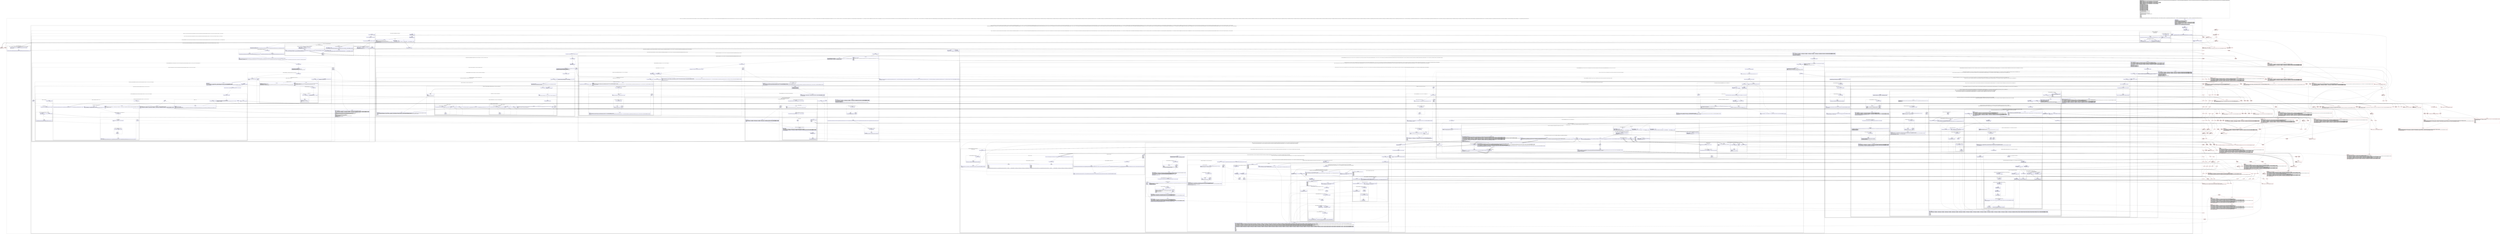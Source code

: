 digraph "CFG forcom.google.android.gms.measurement.internal.zzp.zza(Ljava\/lang\/String;Ljava\/util\/List;Ljava\/util\/List;)Ljava\/util\/List;" {
subgraph cluster_Region_374991907 {
label = "R(18:0|(1:(12:3|(1:(2:(1:495)|(2:6|(2:8|1))))|(2:13|15)|18|(4:22|(1:55)(2:25|(2:27|(3:30|(1:52)(2:34|(5:36|(2:(1:41)(0)|42)|43|(2:(1:48)(0)|49)|50)(1:51))|53)))|56|(9:59|(3:61|(2:65|(3:68|(3:70|(1:72)(1:73)|74)(1:75)|76))|77)(1:78)|(1:80)|(2:82|(4:(2:87|(3:89|(1:94)|95))(1:90)|91|94|95))|96|(1:98)(1:99)|100|(1:102)(0)|103))|104|(2:106|(10:109|110|(3:120|(1:122)(7:(2:128|(1:167)(1:132))(1:127)|133|(3:135|(2:137|(2:140|(1:143)))|150)(1:151)|152|(2:155|(1:157)(0))|(3:160|(1:163)|164)(1:165)|166)|168)(2:169|(5:171|(1:173)|174|(1:176)(1:177)|178)(1:179))|180|(2:182|(1:184)(1:185))(3:186|(1:188)(1:190)|189)|191|(3:193|(1:195)|196)|197|(2:200|(1:202)(7:203|(1:205)(1:206)|207|(3:209|(1:211)(1:212)|213)(1:214)|215|(5:218|(1:224)(1:223)|(3:227|(1:229)(1:230)|231)(1:232)|(2:290|294)(1:(3:238|244|(3:257|261|(1:263)(2:264|(2:266|(1:(1:271)(1:272)))))(1:256))(2:273|(1:279)(3:280|284|(1:286)(2:287|(1:289)))))|295)|296))|297))|298|(2:300|(5:303|(3:305|(1:307)|308)|309|(2:312|(1:314)(7:315|(1:317)(1:318)|319|(2:321|(1:323))|324|(1:(2:(2:415|1)|(3:327|(3:329|(1:331)(1:332)|333)(1:334)|(1:410)(3:(4:340|341|346|(4:359|(1:361)(1:362)|363|(1:365)(2:366|(2:(1:377)(1:(1:376))|(3:383|(1:387)|(1:389)(1:390)))))(2:358|399))(2:391|(1:397)(3:400|404|(1:406)(2:407|(1:409))))|398|399))))|416))|417))|418|(2:421|(7:423|(1:425)(1:426)|427|(5:429|(1:431)(3:432|(3:435|(2:437|(1:440))(0)|441)|442)|(2:446|(8:449|(2:452|(1:456)(0))|458|(4:461|465|(3:467|(1:469)|470)(1:471)|472)|473|(1:476)|477|478))|448|478)(1:479)|480|(1:(1:(1:487)))|492)(1:493))|494))|9|13|(1:15)|18|22|(0)|55|56|(0)|104|(0)|298|(0)|418|(0)|494) | DECL_VAR: java.lang.Long null, java.util.Map\<java.lang.Integer, com.google.android.gms.internal.measurement.zzbs$zzi\> null, java.util.Iterator null, com.google.android.gms.internal.measurement.zzbs$zza$zza null, android.support.v4.util.ArrayMap null, android.support.v4.util.ArrayMap null, android.support.v4.util.ArrayMap null, java.util.Iterator null, java.util.Collection null, android.support.v4.util.ArrayMap null, android.support.v4.util.ArrayMap null, android.support.v4.util.ArrayMap null, java.util.Map null, android.support.v4.util.ArrayMap null, java.util.Map null, android.support.v4.util.ArrayMap null, android.support.v4.util.ArrayMap null, android.support.v4.util.ArrayMap null, android.support.v4.util.ArrayMap null, android.support.v4.util.ArrayMap null, android.support.v4.util.ArrayMap null, java.util.Map null, android.support.v4.util.ArrayMap null, android.support.v4.util.ArrayMap null, java.lang.Boolean null, java.lang.Integer null, java.util.List\<com.google.android.gms.internal.measurement.zzbs$zze\> null, java.util.HashSet null, java.lang.Long null, com.google.android.gms.internal.measurement.zzbs$zzc null, long null, com.google.android.gms.internal.measurement.zzbs$zzc null, java.lang.String null, com.google.android.gms.measurement.internal.zzae null, java.util.HashSet null, android.support.v4.util.ArrayMap null, android.support.v4.util.ArrayMap null, android.support.v4.util.ArrayMap null, android.support.v4.util.ArrayMap null, com.google.android.gms.internal.measurement.zzbs$zzc null, com.google.android.gms.measurement.internal.zzae null, android.support.v4.util.ArrayMap null, android.support.v4.util.ArrayMap null, java.lang.String null, java.util.Map null, java.util.Iterator null, java.util.Map null, long null, java.util.BitSet null, java.util.Map null, android.support.v4.util.ArrayMap null, java.util.Map null, android.support.v4.util.ArrayMap null, android.support.v4.util.ArrayMap null, java.util.BitSet null, java.util.BitSet null, java.util.Map null, java.util.HashSet null, java.util.Map null, long null, com.google.android.gms.measurement.internal.zzae null, android.support.v4.util.ArrayMap null, java.util.BitSet null, android.support.v4.util.ArrayMap null, android.support.v4.util.ArrayMap null, android.support.v4.util.ArrayMap null, android.support.v4.util.ArrayMap null, java.util.Iterator null, java.util.Map null, java.util.Map null, android.support.v4.util.ArrayMap null, java.util.BitSet null, java.util.Map null, java.lang.String null, android.support.v4.util.ArrayMap null, java.lang.String null, android.support.v4.util.ArrayMap null, java.util.Map null, com.google.android.gms.measurement.internal.zzae null, android.support.v4.util.ArrayMap null, java.lang.Integer null, java.util.BitSet null, com.google.android.gms.measurement.internal.zzae null, java.lang.String null, java.lang.Long null, java.util.HashSet null, java.lang.Long null, java.util.List\<com.google.android.gms.internal.measurement.zzbs$zze\> null, java.util.Map\<java.lang.Integer, com.google.android.gms.internal.measurement.zzbs$zzi\> null, java.util.Iterator null, java.util.Map\<java.lang.Integer, com.google.android.gms.internal.measurement.zzbs$zzi\> null, java.util.Iterator null, android.support.v4.util.ArrayMap null, android.support.v4.util.ArrayMap null, android.support.v4.util.ArrayMap null, android.support.v4.util.ArrayMap null, boolean null, java.util.Map\<java.lang.Integer, com.google.android.gms.internal.measurement.zzbs$zzi\> null, java.util.Iterator null, java.lang.Long null, com.google.android.gms.measurement.internal.zzp null, java.util.Iterator\<java.lang.Integer\> null, java.util.Map\<java.lang.Integer, java.util.List\<java.lang.Integer\>\> null, com.google.android.gms.measurement.internal.zzx null\l";
node [shape=record,color=blue];
Node_0 [shape=record,label="{0\:\ 0x0000|MTH_ENTER_BLOCK\l|java.lang.String r9 = r117\lcom.google.android.gms.common.internal.Preconditions.checkNotEmpty(r117)\lcom.google.android.gms.common.internal.Preconditions.checkNotNull(r118)\lcom.google.android.gms.common.internal.Preconditions.checkNotNull(r119)\ljava.util.HashSet java.util.HashSet r15 = new java.util.HashSet()\landroid.support.v4.util.ArrayMap android.support.p000v4.util.ArrayMap r13 = new android.support.p000v4.util.ArrayMap()\landroid.support.v4.util.ArrayMap android.support.p000v4.util.ArrayMap r14 = new android.support.p000v4.util.ArrayMap()\landroid.support.v4.util.ArrayMap android.support.p000v4.util.ArrayMap r11 = new android.support.p000v4.util.ArrayMap()\landroid.support.v4.util.ArrayMap android.support.p000v4.util.ArrayMap r12 = new android.support.p000v4.util.ArrayMap()\landroid.support.v4.util.ArrayMap android.support.p000v4.util.ArrayMap r10 = new android.support.p000v4.util.ArrayMap()\lboolean boolean r25 = zzad().zzq(r9)\lboolean boolean r26 = zzad().zzd(r9, com.google.android.gms.measurement.internal.zzak.zziq)\lboolean boolean r27 = zzad().zzd(r9, com.google.android.gms.measurement.internal.zzak.zziy)\lboolean boolean r28 = zzad().zzd(r9, com.google.android.gms.measurement.internal.zzak.zziz)\l}"];
subgraph cluster_Region_1409555630 {
label = "R(1:(12:3|(1:(2:(1:495)|(2:6|(2:8|1))))|(2:13|15)|18|(4:22|(1:55)(2:25|(2:27|(3:30|(1:52)(2:34|(5:36|(2:(1:41)(0)|42)|43|(2:(1:48)(0)|49)|50)(1:51))|53)))|56|(9:59|(3:61|(2:65|(3:68|(3:70|(1:72)(1:73)|74)(1:75)|76))|77)(1:78)|(1:80)|(2:82|(4:(2:87|(3:89|(1:94)|95))(1:90)|91|94|95))|96|(1:98)(1:99)|100|(1:102)(0)|103))|104|(2:106|(10:109|110|(3:120|(1:122)(7:(2:128|(1:167)(1:132))(1:127)|133|(3:135|(2:137|(2:140|(1:143)))|150)(1:151)|152|(2:155|(1:157)(0))|(3:160|(1:163)|164)(1:165)|166)|168)(2:169|(5:171|(1:173)|174|(1:176)(1:177)|178)(1:179))|180|(2:182|(1:184)(1:185))(3:186|(1:188)(1:190)|189)|191|(3:193|(1:195)|196)|197|(2:200|(1:202)(7:203|(1:205)(1:206)|207|(3:209|(1:211)(1:212)|213)(1:214)|215|(5:218|(1:224)(1:223)|(3:227|(1:229)(1:230)|231)(1:232)|(2:290|294)(1:(3:238|244|(3:257|261|(1:263)(2:264|(2:266|(1:(1:271)(1:272)))))(1:256))(2:273|(1:279)(3:280|284|(1:286)(2:287|(1:289)))))|295)|296))|297))|298|(2:300|(5:303|(3:305|(1:307)|308)|309|(2:312|(1:314)(7:315|(1:317)(1:318)|319|(2:321|(1:323))|324|(1:(2:(2:415|1)|(3:327|(3:329|(1:331)(1:332)|333)(1:334)|(1:410)(3:(4:340|341|346|(4:359|(1:361)(1:362)|363|(1:365)(2:366|(2:(1:377)(1:(1:376))|(3:383|(1:387)|(1:389)(1:390)))))(2:358|399))(2:391|(1:397)(3:400|404|(1:406)(2:407|(1:409))))|398|399))))|416))|417))|418|(2:421|(7:423|(1:425)(1:426)|427|(5:429|(1:431)(3:432|(3:435|(2:437|(1:440))(0)|441)|442)|(2:446|(8:449|(2:452|(1:456)(0))|458|(4:461|465|(3:467|(1:469)|470)(1:471)|472)|473|(1:476)|477|478))|448|478)(1:479)|480|(1:(1:(1:487)))|492)(1:493))|494))";
node [shape=record,color=blue];
subgraph cluster_IfRegion_1199359749 {
label = "IF [B:1:0x0051, B:2:0x0053] THEN: R(12:3|(1:(2:(1:495)|(2:6|(2:8|1))))|(2:13|15)|18|(4:22|(1:55)(2:25|(2:27|(3:30|(1:52)(2:34|(5:36|(2:(1:41)(0)|42)|43|(2:(1:48)(0)|49)|50)(1:51))|53)))|56|(9:59|(3:61|(2:65|(3:68|(3:70|(1:72)(1:73)|74)(1:75)|76))|77)(1:78)|(1:80)|(2:82|(4:(2:87|(3:89|(1:94)|95))(1:90)|91|94|95))|96|(1:98)(1:99)|100|(1:102)(0)|103))|104|(2:106|(10:109|110|(3:120|(1:122)(7:(2:128|(1:167)(1:132))(1:127)|133|(3:135|(2:137|(2:140|(1:143)))|150)(1:151)|152|(2:155|(1:157)(0))|(3:160|(1:163)|164)(1:165)|166)|168)(2:169|(5:171|(1:173)|174|(1:176)(1:177)|178)(1:179))|180|(2:182|(1:184)(1:185))(3:186|(1:188)(1:190)|189)|191|(3:193|(1:195)|196)|197|(2:200|(1:202)(7:203|(1:205)(1:206)|207|(3:209|(1:211)(1:212)|213)(1:214)|215|(5:218|(1:224)(1:223)|(3:227|(1:229)(1:230)|231)(1:232)|(2:290|294)(1:(3:238|244|(3:257|261|(1:263)(2:264|(2:266|(1:(1:271)(1:272)))))(1:256))(2:273|(1:279)(3:280|284|(1:286)(2:287|(1:289)))))|295)|296))|297))|298|(2:300|(5:303|(3:305|(1:307)|308)|309|(2:312|(1:314)(7:315|(1:317)(1:318)|319|(2:321|(1:323))|324|(1:(2:(2:415|1)|(3:327|(3:329|(1:331)(1:332)|333)(1:334)|(1:410)(3:(4:340|341|346|(4:359|(1:361)(1:362)|363|(1:365)(2:366|(2:(1:377)(1:(1:376))|(3:383|(1:387)|(1:389)(1:390)))))(2:358|399))(2:391|(1:397)(3:400|404|(1:406)(2:407|(1:409))))|398|399))))|416))|417))|418|(2:421|(7:423|(1:425)(1:426)|427|(5:429|(1:431)(3:432|(3:435|(2:437|(1:440))(0)|441)|442)|(2:446|(8:449|(2:452|(1:456)(0))|458|(4:461|465|(3:467|(1:469)|470)(1:471)|472)|473|(1:476)|477|478))|448|478)(1:479)|480|(1:(1:(1:487)))|492)(1:493))|494) ELSE: null";
node [shape=record,color=blue];
Node_1 [shape=record,label="{1\:\ 0x0051|ADDED_TO_REGION\l|if (r27 == true) goto L_0x0055\l}"];
Node_2 [shape=record,label="{2\:\ 0x0053|ADDED_TO_REGION\l|if (r28 == true) goto L_0x0055\l}"];
subgraph cluster_Region_664369053 {
label = "R(12:3|(1:(2:(1:495)|(2:6|(2:8|1))))|(2:13|15)|18|(4:22|(1:55)(2:25|(2:27|(3:30|(1:52)(2:34|(5:36|(2:(1:41)(0)|42)|43|(2:(1:48)(0)|49)|50)(1:51))|53)))|56|(9:59|(3:61|(2:65|(3:68|(3:70|(1:72)(1:73)|74)(1:75)|76))|77)(1:78)|(1:80)|(2:82|(4:(2:87|(3:89|(1:94)|95))(1:90)|91|94|95))|96|(1:98)(1:99)|100|(1:102)(0)|103))|104|(2:106|(10:109|110|(3:120|(1:122)(7:(2:128|(1:167)(1:132))(1:127)|133|(3:135|(2:137|(2:140|(1:143)))|150)(1:151)|152|(2:155|(1:157)(0))|(3:160|(1:163)|164)(1:165)|166)|168)(2:169|(5:171|(1:173)|174|(1:176)(1:177)|178)(1:179))|180|(2:182|(1:184)(1:185))(3:186|(1:188)(1:190)|189)|191|(3:193|(1:195)|196)|197|(2:200|(1:202)(7:203|(1:205)(1:206)|207|(3:209|(1:211)(1:212)|213)(1:214)|215|(5:218|(1:224)(1:223)|(3:227|(1:229)(1:230)|231)(1:232)|(2:290|294)(1:(3:238|244|(3:257|261|(1:263)(2:264|(2:266|(1:(1:271)(1:272)))))(1:256))(2:273|(1:279)(3:280|284|(1:286)(2:287|(1:289)))))|295)|296))|297))|298|(2:300|(5:303|(3:305|(1:307)|308)|309|(2:312|(1:314)(7:315|(1:317)(1:318)|319|(2:321|(1:323))|324|(1:(2:(2:415|1)|(3:327|(3:329|(1:331)(1:332)|333)(1:334)|(1:410)(3:(4:340|341|346|(4:359|(1:361)(1:362)|363|(1:365)(2:366|(2:(1:377)(1:(1:376))|(3:383|(1:387)|(1:389)(1:390)))))(2:358|399))(2:391|(1:397)(3:400|404|(1:406)(2:407|(1:409))))|398|399))))|416))|417))|418|(2:421|(7:423|(1:425)(1:426)|427|(5:429|(1:431)(3:432|(3:435|(2:437|(1:440))(0)|441)|442)|(2:446|(8:449|(2:452|(1:456)(0))|458|(4:461|465|(3:467|(1:469)|470)(1:471)|472)|473|(1:476)|477|478))|448|478)(1:479)|480|(1:(1:(1:487)))|492)(1:493))|494)";
node [shape=record,color=blue];
Node_3 [shape=record,label="{3\:\ 0x0055|java.util.Iterator java.util.Iterator\<com.google.android.gms.internal.measurement.zzbs.zzc\> r0 = r118.iterator()\l}"];
subgraph cluster_LoopRegion_534391729 {
label = "LOOP:0: (1:(2:(1:495)|(2:6|(2:8|1))))";
node [shape=record,color=blue];
subgraph cluster_Region_1284811164 {
label = "R(1:(2:(1:495)|(2:6|(2:8|1))))";
node [shape=record,color=blue];
subgraph cluster_Region_510940271 {
label = "R(2:(1:495)|(2:6|(2:8|1)))";
node [shape=record,color=blue];
subgraph cluster_IfRegion_150029804 {
label = "IF [B:5:0x005d] THEN: R(1:495) ELSE: null";
node [shape=record,color=blue];
Node_5 [shape=record,label="{5\:\ 0x005d|if (r0.hasNext() != true) goto L_0x007c\l}"];
subgraph cluster_Region_1784793699 {
label = "R(1:495)";
node [shape=record,color=blue];
Node_495 [shape=record,label="{495\:\ 0x007c|SYNTHETIC\lEDGE_INSN: B:495:0x007c\-\>B:9:0x007c ?: BREAK  \l|break\l}"];
}
}
subgraph cluster_Region_677605350 {
label = "R(2:6|(2:8|1))";
node [shape=record,color=blue];
Node_6 [shape=record,label="{6\:\ 0x005f|com.google.android.gms.internal.measurement.zzbs$zzc com.google.android.gms.internal.measurement.zzbs.zzc r1 = r0.next()\l}"];
subgraph cluster_IfRegion_809856496 {
label = "IF [B:7:0x006f] THEN: R(2:8|1) ELSE: null";
node [shape=record,color=blue];
Node_7 [shape=record,label="{7\:\ 0x006f|LOOP_END\lLOOP:0: B:4:0x0059\-\>B:7:0x006f\l|if (\"_s\".equals(r1.getName()) == true) goto L_0x0071\l}"];
subgraph cluster_Region_735824346 {
label = "R(2:8|1)";
node [shape=record,color=blue];
Node_8 [shape=record,label="{8\:\ 0x0071|EDGE_INSN: B:8:0x0071\-\>B:10:0x007e ?: BREAK  \l|r29 = java.lang.Long.valueOf(r1.getTimestampMillis())\l}"];
Node_InsnContainer_606659389 [shape=record,label="{|break\l}"];
}
}
}
}
}
}
subgraph cluster_IfRegion_461305640 {
label = "IF [B:11:0x0080, B:12:0x0082] THEN: R(2:13|15) ELSE: null";
node [shape=record,color=blue];
Node_11 [shape=record,label="{11\:\ 0x0080|ADDED_TO_REGION\l|if (r29 != null) goto L_0x0082\l}"];
Node_12 [shape=record,label="{12\:\ 0x0082|ADDED_TO_REGION\l|if (r28 == true) goto L_0x0084\l}"];
subgraph cluster_Region_2093250034 {
label = "R(2:13|15)";
node [shape=record,color=blue];
Node_13 [shape=record,label="{13\:\ 0x0084|com.google.android.gms.measurement.internal.zzx r1 = zzgy()\lr1.zzbi()\lr1.zzo()\lcom.google.android.gms.common.internal.Preconditions.checkNotEmpty(r117)\landroid.content.ContentValues android.content.ContentValues r0 = new android.content.ContentValues()\lr0.put(\"current_session_count\", 0)\l}"];
Node_15 [shape=record,label="{15\:\ ?|Catch:\{ SQLiteException \-\> 0x00af \}\lSplitter:B:14:0x009f\l|r1.getWritableDatabase().update(\"events\", r0, \"app_id = ?\", new java.lang.String[]\{r9\})     \/\/ Catch:\{ SQLiteException \-\> 0x00af \}\l}"];
}
}
Node_18 [shape=record,label="{18\:\ 0x00c1|java.util.Map r0 = zzgy().zzaf(r9)\l}"];
subgraph cluster_IfRegion_1206955070 {
label = "IF [B:19:0x00c9, B:21:0x00cf] THEN: R(4:22|(1:55)(2:25|(2:27|(3:30|(1:52)(2:34|(5:36|(2:(1:41)(0)|42)|43|(2:(1:48)(0)|49)|50)(1:51))|53)))|56|(9:59|(3:61|(2:65|(3:68|(3:70|(1:72)(1:73)|74)(1:75)|76))|77)(1:78)|(1:80)|(2:82|(4:(2:87|(3:89|(1:94)|95))(1:90)|91|94|95))|96|(1:98)(1:99)|100|(1:102)(0)|103)) ELSE: null";
node [shape=record,color=blue];
Node_19 [shape=record,label="{19\:\ 0x00c9|ADDED_TO_REGION\l|if (r0 != null) goto L_0x00cb\l}"];
Node_21 [shape=record,label="{21\:\ 0x00cf|ADDED_TO_REGION\l|if (r0.isEmpty() == false) goto L_0x00d1\l}"];
subgraph cluster_Region_16481100 {
label = "R(4:22|(1:55)(2:25|(2:27|(3:30|(1:52)(2:34|(5:36|(2:(1:41)(0)|42)|43|(2:(1:48)(0)|49)|50)(1:51))|53)))|56|(9:59|(3:61|(2:65|(3:68|(3:70|(1:72)(1:73)|74)(1:75)|76))|77)(1:78)|(1:80)|(2:82|(4:(2:87|(3:89|(1:94)|95))(1:90)|91|94|95))|96|(1:98)(1:99)|100|(1:102)(0)|103))";
node [shape=record,color=blue];
Node_22 [shape=record,label="{22\:\ 0x00d1|java.util.HashSet java.util.HashSet r1 = new java.util.HashSet(r0.keySet())\l}"];
subgraph cluster_IfRegion_739060563 {
label = "IF [B:23:0x00da, B:24:0x00dc] THEN: R(1:55) ELSE: R(2:25|(2:27|(3:30|(1:52)(2:34|(5:36|(2:(1:41)(0)|42)|43|(2:(1:48)(0)|49)|50)(1:51))|53)))";
node [shape=record,color=blue];
Node_23 [shape=record,label="{23\:\ 0x00da|if (r27 == true) goto L_0x00dc\l}"];
Node_24 [shape=record,label="{24\:\ 0x00dc|ADDED_TO_REGION\l|if (r29 == null) goto L_0x01d6\l}"];
subgraph cluster_Region_538949679 {
label = "R(1:55)";
node [shape=record,color=blue];
Node_55 [shape=record,label="{55\:\ 0x01d6|r3 = r0\l}"];
}
subgraph cluster_Region_1442783471 {
label = "R(2:25|(2:27|(3:30|(1:52)(2:34|(5:36|(2:(1:41)(0)|42)|43|(2:(1:48)(0)|49)|50)(1:51))|53)))";
node [shape=record,color=blue];
Node_25 [shape=record,label="{25\:\ 0x00de|com.google.android.gms.measurement.internal.zzp com.google.android.gms.measurement.internal.zzp r2 = zzgx()\lcom.google.android.gms.common.internal.Preconditions.checkNotEmpty(r117)\lcom.google.android.gms.common.internal.Preconditions.checkNotNull(r0)\landroid.support.v4.util.ArrayMap r3 = new android.support.p000v4.util.ArrayMap\<\>()\l}"];
subgraph cluster_IfRegion_397211442 {
label = "IF [B:26:0x00f1] THEN: R(2:27|(3:30|(1:52)(2:34|(5:36|(2:(1:41)(0)|42)|43|(2:(1:48)(0)|49)|50)(1:51))|53)) ELSE: null";
node [shape=record,color=blue];
Node_26 [shape=record,label="{26\:\ 0x00f1|if (r0.isEmpty() == false) goto L_0x00f3\l}"];
subgraph cluster_Region_509552679 {
label = "R(2:27|(3:30|(1:52)(2:34|(5:36|(2:(1:41)(0)|42)|43|(2:(1:48)(0)|49)|50)(1:51))|53))";
node [shape=record,color=blue];
Node_27 [shape=record,label="{27\:\ 0x00f3|java.util.Map java.util.Map\<java.lang.Integer, java.util.List\<java.lang.Integer\>\> r5 = r2.zzgy().zzae(r9)\ljava.util.Iterator java.util.Iterator\<java.lang.Integer\> r8 = r0.keySet().iterator()\l}"];
subgraph cluster_LoopRegion_1733685203 {
label = "LOOP:1: (3:30|(1:52)(2:34|(5:36|(2:(1:41)(0)|42)|43|(2:(1:48)(0)|49)|50)(1:51))|53)";
node [shape=record,color=blue];
Node_29 [shape=record,label="{29\:\ 0x0107|if (r8.hasNext() != false) goto L_0x0109\l}"];
subgraph cluster_Region_1280757648 {
label = "R(3:30|(1:52)(2:34|(5:36|(2:(1:41)(0)|42)|43|(2:(1:48)(0)|49)|50)(1:51))|53)";
node [shape=record,color=blue];
Node_30 [shape=record,label="{30\:\ 0x0109|int int r16 = r8.next().intValue()\lcom.google.android.gms.internal.measurement.zzbs$zzi com.google.android.gms.internal.measurement.zzbs.zzi r6 = r0.get(java.lang.Integer.valueOf(r16))\ljava.util.List java.util.List r4 = r5.get(java.lang.Integer.valueOf(r16))\l}"];
subgraph cluster_IfRegion_1191368246 {
label = "IF [B:31:0x0127, B:33:0x012d] THEN: R(1:52) ELSE: R(2:34|(5:36|(2:(1:41)(0)|42)|43|(2:(1:48)(0)|49)|50)(1:51))";
node [shape=record,color=blue];
Node_31 [shape=record,label="{31\:\ 0x0127|if (r4 == null) goto L_0x01bf\l}"];
Node_33 [shape=record,label="{33\:\ 0x012d|ADDED_TO_REGION\l|if (r4.isEmpty() == true) goto L_0x01bf\l}"];
subgraph cluster_Region_948496717 {
label = "R(1:52)";
node [shape=record,color=blue];
Node_52 [shape=record,label="{52\:\ 0x01bf|r35 = r2\lr33 = r5\lr34 = r8\lr3.put(java.lang.Integer.valueOf(r16), r6)\l}"];
}
subgraph cluster_Region_1110187326 {
label = "R(2:34|(5:36|(2:(1:41)(0)|42)|43|(2:(1:48)(0)|49)|50)(1:51))";
node [shape=record,color=blue];
Node_34 [shape=record,label="{34\:\ 0x0131|r33 = r5\lr34 = r8\ljava.util.List java.util.List\<java.lang.Long\> r5 = r2.zzgw().zza(r6.zzpy(), (java.util.List\<java.lang.Integer\>) r4)\l}"];
subgraph cluster_IfRegion_1356125548 {
label = "IF [B:35:0x0145] THEN: R(5:36|(2:(1:41)(0)|42)|43|(2:(1:48)(0)|49)|50) ELSE: R(1:51)";
node [shape=record,color=blue];
Node_35 [shape=record,label="{35\:\ 0x0145|if (r5.isEmpty() == false) goto L_0x0147\l}"];
subgraph cluster_Region_936277313 {
label = "R(5:36|(2:(1:41)(0)|42)|43|(2:(1:48)(0)|49)|50)";
node [shape=record,color=blue];
Node_36 [shape=record,label="{36\:\ 0x0147|com.google.android.gms.internal.measurement.zzbs$zzi$zza com.google.android.gms.internal.measurement.zzbs.zzi.zza r5 = ((com.google.android.gms.internal.measurement.zzbs.zzi.zza) r6.zzuj()).zzqr().zzo(r5)\lr35 = r2\lr5.zzqq().zzn(r2.zzgw().zza(r6.zzpv(), (java.util.List\<java.lang.Integer\>) r4))\lint r2 = 0\l}"];
subgraph cluster_LoopRegion_1169345514 {
label = "LOOP:2: (2:(1:41)(0)|42)";
node [shape=record,color=blue];
Node_38 [shape=record,label="{38\:\ 0x0171|if (r2 \< r6.zzqc()) goto L_0x0173\l}"];
subgraph cluster_Region_1404985757 {
label = "R(2:(1:41)(0)|42)";
node [shape=record,color=blue];
subgraph cluster_IfRegion_18012768 {
label = "IF [B:40:0x0183] THEN: R(1:41) ELSE: R(0)";
node [shape=record,color=blue];
Node_40 [shape=record,label="{40\:\ 0x0183|if (r4.contains(java.lang.Integer.valueOf(r6.zzae(r2).getIndex())) == true) goto L_0x0185\l}"];
subgraph cluster_Region_1929847444 {
label = "R(1:41)";
node [shape=record,color=blue];
Node_41 [shape=record,label="{41\:\ 0x0185|r5.zzaj(r2)\l}"];
}
subgraph cluster_Region_1301898861 {
label = "R(0)";
node [shape=record,color=blue];
}
}
Node_42 [shape=record,label="{42\:\ 0x0188|LOOP_END\lLOOP:2: B:37:0x016d\-\>B:42:0x0188\l|r2++\l}"];
}
}
Node_43 [shape=record,label="{43\:\ 0x018b|int r2 = 0\l}"];
subgraph cluster_LoopRegion_1558177279 {
label = "LOOP:3: (2:(1:48)(0)|49)";
node [shape=record,color=blue];
Node_45 [shape=record,label="{45\:\ 0x0190|if (r2 \< r6.zzqf()) goto L_0x0192\l}"];
subgraph cluster_Region_632795443 {
label = "R(2:(1:48)(0)|49)";
node [shape=record,color=blue];
subgraph cluster_IfRegion_339518144 {
label = "IF [B:47:0x01a2] THEN: R(1:48) ELSE: R(0)";
node [shape=record,color=blue];
Node_47 [shape=record,label="{47\:\ 0x01a2|if (r4.contains(java.lang.Integer.valueOf(r6.zzag(r2).getIndex())) == true) goto L_0x01a4\l}"];
subgraph cluster_Region_48018582 {
label = "R(1:48)";
node [shape=record,color=blue];
Node_48 [shape=record,label="{48\:\ 0x01a4|r5.zzak(r2)\l}"];
}
subgraph cluster_Region_1903330461 {
label = "R(0)";
node [shape=record,color=blue];
}
}
Node_49 [shape=record,label="{49\:\ 0x01a7|LOOP_END\lLOOP:3: B:44:0x018c\-\>B:49:0x01a7\l|r2++\l}"];
}
}
Node_50 [shape=record,label="{50\:\ 0x01aa|r3.put(java.lang.Integer.valueOf(r16), (com.google.android.gms.internal.measurement.zzbs.zzi) ((com.google.android.gms.internal.measurement.zzey) r5.zzug()))\l}"];
}
subgraph cluster_Region_417902338 {
label = "R(1:51)";
node [shape=record,color=blue];
Node_51 [shape=record,label="{51\:\ 0x01ba|r5 = r33\lr8 = r34\l}"];
}
}
}
}
Node_53 [shape=record,label="{53\:\ 0x01cc|PHI: r33 r34 r35 \l  PHI: (r33v1 java.util.Map\<java.lang.Integer, java.util.List\<java.lang.Integer\>\>) = (r33v2 java.util.Map\<java.lang.Integer, java.util.List\<java.lang.Integer\>\>), (r33v3 java.util.Map\<java.lang.Integer, java.util.List\<java.lang.Integer\>\>) binds: [B:52:0x01bf, B:50:0x01aa] A[DONT_GENERATE, DONT_INLINE]\l  PHI: (r34v1 java.util.Iterator\<java.lang.Integer\>) = (r34v2 java.util.Iterator\<java.lang.Integer\>), (r34v3 java.util.Iterator\<java.lang.Integer\>) binds: [B:52:0x01bf, B:50:0x01aa] A[DONT_GENERATE, DONT_INLINE]\l  PHI: (r35v0 com.google.android.gms.measurement.internal.zzp) = (r35v1 com.google.android.gms.measurement.internal.zzp), (r35v2 com.google.android.gms.measurement.internal.zzp) binds: [B:52:0x01bf, B:50:0x01aa] A[DONT_GENERATE, DONT_INLINE]\l|r5 = r33\lr8 = r34\lr2 = r35\l}"];
}
}
}
}
}
}
Node_56 [shape=record,label="{56\:\ 0x01d7|PHI: r3 \l  PHI: (r3v104 java.util.Map\<java.lang.Integer, com.google.android.gms.internal.measurement.zzbs$zzi\>) = (r3v132 java.util.Map\<java.lang.Integer, com.google.android.gms.internal.measurement.zzbs$zzi\>), (r3v133 java.util.Map\<java.lang.Integer, com.google.android.gms.internal.measurement.zzbs$zzi\>), (r3v133 java.util.Map\<java.lang.Integer, com.google.android.gms.internal.measurement.zzbs$zzi\>) binds: [B:55:0x01d6, B:26:0x00f1, B:497:0x01d7] A[DONT_GENERATE, DONT_INLINE]\l|java.util.Iterator r1 = r1.iterator()\l}"];
subgraph cluster_LoopRegion_422678062 {
label = "LOOP:4: (9:59|(3:61|(2:65|(3:68|(3:70|(1:72)(1:73)|74)(1:75)|76))|77)(1:78)|(1:80)|(2:82|(4:(2:87|(3:89|(1:94)|95))(1:90)|91|94|95))|96|(1:98)(1:99)|100|(1:102)(0)|103)";
node [shape=record,color=blue];
Node_58 [shape=record,label="{58\:\ 0x01df|if (r1.hasNext() != false) goto L_0x01e1\l}"];
subgraph cluster_Region_313636627 {
label = "R(9:59|(3:61|(2:65|(3:68|(3:70|(1:72)(1:73)|74)(1:75)|76))|77)(1:78)|(1:80)|(2:82|(4:(2:87|(3:89|(1:94)|95))(1:90)|91|94|95))|96|(1:98)(1:99)|100|(1:102)(0)|103)";
node [shape=record,color=blue];
Node_59 [shape=record,label="{59\:\ 0x01e1|int int r2 = ((java.lang.Integer) r1.next()).intValue()\lcom.google.android.gms.internal.measurement.zzbs$zzi com.google.android.gms.internal.measurement.zzbs.zzi r4 = r3.get(java.lang.Integer.valueOf(r2))\ljava.util.BitSet java.util.BitSet r5 = (java.util.BitSet) r14.get(java.lang.Integer.valueOf(r2))\ljava.util.BitSet java.util.BitSet r6 = (java.util.BitSet) r11.get(java.lang.Integer.valueOf(r2))\l}"];
subgraph cluster_IfRegion_494727111 {
label = "IF [B:60:0x0209] THEN: R(3:61|(2:65|(3:68|(3:70|(1:72)(1:73)|74)(1:75)|76))|77) ELSE: R(1:78)";
node [shape=record,color=blue];
Node_60 [shape=record,label="{60\:\ 0x0209|if (r25 == true) goto L_0x020b\l}"];
subgraph cluster_Region_860444075 {
label = "R(3:61|(2:65|(3:68|(3:70|(1:72)(1:73)|74)(1:75)|76))|77)";
node [shape=record,color=blue];
Node_61 [shape=record,label="{61\:\ 0x020b|android.support.v4.util.ArrayMap r8 = new android.support.p000v4.util.ArrayMap()\l}"];
subgraph cluster_IfRegion_52517065 {
label = "IF [B:62:0x0210, B:64:0x0216] THEN: R(2:65|(3:68|(3:70|(1:72)(1:73)|74)(1:75)|76)) ELSE: null";
node [shape=record,color=blue];
Node_62 [shape=record,label="{62\:\ 0x0210|ADDED_TO_REGION\l|if (r4 == null) goto L_0x0260\l}"];
Node_64 [shape=record,label="{64\:\ 0x0216|ADDED_TO_REGION\l|if (r4.zzqc() == 0) goto L_0x0260\l}"];
subgraph cluster_Region_893516364 {
label = "R(2:65|(3:68|(3:70|(1:72)(1:73)|74)(1:75)|76))";
node [shape=record,color=blue];
Node_65 [shape=record,label="{65\:\ 0x0219|java.util.Iterator r16 = r4.zzqb().iterator()\l}"];
subgraph cluster_LoopRegion_354712066 {
label = "LOOP:5: (3:68|(3:70|(1:72)(1:73)|74)(1:75)|76)";
node [shape=record,color=blue];
Node_67 [shape=record,label="{67\:\ 0x0225|if (r16.hasNext() != false) goto L_0x0227\l}"];
subgraph cluster_Region_1592331730 {
label = "R(3:68|(3:70|(1:72)(1:73)|74)(1:75)|76)";
node [shape=record,color=blue];
Node_68 [shape=record,label="{68\:\ 0x0227|com.google.android.gms.internal.measurement.zzbs$zzb r17 = r16.next()\l}"];
subgraph cluster_IfRegion_1995854480 {
label = "IF [B:69:0x0231] THEN: R(3:70|(1:72)(1:73)|74) ELSE: R(1:75)";
node [shape=record,color=blue];
Node_69 [shape=record,label="{69\:\ 0x0231|if (r17.zzme() == true) goto L_0x0233\l}"];
subgraph cluster_Region_371705420 {
label = "R(3:70|(1:72)(1:73)|74)";
node [shape=record,color=blue];
Node_70 [shape=record,label="{70\:\ 0x0233|r36 = r1\ljava.lang.Integer java.lang.Integer r1 = java.lang.Integer.valueOf(r17.getIndex())\l}"];
subgraph cluster_IfRegion_1885009965 {
label = "IF [B:71:0x0241] THEN: R(1:72) ELSE: R(1:73)";
node [shape=record,color=blue];
Node_71 [shape=record,label="{71\:\ 0x0241|if (r17.zzmf() == true) goto L_0x0243\l}"];
subgraph cluster_Region_442940927 {
label = "R(1:72)";
node [shape=record,color=blue];
Node_72 [shape=record,label="{72\:\ 0x0243|r37 = r3\lr3 = java.lang.Long.valueOf(r17.zzmg())\l}"];
}
subgraph cluster_Region_502079309 {
label = "R(1:73)";
node [shape=record,color=blue];
Node_73 [shape=record,label="{73\:\ 0x0250|r37 = r3\lr3 = null\l}"];
}
}
Node_74 [shape=record,label="{74\:\ 0x0253|PHI: r3 r37 \l  PHI: (r3v129 java.lang.Long) = (r3v130 java.lang.Long), (r3v131 java.lang.Long) binds: [B:73:0x0250, B:72:0x0243] A[DONT_GENERATE, DONT_INLINE]\l  PHI: (r37v9 java.util.Map\<java.lang.Integer, com.google.android.gms.internal.measurement.zzbs$zzi\>) = (r37v10 java.util.Map\<java.lang.Integer, com.google.android.gms.internal.measurement.zzbs$zzi\>), (r37v11 java.util.Map\<java.lang.Integer, com.google.android.gms.internal.measurement.zzbs$zzi\>) binds: [B:73:0x0250, B:72:0x0243] A[DONT_GENERATE, DONT_INLINE]\l|r8.put(r1, r3)\l}"];
}
subgraph cluster_Region_66222680 {
label = "R(1:75)";
node [shape=record,color=blue];
Node_75 [shape=record,label="{75\:\ 0x0257|r36 = r1\lr37 = r3\l}"];
}
}
Node_76 [shape=record,label="{76\:\ 0x025b|LOOP_END\lPHI: r36 r37 \l  PHI: (r36v9 java.util.Iterator) = (r36v10 java.util.Iterator), (r36v11 java.util.Iterator) binds: [B:510:0x025b, B:511:0x025b] A[DONT_GENERATE, DONT_INLINE]\l  PHI: (r37v7 java.util.Map\<java.lang.Integer, com.google.android.gms.internal.measurement.zzbs$zzi\>) = (r37v8 java.util.Map\<java.lang.Integer, com.google.android.gms.internal.measurement.zzbs$zzi\>), (r37v9 java.util.Map\<java.lang.Integer, com.google.android.gms.internal.measurement.zzbs$zzi\>) binds: [B:510:0x025b, B:511:0x025b] A[DONT_GENERATE, DONT_INLINE]\lLOOP:5: B:66:0x0221\-\>B:76:0x025b\l|r1 = r36\lr3 = r37\l}"];
}
}
}
}
Node_77 [shape=record,label="{77\:\ 0x0260|PHI: r1 r3 \l  PHI: (r1v136 java.util.Iterator) = (r1v124 java.util.Iterator), (r1v124 java.util.Iterator), (r1v138 java.util.Iterator) binds: [B:62:0x0210, B:64:0x0216, B:509:0x0260] A[DONT_GENERATE, DONT_INLINE]\l  PHI: (r3v126 java.util.Map\<java.lang.Integer, com.google.android.gms.internal.measurement.zzbs$zzi\>) = (r3v105 java.util.Map\<java.lang.Integer, com.google.android.gms.internal.measurement.zzbs$zzi\>), (r3v105 java.util.Map\<java.lang.Integer, com.google.android.gms.internal.measurement.zzbs$zzi\>), (r3v127 java.util.Map\<java.lang.Integer, com.google.android.gms.internal.measurement.zzbs$zzi\>) binds: [B:62:0x0210, B:64:0x0216, B:509:0x0260] A[DONT_GENERATE, DONT_INLINE]\l|r36 = r1\lr37 = r3\lr12.put(java.lang.Integer.valueOf(r2), r8)\l}"];
}
subgraph cluster_Region_1549504782 {
label = "R(1:78)";
node [shape=record,color=blue];
Node_78 [shape=record,label="{78\:\ 0x026c|r36 = r1\lr37 = r3\lr8 = null\l}"];
}
}
subgraph cluster_IfRegion_719695154 {
label = "IF [B:79:0x0271] THEN: R(1:80) ELSE: null";
node [shape=record,color=blue];
Node_79 [shape=record,label="{79\:\ 0x0271|PHI: r8 r36 r37 \l  PHI: (r8v75 android.support.v4.util.ArrayMap) = (r8v76 android.support.v4.util.ArrayMap), (r8v77 android.support.v4.util.ArrayMap) binds: [B:78:0x026c, B:77:0x0260] A[DONT_GENERATE, DONT_INLINE]\l  PHI: (r36v6 java.util.Iterator) = (r36v7 java.util.Iterator), (r36v8 java.util.Iterator) binds: [B:78:0x026c, B:77:0x0260] A[DONT_GENERATE, DONT_INLINE]\l  PHI: (r37v4 java.util.Map\<java.lang.Integer, com.google.android.gms.internal.measurement.zzbs$zzi\>) = (r37v5 java.util.Map\<java.lang.Integer, com.google.android.gms.internal.measurement.zzbs$zzi\>), (r37v6 java.util.Map\<java.lang.Integer, com.google.android.gms.internal.measurement.zzbs$zzi\>) binds: [B:78:0x026c, B:77:0x0260] A[DONT_GENERATE, DONT_INLINE]\l|if (r5 == null) goto L_0x0273\l}"];
subgraph cluster_Region_1022325187 {
label = "R(1:80)";
node [shape=record,color=blue];
Node_80 [shape=record,label="{80\:\ 0x0273|java.util.BitSet r5 = new java.util.BitSet()\lr14.put(java.lang.Integer.valueOf(r2), r5)\ljava.util.BitSet r6 = new java.util.BitSet()\lr11.put(java.lang.Integer.valueOf(r2), r6)\l}"];
}
}
subgraph cluster_IfRegion_494690062 {
label = "IF [B:81:0x028b] THEN: R(2:82|(4:(2:87|(3:89|(1:94)|95))(1:90)|91|94|95)) ELSE: null";
node [shape=record,color=blue];
Node_81 [shape=record,label="{81\:\ 0x028b|PHI: r5 r6 \l  PHI: (r5v46 java.util.BitSet) = (r5v45 java.util.BitSet), (r5v48 java.util.BitSet) binds: [B:79:0x0271, B:80:0x0273] A[DONT_GENERATE, DONT_INLINE]\l  PHI: (r6v66 java.util.BitSet) = (r6v65 java.util.BitSet), (r6v67 java.util.BitSet) binds: [B:79:0x0271, B:80:0x0273] A[DONT_GENERATE, DONT_INLINE]\l|if (r4 != null) goto L_0x028d\l}"];
subgraph cluster_Region_1062446069 {
label = "R(2:82|(4:(2:87|(3:89|(1:94)|95))(1:90)|91|94|95))";
node [shape=record,color=blue];
Node_82 [shape=record,label="{82\:\ 0x028d|int r1 = 0\l}"];
subgraph cluster_LoopRegion_223139395 {
label = "LOOP:6: (4:(2:87|(3:89|(1:94)|95))(1:90)|91|94|95)";
node [shape=record,color=blue];
Node_84 [shape=record,label="{84\:\ 0x0294|if (r1 \< (r4.zzpw() \<\< 6)) goto L_0x0296\l}"];
subgraph cluster_Region_526851494 {
label = "R(4:(2:87|(3:89|(1:94)|95))(1:90)|91|94|95)";
node [shape=record,color=blue];
subgraph cluster_IfRegion_69349427 {
label = "IF [B:86:0x029e] THEN: R(2:87|(3:89|(1:94)|95)) ELSE: R(1:90)";
node [shape=record,color=blue];
Node_86 [shape=record,label="{86\:\ 0x029e|if (com.google.android.gms.measurement.internal.zzjo.zza(r4.zzpv(), r1) == true) goto L_0x02a0\l}"];
subgraph cluster_Region_603537506 {
label = "R(2:87|(3:89|(1:94)|95))";
node [shape=record,color=blue];
Node_87 [shape=record,label="{87\:\ 0x02a0|r38 = r11\lr39 = r12\lr40 = r14\lzzab().zzgs().zza(\"Filter already evaluated. audience ID, filter ID\", java.lang.Integer.valueOf(r2), java.lang.Integer.valueOf(r1))\lr6.set(r1)\l}"];
subgraph cluster_IfRegion_1040922977 {
label = "IF [B:88:0x02c6] THEN: R(3:89|(1:94)|95) ELSE: null";
node [shape=record,color=blue];
Node_88 [shape=record,label="{88\:\ 0x02c6|if (com.google.android.gms.measurement.internal.zzjo.zza(r4.zzpy(), r1) == true) goto L_0x02c8\l}"];
subgraph cluster_Region_1813734975 {
label = "R(3:89|(1:94)|95)";
node [shape=record,color=blue];
Node_89 [shape=record,label="{89\:\ 0x02c8|r5.set(r1)\lr3 = true\l}"];
subgraph cluster_IfRegion_359255255 {
label = "IF [B:92:0x02d4, B:93:0x02d6] THEN: R(1:94) ELSE: null";
node [shape=record,color=blue];
Node_92 [shape=record,label="{92\:\ 0x02d4|ADDED_TO_REGION\lPHI: r3 r38 r39 r40 \l  PHI: (r3v118 boolean) = (r3v120 boolean), (r3v125 boolean) binds: [B:91:0x02d3, B:89:0x02c8] A[DONT_GENERATE, DONT_INLINE]\l  PHI: (r38v6 android.support.v4.util.ArrayMap) = (r38v7 android.support.v4.util.ArrayMap), (r38v9 android.support.v4.util.ArrayMap) binds: [B:91:0x02d3, B:89:0x02c8] A[DONT_GENERATE, DONT_INLINE]\l  PHI: (r39v6 android.support.v4.util.ArrayMap) = (r39v7 android.support.v4.util.ArrayMap), (r39v9 android.support.v4.util.ArrayMap) binds: [B:91:0x02d3, B:89:0x02c8] A[DONT_GENERATE, DONT_INLINE]\l  PHI: (r40v6 android.support.v4.util.ArrayMap) = (r40v7 android.support.v4.util.ArrayMap), (r40v9 android.support.v4.util.ArrayMap) binds: [B:91:0x02d3, B:89:0x02c8] A[DONT_GENERATE, DONT_INLINE]\l|if (r8 != null) goto L_0x02d6\l}"];
Node_93 [shape=record,label="{93\:\ 0x02d6|ADDED_TO_REGION\l|if (r3 == false) goto L_0x02d8\l}"];
subgraph cluster_Region_1484019023 {
label = "R(1:94)";
node [shape=record,color=blue];
Node_94 [shape=record,label="{94\:\ 0x02d8|r8.remove(java.lang.Integer.valueOf(r1))\l}"];
}
}
Node_95 [shape=record,label="{95\:\ 0x02df|LOOP_END\lLOOP:6: B:83:0x028e\-\>B:95:0x02df\l|r1++\lr11 = r38\lr12 = r39\lr14 = r40\l}"];
}
}
}
subgraph cluster_Region_350544060 {
label = "R(1:90)";
node [shape=record,color=blue];
Node_90 [shape=record,label="{90\:\ 0x02cd|r38 = r11\lr39 = r12\lr40 = r14\l}"];
}
}
Node_91 [shape=record,label="{91\:\ 0x02d3|PHI: r38 r39 r40 \l  PHI: (r38v7 android.support.v4.util.ArrayMap) = (r38v8 android.support.v4.util.ArrayMap), (r38v9 android.support.v4.util.ArrayMap) binds: [B:90:0x02cd, B:88:0x02c6] A[DONT_GENERATE, DONT_INLINE]\l  PHI: (r39v7 android.support.v4.util.ArrayMap) = (r39v8 android.support.v4.util.ArrayMap), (r39v9 android.support.v4.util.ArrayMap) binds: [B:90:0x02cd, B:88:0x02c6] A[DONT_GENERATE, DONT_INLINE]\l  PHI: (r40v7 android.support.v4.util.ArrayMap) = (r40v8 android.support.v4.util.ArrayMap), (r40v9 android.support.v4.util.ArrayMap) binds: [B:90:0x02cd, B:88:0x02c6] A[DONT_GENERATE, DONT_INLINE]\l|r3 = false\l}"];
Node_94 [shape=record,label="{94\:\ 0x02d8|r8.remove(java.lang.Integer.valueOf(r1))\l}"];
Node_95 [shape=record,label="{95\:\ 0x02df|LOOP_END\lLOOP:6: B:83:0x028e\-\>B:95:0x02df\l|r1++\lr11 = r38\lr12 = r39\lr14 = r40\l}"];
}
}
}
}
Node_96 [shape=record,label="{96\:\ 0x02e8|PHI: r11 r12 r14 \l  PHI: (r11v44 android.support.v4.util.ArrayMap) = (r11v43 android.support.v4.util.ArrayMap), (r11v46 android.support.v4.util.ArrayMap) binds: [B:81:0x028b, B:512:0x02e8] A[DONT_GENERATE, DONT_INLINE]\l  PHI: (r12v46 android.support.v4.util.ArrayMap) = (r12v45 android.support.v4.util.ArrayMap), (r12v48 android.support.v4.util.ArrayMap) binds: [B:81:0x028b, B:512:0x02e8] A[DONT_GENERATE, DONT_INLINE]\l  PHI: (r14v20 android.support.v4.util.ArrayMap) = (r14v19 android.support.v4.util.ArrayMap), (r14v22 android.support.v4.util.ArrayMap) binds: [B:81:0x028b, B:512:0x02e8] A[DONT_GENERATE, DONT_INLINE]\l|android.support.p000v4.util.ArrayMap r38 = r11\landroid.support.p000v4.util.ArrayMap r39 = r12\landroid.support.p000v4.util.ArrayMap r40 = r14\lcom.google.android.gms.internal.measurement.zzbs$zza$zza com.google.android.gms.internal.measurement.zzbs.zza.C1547zza r1 = com.google.android.gms.internal.measurement.zzbs.zza.zzmc().zzk(false)\l}"];
subgraph cluster_IfRegion_1278031148 {
label = "IF [B:97:0x02f7] THEN: R(1:98) ELSE: R(1:99)";
node [shape=record,color=blue];
Node_97 [shape=record,label="{97\:\ 0x02f7|if (r27 == true) goto L_0x02f9\l}"];
subgraph cluster_Region_299223285 {
label = "R(1:98)";
node [shape=record,color=blue];
Node_98 [shape=record,label="{98\:\ 0x02f9|r1.zza(r0.get(java.lang.Integer.valueOf(r2)))\l}"];
}
subgraph cluster_Region_1106281857 {
label = "R(1:99)";
node [shape=record,color=blue];
Node_99 [shape=record,label="{99\:\ 0x0307|r1.zza(r4)\l}"];
}
}
Node_100 [shape=record,label="{100\:\ 0x030a|com.google.android.gms.internal.measurement.zzbs$zzi$zza com.google.android.gms.internal.measurement.zzbs.zzi.zza r3 = com.google.android.gms.internal.measurement.zzbs.zzi.zzqh().zzo(com.google.android.gms.measurement.internal.zzjo.zza(r5)).zzn(com.google.android.gms.measurement.internal.zzjo.zza(r6))\l}"];
subgraph cluster_IfRegion_774770132 {
label = "IF [B:101:0x031e] THEN: R(1:102) ELSE: R(0)";
node [shape=record,color=blue];
Node_101 [shape=record,label="{101\:\ 0x031e|if (r25 == true) goto L_0x0320\l}"];
subgraph cluster_Region_1961839464 {
label = "R(1:102)";
node [shape=record,color=blue];
Node_102 [shape=record,label="{102\:\ 0x0320|r3.zzp(zza(r8))\lr10.put(java.lang.Integer.valueOf(r2), new android.support.p000v4.util.ArrayMap())\l}"];
}
subgraph cluster_Region_590041106 {
label = "R(0)";
node [shape=record,color=blue];
}
}
Node_103 [shape=record,label="{103\:\ 0x0333|LOOP_END\lLOOP:4: B:57:0x01db\-\>B:103:0x0333\l|r1.zza(r3)\lr13.put(java.lang.Integer.valueOf(r2), (com.google.android.gms.internal.measurement.zzbs.zza) ((com.google.android.gms.internal.measurement.zzey) r1.zzug()))\lr1 = r36\lr3 = r37\lr11 = r38\lr12 = r39\lr14 = r40\l}"];
}
}
}
}
Node_104 [shape=record,label="{104\:\ 0x0351|PHI: r11 r12 r14 \l  PHI: (r11v1 android.support.v4.util.ArrayMap) = (r11v0 android.support.v4.util.ArrayMap), (r11v0 android.support.v4.util.ArrayMap), (r11v43 android.support.v4.util.ArrayMap) binds: [B:19:0x00c9, B:21:0x00cf, B:506:0x0351] A[DONT_GENERATE, DONT_INLINE]\l  PHI: (r12v1 android.support.v4.util.ArrayMap) = (r12v0 android.support.v4.util.ArrayMap), (r12v0 android.support.v4.util.ArrayMap), (r12v45 android.support.v4.util.ArrayMap) binds: [B:19:0x00c9, B:21:0x00cf, B:506:0x0351] A[DONT_GENERATE, DONT_INLINE]\l  PHI: (r14v1 android.support.v4.util.ArrayMap) = (r14v0 android.support.v4.util.ArrayMap), (r14v0 android.support.v4.util.ArrayMap), (r14v19 android.support.v4.util.ArrayMap) binds: [B:19:0x00c9, B:21:0x00cf, B:506:0x0351] A[DONT_GENERATE, DONT_INLINE]\l|android.support.p000v4.util.ArrayMap r38 = r11\landroid.support.p000v4.util.ArrayMap r39 = r12\landroid.support.p000v4.util.ArrayMap r40 = r14\l}"];
subgraph cluster_IfRegion_1737356341 {
label = "IF [B:105:0x035d] THEN: R(2:106|(10:109|110|(3:120|(1:122)(7:(2:128|(1:167)(1:132))(1:127)|133|(3:135|(2:137|(2:140|(1:143)))|150)(1:151)|152|(2:155|(1:157)(0))|(3:160|(1:163)|164)(1:165)|166)|168)(2:169|(5:171|(1:173)|174|(1:176)(1:177)|178)(1:179))|180|(2:182|(1:184)(1:185))(3:186|(1:188)(1:190)|189)|191|(3:193|(1:195)|196)|197|(2:200|(1:202)(7:203|(1:205)(1:206)|207|(3:209|(1:211)(1:212)|213)(1:214)|215|(5:218|(1:224)(1:223)|(3:227|(1:229)(1:230)|231)(1:232)|(2:290|294)(1:(3:238|244|(3:257|261|(1:263)(2:264|(2:266|(1:(1:271)(1:272)))))(1:256))(2:273|(1:279)(3:280|284|(1:286)(2:287|(1:289)))))|295)|296))|297)) ELSE: null";
node [shape=record,color=blue];
Node_105 [shape=record,label="{105\:\ 0x035d|if (r118.isEmpty() == false) goto L_0x035f\l}"];
subgraph cluster_Region_620522338 {
label = "R(2:106|(10:109|110|(3:120|(1:122)(7:(2:128|(1:167)(1:132))(1:127)|133|(3:135|(2:137|(2:140|(1:143)))|150)(1:151)|152|(2:155|(1:157)(0))|(3:160|(1:163)|164)(1:165)|166)|168)(2:169|(5:171|(1:173)|174|(1:176)(1:177)|178)(1:179))|180|(2:182|(1:184)(1:185))(3:186|(1:188)(1:190)|189)|191|(3:193|(1:195)|196)|197|(2:200|(1:202)(7:203|(1:205)(1:206)|207|(3:209|(1:211)(1:212)|213)(1:214)|215|(5:218|(1:224)(1:223)|(3:227|(1:229)(1:230)|231)(1:232)|(2:290|294)(1:(3:238|244|(3:257|261|(1:263)(2:264|(2:266|(1:(1:271)(1:272)))))(1:256))(2:273|(1:279)(3:280|284|(1:286)(2:287|(1:289)))))|295)|296))|297))";
node [shape=record,color=blue];
Node_106 [shape=record,label="{106\:\ 0x035f|android.support.v4.util.ArrayMap android.support.p000v4.util.ArrayMap r12 = new android.support.p000v4.util.ArrayMap()\ljava.util.Iterator r33 = r118.iterator()\llong r1 = 0\ljava.lang.Long r0 = null\lcom.google.android.gms.internal.measurement.zzbs.zzc r8 = null\l}"];
subgraph cluster_LoopRegion_1085404025 {
label = "LOOP:7: (10:109|110|(3:120|(1:122)(7:(2:128|(1:167)(1:132))(1:127)|133|(3:135|(2:137|(2:140|(1:143)))|150)(1:151)|152|(2:155|(1:157)(0))|(3:160|(1:163)|164)(1:165)|166)|168)(2:169|(5:171|(1:173)|174|(1:176)(1:177)|178)(1:179))|180|(2:182|(1:184)(1:185))(3:186|(1:188)(1:190)|189)|191|(3:193|(1:195)|196)|197|(2:200|(1:202)(7:203|(1:205)(1:206)|207|(3:209|(1:211)(1:212)|213)(1:214)|215|(5:218|(1:224)(1:223)|(3:227|(1:229)(1:230)|231)(1:232)|(2:290|294)(1:(3:238|244|(3:257|261|(1:263)(2:264|(2:266|(1:(1:271)(1:272)))))(1:256))(2:273|(1:279)(3:280|284|(1:286)(2:287|(1:289)))))|295)|296))|297)";
node [shape=record,color=blue];
Node_108 [shape=record,label="{108\:\ 0x0372|if (r33.hasNext() != false) goto L_0x0374\l}"];
subgraph cluster_Region_631618961 {
label = "R(10:109|110|(3:120|(1:122)(7:(2:128|(1:167)(1:132))(1:127)|133|(3:135|(2:137|(2:140|(1:143)))|150)(1:151)|152|(2:155|(1:157)(0))|(3:160|(1:163)|164)(1:165)|166)|168)(2:169|(5:171|(1:173)|174|(1:176)(1:177)|178)(1:179))|180|(2:182|(1:184)(1:185))(3:186|(1:188)(1:190)|189)|191|(3:193|(1:195)|196)|197|(2:200|(1:202)(7:203|(1:205)(1:206)|207|(3:209|(1:211)(1:212)|213)(1:214)|215|(5:218|(1:224)(1:223)|(3:227|(1:229)(1:230)|231)(1:232)|(2:290|294)(1:(3:238|244|(3:257|261|(1:263)(2:264|(2:266|(1:(1:271)(1:272)))))(1:256))(2:273|(1:279)(3:280|284|(1:286)(2:287|(1:289)))))|295)|296))|297)";
node [shape=record,color=blue];
Node_109 [shape=record,label="{109\:\ 0x0374|com.google.android.gms.internal.measurement.zzbs$zzc r6 = r33.next()\ljava.lang.String java.lang.String r4 = r6.getName()\ljava.util.List java.util.List\<com.google.android.gms.internal.measurement.zzbs.zze\> r16 = r6.zzmj()\lzzgw()\ljava.lang.Long java.lang.Long r5 = com.google.android.gms.measurement.internal.zzjo.zzb(r6, \"_eid\")\l}"];
Node_110 [shape=record,label="{110\:\ 0x038f|boolean r3 = r5 != null\l}"];
subgraph cluster_IfRegion_1284226205 {
label = "IF [B:119:0x03a3] THEN: R(3:120|(1:122)(7:(2:128|(1:167)(1:132))(1:127)|133|(3:135|(2:137|(2:140|(1:143)))|150)(1:151)|152|(2:155|(1:157)(0))|(3:160|(1:163)|164)(1:165)|166)|168) ELSE: R(2:169|(5:171|(1:173)|174|(1:176)(1:177)|178)(1:179))";
node [shape=record,color=blue];
Node_119 [shape=record,label="{119\:\ 0x03a3|if ((r3 && r4.equals(\"_ep\")) == true) goto L_0x03a5\l}"];
subgraph cluster_Region_372369482 {
label = "R(3:120|(1:122)(7:(2:128|(1:167)(1:132))(1:127)|133|(3:135|(2:137|(2:140|(1:143)))|150)(1:151)|152|(2:155|(1:157)(0))|(3:160|(1:163)|164)(1:165)|166)|168)";
node [shape=record,color=blue];
Node_120 [shape=record,label="{120\:\ 0x03a5|zzgw()\ljava.lang.String java.lang.String r11 = com.google.android.gms.measurement.internal.zzjo.zzb(r6, \"_en\")\l}"];
subgraph cluster_IfRegion_1806181110 {
label = "IF [B:121:0x03b5] THEN: R(1:122) ELSE: R(7:(2:128|(1:167)(1:132))(1:127)|133|(3:135|(2:137|(2:140|(1:143)))|150)(1:151)|152|(2:155|(1:157)(0))|(3:160|(1:163)|164)(1:165)|166)";
node [shape=record,color=blue];
Node_121 [shape=record,label="{121\:\ 0x03b5|if (android.text.TextUtils.isEmpty(r11) == true) goto L_0x03b7\l}"];
subgraph cluster_Region_1439805105 {
label = "R(1:122)";
node [shape=record,color=blue];
Node_122 [shape=record,label="{122\:\ 0x03b7|zzab().zzgk().zza(\"Extra parameter without an event name. eventId\", r5)\lr41 = r15\l}"];
}
subgraph cluster_Region_1801267402 {
label = "R(7:(2:128|(1:167)(1:132))(1:127)|133|(3:135|(2:137|(2:140|(1:143)))|150)(1:151)|152|(2:155|(1:157)(0))|(3:160|(1:163)|164)(1:165)|166)";
node [shape=record,color=blue];
subgraph cluster_IfRegion_750647736 {
label = "IF [B:123:0x03c8, B:124:0x03ca, B:126:0x03d6] THEN: R(2:128|(1:167)(1:132)) ELSE: R(1:127)";
node [shape=record,color=blue];
Node_123 [shape=record,label="{123\:\ 0x03c8|if (r8 == null) goto L_0x03dc\l}"];
Node_124 [shape=record,label="{124\:\ 0x03ca|ADDED_TO_REGION\l|if (r0 == null) goto L_0x03dc\l}"];
Node_126 [shape=record,label="{126\:\ 0x03d6|ADDED_TO_REGION\l|if (r5.longValue() != r0.longValue()) goto L_0x03dc\l}"];
subgraph cluster_Region_1227545500 {
label = "R(2:128|(1:167)(1:132))";
node [shape=record,color=blue];
Node_128 [shape=record,label="{128\:\ 0x03dc|android.util.Pair android.util.Pair\<com.google.android.gms.internal.measurement.zzbs.zzc, java.lang.Long\> r3 = zzgy().zza(r9, r5)\l}"];
subgraph cluster_IfRegion_709808119 {
label = "IF [B:129:0x03e4, B:131:0x03e8] THEN: R(1:167) ELSE: R(1:132)";
node [shape=record,color=blue];
Node_129 [shape=record,label="{129\:\ 0x03e4|if (r3 == null) goto L_0x04c2\l}"];
Node_131 [shape=record,label="{131\:\ 0x03e8|ADDED_TO_REGION\l|if (r3.first == null) goto L_0x04c2\l}"];
subgraph cluster_Region_86998893 {
label = "R(1:167)";
node [shape=record,color=blue];
Node_167 [shape=record,label="{167\:\ 0x04c2|r41 = r15\lzzab().zzgk().zza(\"Extra parameter without existing main event. eventName, eventId\", r11, r5)\l}"];
}
subgraph cluster_Region_1331983369 {
label = "R(1:132)";
node [shape=record,color=blue];
Node_132 [shape=record,label="{132\:\ 0x03ec|com.google.android.gms.internal.measurement.zzbs$zzc com.google.android.gms.internal.measurement.zzbs.zzc r0 = (com.google.android.gms.internal.measurement.zzbs.zzc) r3.first\llong r1 = ((java.lang.Long) r3.second).longValue()\lzzgw()\lr8 = r0\lr19 = (java.lang.Long) com.google.android.gms.measurement.internal.zzjo.zzb(r0, \"_eid\")\l}"];
}
}
}
subgraph cluster_Region_1083507738 {
label = "R(1:127)";
node [shape=record,color=blue];
Node_127 [shape=record,label="{127\:\ 0x03d9|r19 = r0\l}"];
}
}
Node_133 [shape=record,label="{133\:\ 0x0406|PHI: r1 r8 r19 \l  PHI: (r1v108 long) = (r1v120 long), (r1v36 long) binds: [B:132:0x03ec, B:127:0x03d9] A[DONT_GENERATE, DONT_INLINE]\l  PHI: (r8v73 com.google.android.gms.internal.measurement.zzbs$zzc) = (r8v74 com.google.android.gms.internal.measurement.zzbs$zzc), (r8v34 com.google.android.gms.internal.measurement.zzbs$zzc) binds: [B:132:0x03ec, B:127:0x03d9] A[DONT_GENERATE, DONT_INLINE]\l  PHI: (r19v8 java.lang.Long) = (r19v9 java.lang.Long), (r19v11 java.lang.Long) binds: [B:132:0x03ec, B:127:0x03d9] A[DONT_GENERATE, DONT_INLINE]\l|long long r20 = r1 \- 1\l}"];
subgraph cluster_IfRegion_357524094 {
label = "IF [B:134:0x040b] THEN: R(3:135|(2:137|(2:140|(1:143)))|150) ELSE: R(1:151)";
node [shape=record,color=blue];
Node_134 [shape=record,label="{134\:\ 0x040b|if (r20 \<= 0) goto L_0x040d\l}"];
subgraph cluster_Region_635664571 {
label = "R(3:135|(2:137|(2:140|(1:143)))|150)";
node [shape=record,color=blue];
Node_135 [shape=record,label="{135\:\ 0x040d|com.google.android.gms.measurement.internal.zzx com.google.android.gms.measurement.internal.zzx r1 = zzgy()\lr1.zzo()\lr1.zzab().zzgs().zza(\"Clearing complex main event info. appId\", r9)\l}"];
subgraph cluster_TryCatchRegion_468029644 {
label = "Try: R(2:137|(2:140|(1:143))) catches: R(14:146|149|150|152|(0)|(0)(0)|166|180|(0)(0)|191|(0)|197|(0)|297)";
node [shape=record,color=blue];
subgraph cluster_Region_1386395558 {
label = "R(2:137|(2:140|(1:143)))";
node [shape=record,color=blue];
Node_137 [shape=record,label="{137\:\ ?|Catch:\{ SQLiteException \-\> 0x0436 \}\lSplitter:B:136:0x0421\l|android.database.sqlite.SQLiteDatabase android.database.sqlite.SQLiteDatabase r0 = r1.getWritableDatabase()     \/\/ Catch:\{ SQLiteException \-\> 0x0436 \}\l}"];
subgraph cluster_TryCatchRegion_1656219746 {
label = "Try: R(2:140|(1:143)) catches: R(14:145|149|150|152|(0)|(0)(0)|166|180|(0)(0)|191|(0)|197|(0)|297)";
node [shape=record,color=blue];
subgraph cluster_Region_1433541557 {
label = "R(2:140|(1:143))";
node [shape=record,color=blue];
Node_140 [shape=record,label="{140\:\ ?|Catch:\{ SQLiteException \-\> 0x0434 \}\lSplitter:B:139:0x0428\l|java.lang.String[] java.lang.String[] r3 = new java.lang.String[1]     \/\/ Catch:\{ SQLiteException \-\> 0x0434 \}\l}"];
subgraph cluster_TryCatchRegion_1788056669 {
label = "Try: R(1:143) catches: R(1:144)";
node [shape=record,color=blue];
subgraph cluster_Region_1117418032 {
label = "R(1:143)";
node [shape=record,color=blue];
Node_143 [shape=record,label="{143\:\ ?|Catch:\{ SQLiteException \-\> 0x0432 \}\lSplitter:B:142:0x042c\l|r3[0] = r9     \/\/ Catch:\{ SQLiteException \-\> 0x0432 \}\lr0.execSQL(\"delete from main_event_params where app_id=?\", r3)     \/\/ Catch:\{ SQLiteException \-\> 0x0432 \}\l}"];
}
subgraph cluster_Region_636913741 {
label = "R(1:144) | ExcHandler: SQLiteException (e android.database.sqlite.SQLiteException)\l";
node [shape=record,color=blue];
Node_144 [shape=record,label="{144\:\ 0x0432|ExcHandler: SQLiteException (e android.database.sqlite.SQLiteException)\lSplitter:B:142:0x042c\l|android.database.sqlite.SQLiteException r0 = e\l}"];
}
}
}
subgraph cluster_Region_341437436 {
label = "R(14:145|149|150|152|(0)|(0)(0)|166|180|(0)(0)|191|(0)|197|(0)|297) | ExcHandler: SQLiteException (e android.database.sqlite.SQLiteException)\l";
node [shape=record,color=blue];
Node_145 [shape=record,label="{145\:\ 0x0434|ExcHandler: SQLiteException (e android.database.sqlite.SQLiteException)\lSplitter:B:139:0x0428\l|android.database.sqlite.SQLiteException r0 = e\l}"];
Node_149 [shape=record,label="{149\:\ 0x043a|PHI: r0 \l  PHI: (r0v88 'e' android.database.sqlite.SQLiteException) = (r0v89 'e' android.database.sqlite.SQLiteException), (r0v93 'e' android.database.sqlite.SQLiteException) binds: [B:148:0x0438, B:144:0x0432] A[DONT_GENERATE, DONT_INLINE]\l|r1.zzab().zzgk().zza(\"Error clearing complex main event\", r0)\l}"];
Node_150 [shape=record,label="{150\:\ 0x0447|r41 = r15\lr15 = r6\l}"];
Node_152 [shape=record,label="{152\:\ 0x0460|PHI: r15 r41 \l  PHI: (r15v11 com.google.android.gms.internal.measurement.zzbs$zzc) = (r15v12 com.google.android.gms.internal.measurement.zzbs$zzc), (r15v13 com.google.android.gms.internal.measurement.zzbs$zzc) binds: [B:151:0x044b, B:150:0x0447] A[DONT_GENERATE, DONT_INLINE]\l  PHI: (r41v3 java.util.HashSet) = (r41v4 java.util.HashSet), (r41v5 java.util.HashSet) binds: [B:151:0x044b, B:150:0x0447] A[DONT_GENERATE, DONT_INLINE]\l|java.util.ArrayList r0 = new java.util.ArrayList\<\>()\ljava.util.Iterator r1 = r8.zzmj().iterator()\l}"];
subgraph cluster_LoopRegion_304226255 {
label = "LOOP:8: (0)";
node [shape=record,color=blue];
Node_154 [shape=record,label="{154\:\ 0x0471|if (r1.hasNext() != false) goto L_0x0473\l}"];
subgraph cluster_Region_1326121233 {
label = "R(0)";
node [shape=record,color=blue];
}
}
subgraph cluster_IfRegion_288295751 {
label = "IF [B:159:0x048e] THEN: R(0) ELSE: R(0)";
node [shape=record,color=blue];
Node_159 [shape=record,label="{159\:\ 0x048e|if (r0.isEmpty() == false) goto L_0x0490\l}"];
subgraph cluster_Region_969688529 {
label = "R(0)";
node [shape=record,color=blue];
}
subgraph cluster_Region_686360133 {
label = "R(0)";
node [shape=record,color=blue];
}
}
Node_166 [shape=record,label="{166\:\ 0x04bc|PHI: r0 r36 r42 \l  PHI: (r0v81 java.lang.String) = (r0v84 java.lang.String), (r0v85 java.lang.String) binds: [B:165:0x04aa, B:164:0x04a4] A[DONT_GENERATE, DONT_INLINE]\l  PHI: (r36v3 com.google.android.gms.internal.measurement.zzbs$zzc) = (r36v4 com.google.android.gms.internal.measurement.zzbs$zzc), (r36v5 com.google.android.gms.internal.measurement.zzbs$zzc) binds: [B:165:0x04aa, B:164:0x04a4] A[DONT_GENERATE, DONT_INLINE]\l  PHI: (r42v3 java.util.List\<com.google.android.gms.internal.measurement.zzbs$zze\>) = (r42v4 java.util.List\<com.google.android.gms.internal.measurement.zzbs$zze\>), (r42v5 java.util.List\<com.google.android.gms.internal.measurement.zzbs$zze\>) binds: [B:165:0x04aa, B:164:0x04a4] A[DONT_GENERATE, DONT_INLINE]\l|r37 = r19\lr31 = r20\l}"];
Node_180 [shape=record,label="{180\:\ 0x0527|PHI: r0 r15 r31 r36 r37 r41 r42 \l  PHI: (r0v63 java.lang.String) = (r0v65 java.lang.String), (r0v72 java.lang.String), (r0v81 java.lang.String) binds: [B:179:0x051d, B:178:0x0513, B:166:0x04bc] A[DONT_GENERATE, DONT_INLINE]\l  PHI: (r15v4 com.google.android.gms.internal.measurement.zzbs$zzc) = (r15v9 com.google.android.gms.internal.measurement.zzbs$zzc), (r15v9 com.google.android.gms.internal.measurement.zzbs$zzc), (r15v11 com.google.android.gms.internal.measurement.zzbs$zzc) binds: [B:179:0x051d, B:178:0x0513, B:166:0x04bc] A[DONT_GENERATE, DONT_INLINE]\l  PHI: (r31v0 long) = (r31v1 long), (r31v2 long), (r31v3 long) binds: [B:179:0x051d, B:178:0x0513, B:166:0x04bc] A[DONT_GENERATE, DONT_INLINE]\l  PHI: (r36v0 com.google.android.gms.internal.measurement.zzbs$zzc) = (r36v1 com.google.android.gms.internal.measurement.zzbs$zzc), (r36v2 com.google.android.gms.internal.measurement.zzbs$zzc), (r36v3 com.google.android.gms.internal.measurement.zzbs$zzc) binds: [B:179:0x051d, B:178:0x0513, B:166:0x04bc] A[DONT_GENERATE, DONT_INLINE]\l  PHI: (r37v0 java.lang.Long) = (r37v1 java.lang.Long), (r37v2 java.lang.Long), (r37v3 java.lang.Long) binds: [B:179:0x051d, B:178:0x0513, B:166:0x04bc] A[DONT_GENERATE, DONT_INLINE]\l  PHI: (r41v0 java.util.HashSet) = (r41v1 java.util.HashSet), (r41v1 java.util.HashSet), (r41v3 java.util.HashSet) binds: [B:179:0x051d, B:178:0x0513, B:166:0x04bc] A[DONT_GENERATE, DONT_INLINE]\l  PHI: (r42v0 java.util.List\<com.google.android.gms.internal.measurement.zzbs$zze\>) = (r42v1 java.util.List\<com.google.android.gms.internal.measurement.zzbs$zze\>), (r42v2 java.util.List\<com.google.android.gms.internal.measurement.zzbs$zze\>), (r42v3 java.util.List\<com.google.android.gms.internal.measurement.zzbs$zze\>) binds: [B:179:0x051d, B:178:0x0513, B:166:0x04bc] A[DONT_GENERATE, DONT_INLINE]\l|com.google.android.gms.measurement.internal.zzae r1 = zzgy().zzc(r9, r15.getName())\l}"];
subgraph cluster_IfRegion_1854542404 {
label = "IF [B:181:0x0533] THEN: R(0) ELSE: R(0)";
node [shape=record,color=blue];
Node_181 [shape=record,label="{181\:\ 0x0533|if (r1 == null) goto L_0x0535\l}"];
subgraph cluster_Region_716683504 {
label = "R(0)";
node [shape=record,color=blue];
}
subgraph cluster_Region_1034102590 {
label = "R(0)";
node [shape=record,color=blue];
}
}
Node_191 [shape=record,label="{191\:\ 0x0630|PHI: r3 r4 r6 r8 r30 r43 r44 r45 r46 r47 \l  PHI: (r3v58 java.lang.String) = (r3v79 java.lang.String), (r3v81 java.lang.String), (r3v82 java.lang.String) binds: [B:189:0x05fa, B:185:0x0583, B:184:0x0550] A[DONT_GENERATE, DONT_INLINE]\l  PHI: (r4v25 android.support.v4.util.ArrayMap) = (r4v56 android.support.v4.util.ArrayMap), (r4v59 android.support.v4.util.ArrayMap), (r4v60 android.support.v4.util.ArrayMap) binds: [B:189:0x05fa, B:185:0x0583, B:184:0x0550] A[DONT_GENERATE, DONT_INLINE]\l  PHI: (r6v48 android.support.v4.util.ArrayMap) = (r6v58 android.support.v4.util.ArrayMap), (r6v59 android.support.v4.util.ArrayMap), (r6v60 android.support.v4.util.ArrayMap) binds: [B:189:0x05fa, B:185:0x0583, B:184:0x0550] A[DONT_GENERATE, DONT_INLINE]\l  PHI: (r8v36 com.google.android.gms.measurement.internal.zzae) = (r8v60 com.google.android.gms.measurement.internal.zzae), (r8v71 com.google.android.gms.measurement.internal.zzae), (r8v72 com.google.android.gms.measurement.internal.zzae) binds: [B:189:0x05fa, B:185:0x0583, B:184:0x0550] A[DONT_GENERATE, DONT_INLINE]\l  PHI: (r30v0 com.google.android.gms.internal.measurement.zzbs$zzc) = (r30v1 com.google.android.gms.internal.measurement.zzbs$zzc), (r30v2 com.google.android.gms.internal.measurement.zzbs$zzc), (r30v3 com.google.android.gms.internal.measurement.zzbs$zzc) binds: [B:189:0x05fa, B:185:0x0583, B:184:0x0550] A[DONT_GENERATE, DONT_INLINE]\l  PHI: (r43v0 android.support.v4.util.ArrayMap) = (r43v4 android.support.v4.util.ArrayMap), (r43v5 android.support.v4.util.ArrayMap), (r43v6 android.support.v4.util.ArrayMap) binds: [B:189:0x05fa, B:185:0x0583, B:184:0x0550] A[DONT_GENERATE, DONT_INLINE]\l  PHI: (r44v0 android.support.v4.util.ArrayMap) = (r44v1 android.support.v4.util.ArrayMap), (r44v2 android.support.v4.util.ArrayMap), (r44v3 android.support.v4.util.ArrayMap) binds: [B:189:0x05fa, B:185:0x0583, B:184:0x0550] A[DONT_GENERATE, DONT_INLINE]\l  PHI: (r45v0 android.support.v4.util.ArrayMap) = (r45v4 android.support.v4.util.ArrayMap), (r45v5 android.support.v4.util.ArrayMap), (r45v6 android.support.v4.util.ArrayMap) binds: [B:189:0x05fa, B:185:0x0583, B:184:0x0550] A[DONT_GENERATE, DONT_INLINE]\l  PHI: (r46v0 android.support.v4.util.ArrayMap) = (r46v4 android.support.v4.util.ArrayMap), (r46v5 android.support.v4.util.ArrayMap), (r46v6 android.support.v4.util.ArrayMap) binds: [B:189:0x05fa, B:185:0x0583, B:184:0x0550] A[DONT_GENERATE, DONT_INLINE]\l  PHI: (r47v0 java.util.HashSet) = (r47v5 java.util.HashSet), (r47v6 java.util.HashSet), (r47v7 java.util.HashSet) binds: [B:189:0x05fa, B:185:0x0583, B:184:0x0550] A[DONT_GENERATE, DONT_INLINE]\l|zzgy().zza(r8)\llong long r9 = r8.zzfg\landroid.support.p000v4.util.ArrayMap r11 = r44\ljava.util.Map r1 = (java.util.Map) r11.get(r0)\l}"];
subgraph cluster_IfRegion_43890686 {
label = "IF [B:192:0x0641] THEN: R(0) ELSE: null";
node [shape=record,color=blue];
Node_192 [shape=record,label="{192\:\ 0x0641|if (r1 == null) goto L_0x0643\l}"];
subgraph cluster_Region_1721376662 {
label = "R(0)";
node [shape=record,color=blue];
}
}
Node_197 [shape=record,label="{197\:\ 0x0655|PHI: r1 \l  PHI: (r1v43 java.util.Map) = (r1v42 java.util.Map), (r1v97 java.util.Map) binds: [B:192:0x0641, B:196:0x0652] A[DONT_GENERATE, DONT_INLINE]\l|java.util.Map r12 = r1\ljava.util.Iterator r13 = r12.keySet().iterator()\l}"];
subgraph cluster_LoopRegion_671884753 {
label = "LOOP:10: (0)";
node [shape=record,color=blue];
Node_199 [shape=record,label="{199\:\ 0x0662|if (r13.hasNext() != false) goto L_0x0664\l}"];
subgraph cluster_Region_102884910 {
label = "R(0)";
node [shape=record,color=blue];
}
}
Node_297 [shape=record,label="{297\:\ 0x09ad|r9 = r3\lr38 = r4\lr10 = r6\lr12 = r11\lr1 = r31\lr8 = r36\lr0 = r37\lr39 = r43\lr13 = r45\lr40 = r46\lr15 = r47\l}"];
}
}
}
subgraph cluster_Region_1528581229 {
label = "R(14:146|149|150|152|(0)|(0)(0)|166|180|(0)(0)|191|(0)|197|(0)|297) | ExcHandler: SQLiteException (e android.database.sqlite.SQLiteException)\l";
node [shape=record,color=blue];
Node_146 [shape=record,label="{146\:\ 0x0436|ExcHandler: SQLiteException (e android.database.sqlite.SQLiteException)\lSplitter:B:136:0x0421\l|android.database.sqlite.SQLiteException r0 = e\l}"];
Node_149 [shape=record,label="{149\:\ 0x043a|PHI: r0 \l  PHI: (r0v88 'e' android.database.sqlite.SQLiteException) = (r0v89 'e' android.database.sqlite.SQLiteException), (r0v93 'e' android.database.sqlite.SQLiteException) binds: [B:148:0x0438, B:144:0x0432] A[DONT_GENERATE, DONT_INLINE]\l|r1.zzab().zzgk().zza(\"Error clearing complex main event\", r0)\l}"];
Node_150 [shape=record,label="{150\:\ 0x0447|r41 = r15\lr15 = r6\l}"];
Node_152 [shape=record,label="{152\:\ 0x0460|PHI: r15 r41 \l  PHI: (r15v11 com.google.android.gms.internal.measurement.zzbs$zzc) = (r15v12 com.google.android.gms.internal.measurement.zzbs$zzc), (r15v13 com.google.android.gms.internal.measurement.zzbs$zzc) binds: [B:151:0x044b, B:150:0x0447] A[DONT_GENERATE, DONT_INLINE]\l  PHI: (r41v3 java.util.HashSet) = (r41v4 java.util.HashSet), (r41v5 java.util.HashSet) binds: [B:151:0x044b, B:150:0x0447] A[DONT_GENERATE, DONT_INLINE]\l|java.util.ArrayList r0 = new java.util.ArrayList\<\>()\ljava.util.Iterator r1 = r8.zzmj().iterator()\l}"];
subgraph cluster_LoopRegion_289844770 {
label = "LOOP:8: (0)";
node [shape=record,color=blue];
Node_154 [shape=record,label="{154\:\ 0x0471|if (r1.hasNext() != false) goto L_0x0473\l}"];
subgraph cluster_Region_897114595 {
label = "R(0)";
node [shape=record,color=blue];
}
}
subgraph cluster_IfRegion_2077221819 {
label = "IF [B:159:0x048e] THEN: R(0) ELSE: R(0)";
node [shape=record,color=blue];
Node_159 [shape=record,label="{159\:\ 0x048e|if (r0.isEmpty() == false) goto L_0x0490\l}"];
subgraph cluster_Region_61357685 {
label = "R(0)";
node [shape=record,color=blue];
}
subgraph cluster_Region_179419320 {
label = "R(0)";
node [shape=record,color=blue];
}
}
Node_166 [shape=record,label="{166\:\ 0x04bc|PHI: r0 r36 r42 \l  PHI: (r0v81 java.lang.String) = (r0v84 java.lang.String), (r0v85 java.lang.String) binds: [B:165:0x04aa, B:164:0x04a4] A[DONT_GENERATE, DONT_INLINE]\l  PHI: (r36v3 com.google.android.gms.internal.measurement.zzbs$zzc) = (r36v4 com.google.android.gms.internal.measurement.zzbs$zzc), (r36v5 com.google.android.gms.internal.measurement.zzbs$zzc) binds: [B:165:0x04aa, B:164:0x04a4] A[DONT_GENERATE, DONT_INLINE]\l  PHI: (r42v3 java.util.List\<com.google.android.gms.internal.measurement.zzbs$zze\>) = (r42v4 java.util.List\<com.google.android.gms.internal.measurement.zzbs$zze\>), (r42v5 java.util.List\<com.google.android.gms.internal.measurement.zzbs$zze\>) binds: [B:165:0x04aa, B:164:0x04a4] A[DONT_GENERATE, DONT_INLINE]\l|r37 = r19\lr31 = r20\l}"];
Node_180 [shape=record,label="{180\:\ 0x0527|PHI: r0 r15 r31 r36 r37 r41 r42 \l  PHI: (r0v63 java.lang.String) = (r0v65 java.lang.String), (r0v72 java.lang.String), (r0v81 java.lang.String) binds: [B:179:0x051d, B:178:0x0513, B:166:0x04bc] A[DONT_GENERATE, DONT_INLINE]\l  PHI: (r15v4 com.google.android.gms.internal.measurement.zzbs$zzc) = (r15v9 com.google.android.gms.internal.measurement.zzbs$zzc), (r15v9 com.google.android.gms.internal.measurement.zzbs$zzc), (r15v11 com.google.android.gms.internal.measurement.zzbs$zzc) binds: [B:179:0x051d, B:178:0x0513, B:166:0x04bc] A[DONT_GENERATE, DONT_INLINE]\l  PHI: (r31v0 long) = (r31v1 long), (r31v2 long), (r31v3 long) binds: [B:179:0x051d, B:178:0x0513, B:166:0x04bc] A[DONT_GENERATE, DONT_INLINE]\l  PHI: (r36v0 com.google.android.gms.internal.measurement.zzbs$zzc) = (r36v1 com.google.android.gms.internal.measurement.zzbs$zzc), (r36v2 com.google.android.gms.internal.measurement.zzbs$zzc), (r36v3 com.google.android.gms.internal.measurement.zzbs$zzc) binds: [B:179:0x051d, B:178:0x0513, B:166:0x04bc] A[DONT_GENERATE, DONT_INLINE]\l  PHI: (r37v0 java.lang.Long) = (r37v1 java.lang.Long), (r37v2 java.lang.Long), (r37v3 java.lang.Long) binds: [B:179:0x051d, B:178:0x0513, B:166:0x04bc] A[DONT_GENERATE, DONT_INLINE]\l  PHI: (r41v0 java.util.HashSet) = (r41v1 java.util.HashSet), (r41v1 java.util.HashSet), (r41v3 java.util.HashSet) binds: [B:179:0x051d, B:178:0x0513, B:166:0x04bc] A[DONT_GENERATE, DONT_INLINE]\l  PHI: (r42v0 java.util.List\<com.google.android.gms.internal.measurement.zzbs$zze\>) = (r42v1 java.util.List\<com.google.android.gms.internal.measurement.zzbs$zze\>), (r42v2 java.util.List\<com.google.android.gms.internal.measurement.zzbs$zze\>), (r42v3 java.util.List\<com.google.android.gms.internal.measurement.zzbs$zze\>) binds: [B:179:0x051d, B:178:0x0513, B:166:0x04bc] A[DONT_GENERATE, DONT_INLINE]\l|com.google.android.gms.measurement.internal.zzae r1 = zzgy().zzc(r9, r15.getName())\l}"];
subgraph cluster_IfRegion_1117907134 {
label = "IF [B:181:0x0533] THEN: R(0) ELSE: R(0)";
node [shape=record,color=blue];
Node_181 [shape=record,label="{181\:\ 0x0533|if (r1 == null) goto L_0x0535\l}"];
subgraph cluster_Region_782381170 {
label = "R(0)";
node [shape=record,color=blue];
}
subgraph cluster_Region_1554496444 {
label = "R(0)";
node [shape=record,color=blue];
}
}
Node_191 [shape=record,label="{191\:\ 0x0630|PHI: r3 r4 r6 r8 r30 r43 r44 r45 r46 r47 \l  PHI: (r3v58 java.lang.String) = (r3v79 java.lang.String), (r3v81 java.lang.String), (r3v82 java.lang.String) binds: [B:189:0x05fa, B:185:0x0583, B:184:0x0550] A[DONT_GENERATE, DONT_INLINE]\l  PHI: (r4v25 android.support.v4.util.ArrayMap) = (r4v56 android.support.v4.util.ArrayMap), (r4v59 android.support.v4.util.ArrayMap), (r4v60 android.support.v4.util.ArrayMap) binds: [B:189:0x05fa, B:185:0x0583, B:184:0x0550] A[DONT_GENERATE, DONT_INLINE]\l  PHI: (r6v48 android.support.v4.util.ArrayMap) = (r6v58 android.support.v4.util.ArrayMap), (r6v59 android.support.v4.util.ArrayMap), (r6v60 android.support.v4.util.ArrayMap) binds: [B:189:0x05fa, B:185:0x0583, B:184:0x0550] A[DONT_GENERATE, DONT_INLINE]\l  PHI: (r8v36 com.google.android.gms.measurement.internal.zzae) = (r8v60 com.google.android.gms.measurement.internal.zzae), (r8v71 com.google.android.gms.measurement.internal.zzae), (r8v72 com.google.android.gms.measurement.internal.zzae) binds: [B:189:0x05fa, B:185:0x0583, B:184:0x0550] A[DONT_GENERATE, DONT_INLINE]\l  PHI: (r30v0 com.google.android.gms.internal.measurement.zzbs$zzc) = (r30v1 com.google.android.gms.internal.measurement.zzbs$zzc), (r30v2 com.google.android.gms.internal.measurement.zzbs$zzc), (r30v3 com.google.android.gms.internal.measurement.zzbs$zzc) binds: [B:189:0x05fa, B:185:0x0583, B:184:0x0550] A[DONT_GENERATE, DONT_INLINE]\l  PHI: (r43v0 android.support.v4.util.ArrayMap) = (r43v4 android.support.v4.util.ArrayMap), (r43v5 android.support.v4.util.ArrayMap), (r43v6 android.support.v4.util.ArrayMap) binds: [B:189:0x05fa, B:185:0x0583, B:184:0x0550] A[DONT_GENERATE, DONT_INLINE]\l  PHI: (r44v0 android.support.v4.util.ArrayMap) = (r44v1 android.support.v4.util.ArrayMap), (r44v2 android.support.v4.util.ArrayMap), (r44v3 android.support.v4.util.ArrayMap) binds: [B:189:0x05fa, B:185:0x0583, B:184:0x0550] A[DONT_GENERATE, DONT_INLINE]\l  PHI: (r45v0 android.support.v4.util.ArrayMap) = (r45v4 android.support.v4.util.ArrayMap), (r45v5 android.support.v4.util.ArrayMap), (r45v6 android.support.v4.util.ArrayMap) binds: [B:189:0x05fa, B:185:0x0583, B:184:0x0550] A[DONT_GENERATE, DONT_INLINE]\l  PHI: (r46v0 android.support.v4.util.ArrayMap) = (r46v4 android.support.v4.util.ArrayMap), (r46v5 android.support.v4.util.ArrayMap), (r46v6 android.support.v4.util.ArrayMap) binds: [B:189:0x05fa, B:185:0x0583, B:184:0x0550] A[DONT_GENERATE, DONT_INLINE]\l  PHI: (r47v0 java.util.HashSet) = (r47v5 java.util.HashSet), (r47v6 java.util.HashSet), (r47v7 java.util.HashSet) binds: [B:189:0x05fa, B:185:0x0583, B:184:0x0550] A[DONT_GENERATE, DONT_INLINE]\l|zzgy().zza(r8)\llong long r9 = r8.zzfg\landroid.support.p000v4.util.ArrayMap r11 = r44\ljava.util.Map r1 = (java.util.Map) r11.get(r0)\l}"];
subgraph cluster_IfRegion_1271086883 {
label = "IF [B:192:0x0641] THEN: R(0) ELSE: null";
node [shape=record,color=blue];
Node_192 [shape=record,label="{192\:\ 0x0641|if (r1 == null) goto L_0x0643\l}"];
subgraph cluster_Region_515800523 {
label = "R(0)";
node [shape=record,color=blue];
}
}
Node_197 [shape=record,label="{197\:\ 0x0655|PHI: r1 \l  PHI: (r1v43 java.util.Map) = (r1v42 java.util.Map), (r1v97 java.util.Map) binds: [B:192:0x0641, B:196:0x0652] A[DONT_GENERATE, DONT_INLINE]\l|java.util.Map r12 = r1\ljava.util.Iterator r13 = r12.keySet().iterator()\l}"];
subgraph cluster_LoopRegion_1972731946 {
label = "LOOP:10: (0)";
node [shape=record,color=blue];
Node_199 [shape=record,label="{199\:\ 0x0662|if (r13.hasNext() != false) goto L_0x0664\l}"];
subgraph cluster_Region_424506076 {
label = "R(0)";
node [shape=record,color=blue];
}
}
Node_297 [shape=record,label="{297\:\ 0x09ad|r9 = r3\lr38 = r4\lr10 = r6\lr12 = r11\lr1 = r31\lr8 = r36\lr0 = r37\lr39 = r43\lr13 = r45\lr40 = r46\lr15 = r47\l}"];
}
}
Node_150 [shape=record,label="{150\:\ 0x0447|r41 = r15\lr15 = r6\l}"];
}
subgraph cluster_Region_1879077363 {
label = "R(1:151)";
node [shape=record,color=blue];
Node_151 [shape=record,label="{151\:\ 0x044b|r41 = r15\lr15 = r6\lzzgy().zza(r117, r5, r20, r8)\l}"];
}
}
Node_152 [shape=record,label="{152\:\ 0x0460|PHI: r15 r41 \l  PHI: (r15v11 com.google.android.gms.internal.measurement.zzbs$zzc) = (r15v12 com.google.android.gms.internal.measurement.zzbs$zzc), (r15v13 com.google.android.gms.internal.measurement.zzbs$zzc) binds: [B:151:0x044b, B:150:0x0447] A[DONT_GENERATE, DONT_INLINE]\l  PHI: (r41v3 java.util.HashSet) = (r41v4 java.util.HashSet), (r41v5 java.util.HashSet) binds: [B:151:0x044b, B:150:0x0447] A[DONT_GENERATE, DONT_INLINE]\l|java.util.ArrayList r0 = new java.util.ArrayList\<\>()\ljava.util.Iterator r1 = r8.zzmj().iterator()\l}"];
subgraph cluster_LoopRegion_643031079 {
label = "LOOP:8: (2:155|(1:157)(0))";
node [shape=record,color=blue];
Node_154 [shape=record,label="{154\:\ 0x0471|if (r1.hasNext() != false) goto L_0x0473\l}"];
subgraph cluster_Region_1195955466 {
label = "R(2:155|(1:157)(0))";
node [shape=record,color=blue];
Node_155 [shape=record,label="{155\:\ 0x0473|com.google.android.gms.internal.measurement.zzbs$zze r2 = r1.next()\lzzgw()\l}"];
subgraph cluster_IfRegion_720746509 {
label = "IF [B:156:0x0484] THEN: R(1:157) ELSE: R(0)";
node [shape=record,color=blue];
Node_156 [shape=record,label="{156\:\ 0x0484|if (com.google.android.gms.measurement.internal.zzjo.zza(r15, r2.getName()) == null) goto L_0x0486\l}"];
subgraph cluster_Region_1373295014 {
label = "R(1:157)";
node [shape=record,color=blue];
Node_157 [shape=record,label="{157\:\ 0x0486|r0.add(r2)\l}"];
}
subgraph cluster_Region_1490875421 {
label = "R(0)";
node [shape=record,color=blue];
}
}
}
}
subgraph cluster_IfRegion_1072174449 {
label = "IF [B:159:0x048e] THEN: R(3:160|(1:163)|164) ELSE: R(1:165)";
node [shape=record,color=blue];
Node_159 [shape=record,label="{159\:\ 0x048e|if (r0.isEmpty() == false) goto L_0x0490\l}"];
subgraph cluster_Region_228689661 {
label = "R(3:160|(1:163)|164)";
node [shape=record,color=blue];
Node_160 [shape=record,label="{160\:\ 0x0490|java.util.Iterator r1 = r16.iterator()\l}"];
subgraph cluster_LoopRegion_1639409145 {
label = "LOOP:9: (1:163)";
node [shape=record,color=blue];
Node_162 [shape=record,label="{162\:\ 0x0498|if (r1.hasNext() != false) goto L_0x049a\l}"];
subgraph cluster_Region_1458853112 {
label = "R(1:163)";
node [shape=record,color=blue];
Node_163 [shape=record,label="{163\:\ 0x049a|LOOP_END\lLOOP:9: B:161:0x0494\-\>B:163:0x049a\l|r0.add(r2)\l}"];
}
}
Node_164 [shape=record,label="{164\:\ 0x04a4|r42 = r0\lr36 = r8\lr0 = r11\l}"];
}
subgraph cluster_Region_255390971 {
label = "R(1:165)";
node [shape=record,color=blue];
Node_165 [shape=record,label="{165\:\ 0x04aa|zzab().zzgn().zza(\"No unique parameters in main event. eventName\", r11)\lr36 = r8\lr0 = r11\lr42 = r16\l}"];
}
}
Node_166 [shape=record,label="{166\:\ 0x04bc|PHI: r0 r36 r42 \l  PHI: (r0v81 java.lang.String) = (r0v84 java.lang.String), (r0v85 java.lang.String) binds: [B:165:0x04aa, B:164:0x04a4] A[DONT_GENERATE, DONT_INLINE]\l  PHI: (r36v3 com.google.android.gms.internal.measurement.zzbs$zzc) = (r36v4 com.google.android.gms.internal.measurement.zzbs$zzc), (r36v5 com.google.android.gms.internal.measurement.zzbs$zzc) binds: [B:165:0x04aa, B:164:0x04a4] A[DONT_GENERATE, DONT_INLINE]\l  PHI: (r42v3 java.util.List\<com.google.android.gms.internal.measurement.zzbs$zze\>) = (r42v4 java.util.List\<com.google.android.gms.internal.measurement.zzbs$zze\>), (r42v5 java.util.List\<com.google.android.gms.internal.measurement.zzbs$zze\>) binds: [B:165:0x04aa, B:164:0x04a4] A[DONT_GENERATE, DONT_INLINE]\l|r37 = r19\lr31 = r20\l}"];
}
}
Node_168 [shape=record,label="{168\:\ 0x04d1|PHI: r41 \l  PHI: (r41v2 java.util.HashSet) = (r41v6 java.util.HashSet), (r41v7 java.util.HashSet) binds: [B:167:0x04c2, B:122:0x03b7] A[DONT_GENERATE, DONT_INLINE]\l|r15 = r41\l}"];
}
subgraph cluster_Region_1246571725 {
label = "R(2:169|(5:171|(1:173)|174|(1:176)(1:177)|178)(1:179))";
node [shape=record,color=blue];
Node_169 [shape=record,label="{169\:\ 0x04d5|r41 = r15\lr15 = r6\l}"];
subgraph cluster_IfRegion_2095626703 {
label = "IF [B:170:0x04d8] THEN: R(5:171|(1:173)|174|(1:176)(1:177)|178) ELSE: R(1:179)";
node [shape=record,color=blue];
Node_170 [shape=record,label="{170\:\ 0x04d8|if (r3 == true) goto L_0x04da\l}"];
subgraph cluster_Region_1830199204 {
label = "R(5:171|(1:173)|174|(1:176)(1:177)|178)";
node [shape=record,color=blue];
Node_171 [shape=record,label="{171\:\ 0x04da|zzgw()\ljava.lang.Object java.lang.Object r0 = com.google.android.gms.measurement.internal.zzjo.zzb(r15, \"_epc\")\l}"];
subgraph cluster_IfRegion_1138292639 {
label = "IF [B:172:0x04e7] THEN: R(1:173) ELSE: null";
node [shape=record,color=blue];
Node_172 [shape=record,label="{172\:\ 0x04e7|if (r0 == null) goto L_0x04e9\l}"];
subgraph cluster_Region_444370105 {
label = "R(1:173)";
node [shape=record,color=blue];
Node_173 [shape=record,label="{173\:\ 0x04e9|r0 = 0L\l}"];
}
}
Node_174 [shape=record,label="{174\:\ 0x04ea|PHI: r0 \l  PHI: (r0v68 java.lang.Object) = (r0v67 java.lang.Object), (r0v77 java.lang.Object) binds: [B:172:0x04e7, B:173:0x04e9] A[DONT_GENERATE, DONT_INLINE]\l|long long r19 = ((java.lang.Long) r0).longValue()\l}"];
subgraph cluster_IfRegion_860563513 {
label = "IF [B:175:0x04f2] THEN: R(1:176) ELSE: R(1:177)";
node [shape=record,color=blue];
Node_175 [shape=record,label="{175\:\ 0x04f2|if (r19 \<= 0) goto L_0x04f4\l}"];
subgraph cluster_Region_609666242 {
label = "R(1:176)";
node [shape=record,color=blue];
Node_176 [shape=record,label="{176\:\ 0x04f4|zzab().zzgn().zza(\"Complex event with zero extra param count. eventName\", r4)\lr11 = r4\lr0 = r5\l}"];
}
subgraph cluster_Region_625027291 {
label = "R(1:177)";
node [shape=record,color=blue];
Node_177 [shape=record,label="{177\:\ 0x0504|r11 = r4\lr0 = r5\lzzgy().zza(r117, r5, r19, r15)\l}"];
}
}
Node_178 [shape=record,label="{178\:\ 0x0513|PHI: r0 r11 \l  PHI: (r0v71 java.lang.Long) = (r0v73 java.lang.Long), (r0v76 java.lang.Long) binds: [B:177:0x0504, B:176:0x04f4] A[DONT_GENERATE, DONT_INLINE]\l  PHI: (r11v34 java.lang.String) = (r11v35 java.lang.String), (r11v36 java.lang.String) binds: [B:177:0x0504, B:176:0x04f4] A[DONT_GENERATE, DONT_INLINE]\l|r37 = r0\lr0 = r11\lr36 = r15\lr42 = r16\lr31 = r19\l}"];
}
subgraph cluster_Region_1205949206 {
label = "R(1:179)";
node [shape=record,color=blue];
Node_179 [shape=record,label="{179\:\ 0x051d|r37 = r0\lr31 = r1\lr36 = r8\lr0 = r4\lr42 = r16\l}"];
}
}
}
}
Node_180 [shape=record,label="{180\:\ 0x0527|PHI: r0 r15 r31 r36 r37 r41 r42 \l  PHI: (r0v63 java.lang.String) = (r0v65 java.lang.String), (r0v72 java.lang.String), (r0v81 java.lang.String) binds: [B:179:0x051d, B:178:0x0513, B:166:0x04bc] A[DONT_GENERATE, DONT_INLINE]\l  PHI: (r15v4 com.google.android.gms.internal.measurement.zzbs$zzc) = (r15v9 com.google.android.gms.internal.measurement.zzbs$zzc), (r15v9 com.google.android.gms.internal.measurement.zzbs$zzc), (r15v11 com.google.android.gms.internal.measurement.zzbs$zzc) binds: [B:179:0x051d, B:178:0x0513, B:166:0x04bc] A[DONT_GENERATE, DONT_INLINE]\l  PHI: (r31v0 long) = (r31v1 long), (r31v2 long), (r31v3 long) binds: [B:179:0x051d, B:178:0x0513, B:166:0x04bc] A[DONT_GENERATE, DONT_INLINE]\l  PHI: (r36v0 com.google.android.gms.internal.measurement.zzbs$zzc) = (r36v1 com.google.android.gms.internal.measurement.zzbs$zzc), (r36v2 com.google.android.gms.internal.measurement.zzbs$zzc), (r36v3 com.google.android.gms.internal.measurement.zzbs$zzc) binds: [B:179:0x051d, B:178:0x0513, B:166:0x04bc] A[DONT_GENERATE, DONT_INLINE]\l  PHI: (r37v0 java.lang.Long) = (r37v1 java.lang.Long), (r37v2 java.lang.Long), (r37v3 java.lang.Long) binds: [B:179:0x051d, B:178:0x0513, B:166:0x04bc] A[DONT_GENERATE, DONT_INLINE]\l  PHI: (r41v0 java.util.HashSet) = (r41v1 java.util.HashSet), (r41v1 java.util.HashSet), (r41v3 java.util.HashSet) binds: [B:179:0x051d, B:178:0x0513, B:166:0x04bc] A[DONT_GENERATE, DONT_INLINE]\l  PHI: (r42v0 java.util.List\<com.google.android.gms.internal.measurement.zzbs$zze\>) = (r42v1 java.util.List\<com.google.android.gms.internal.measurement.zzbs$zze\>), (r42v2 java.util.List\<com.google.android.gms.internal.measurement.zzbs$zze\>), (r42v3 java.util.List\<com.google.android.gms.internal.measurement.zzbs$zze\>) binds: [B:179:0x051d, B:178:0x0513, B:166:0x04bc] A[DONT_GENERATE, DONT_INLINE]\l|com.google.android.gms.measurement.internal.zzae r1 = zzgy().zzc(r9, r15.getName())\l}"];
subgraph cluster_IfRegion_454276337 {
label = "IF [B:181:0x0533] THEN: R(2:182|(1:184)(1:185)) ELSE: R(3:186|(1:188)(1:190)|189)";
node [shape=record,color=blue];
Node_181 [shape=record,label="{181\:\ 0x0533|if (r1 == null) goto L_0x0535\l}"];
subgraph cluster_Region_1624644672 {
label = "R(2:182|(1:184)(1:185))";
node [shape=record,color=blue];
Node_182 [shape=record,label="{182\:\ 0x0535|zzab().zzgn().zza(\"Event aggregate wasn't created during raw event logging. appId, event\", com.google.android.gms.measurement.internal.zzef.zzam(r117), zzy().zzaj(r0))\l}"];
subgraph cluster_IfRegion_1679059743 {
label = "IF [B:183:0x054e] THEN: R(1:184) ELSE: R(1:185)";
node [shape=record,color=blue];
Node_183 [shape=record,label="{183\:\ 0x054e|if (r28 == true) goto L_0x0550\l}"];
subgraph cluster_Region_651843884 {
label = "R(1:184)";
node [shape=record,color=blue];
Node_184 [shape=record,label="{184\:\ 0x0550|r6 = r10\lr44 = r12\lr4 = r38\lr43 = r39\lr45 = r13\lr46 = r40\lr30 = r15\lr47 = r41\lr3 = r9\lcom.google.android.gms.measurement.internal.zzae r8 = new com.google.android.gms.measurement.internal.zzae(r117, r15.getName(), 1, 1, 1, r30.getTimestampMillis(), 0, (java.lang.Long) null, (java.lang.Long) null, (java.lang.Long) null, (java.lang.Boolean) null)\l}"];
}
subgraph cluster_Region_968069200 {
label = "R(1:185)";
node [shape=record,color=blue];
Node_185 [shape=record,label="{185\:\ 0x0583|r3 = r9\lr6 = r10\lr44 = r12\lr45 = r13\lr30 = r15\lr4 = r38\lr43 = r39\lr46 = r40\lr47 = r41\lcom.google.android.gms.measurement.internal.zzae r8 = new com.google.android.gms.measurement.internal.zzae(r117, r30.getName(), 1, 1, r30.getTimestampMillis(), 0, (java.lang.Long) null, (java.lang.Long) null, (java.lang.Long) null, (java.lang.Boolean) null)\l}"];
}
}
}
subgraph cluster_Region_128647549 {
label = "R(3:186|(1:188)(1:190)|189)";
node [shape=record,color=blue];
Node_186 [shape=record,label="{186\:\ 0x05b4|r3 = r9\lr6 = r10\lr44 = r12\lr45 = r13\lr30 = r15\lr4 = r38\lr43 = r39\lr46 = r40\lr47 = r41\l}"];
subgraph cluster_IfRegion_2059100155 {
label = "IF [B:187:0x05c5] THEN: R(1:188) ELSE: R(1:190)";
node [shape=record,color=blue];
Node_187 [shape=record,label="{187\:\ 0x05c5|if (r28 == true) goto L_0x05c7\l}"];
subgraph cluster_Region_571232413 {
label = "R(1:188)";
node [shape=record,color=blue];
Node_188 [shape=record,label="{188\:\ 0x05c7|com.google.android.gms.measurement.internal.zzae r48 = new com.google.android.gms.measurement.internal.zzae(r1.zzce, r1.name, r1.zzfg + 1, r1.zzfh + 1, r1.zzfi + 1, r1.zzfj, r1.zzfk, r1.zzfl, r1.zzfm, r1.zzfn, r1.zzfo)\l}"];
}
subgraph cluster_Region_472546986 {
label = "R(1:190)";
node [shape=record,color=blue];
Node_190 [shape=record,label="{190\:\ 0x05fc|com.google.android.gms.measurement.internal.zzae r64 = new com.google.android.gms.measurement.internal.zzae(r1.zzce, r1.name, r1.zzfg + 1, r1.zzfh + 1, r1.zzfi, r1.zzfj, r1.zzfk, r1.zzfl, r1.zzfm, r1.zzfn, r1.zzfo)\l}"];
}
}
Node_189 [shape=record,label="{189\:\ 0x05fa|PHI: r2 \l  PHI: (r2v70 com.google.android.gms.measurement.internal.zzae) = (r48v0 com.google.android.gms.measurement.internal.zzae), (r64v0 com.google.android.gms.measurement.internal.zzae) binds: [B:188:0x05c7, B:190:0x05fc] A[DONT_GENERATE, DONT_INLINE]\l|r8 = r2\l}"];
}
}
Node_191 [shape=record,label="{191\:\ 0x0630|PHI: r3 r4 r6 r8 r30 r43 r44 r45 r46 r47 \l  PHI: (r3v58 java.lang.String) = (r3v79 java.lang.String), (r3v81 java.lang.String), (r3v82 java.lang.String) binds: [B:189:0x05fa, B:185:0x0583, B:184:0x0550] A[DONT_GENERATE, DONT_INLINE]\l  PHI: (r4v25 android.support.v4.util.ArrayMap) = (r4v56 android.support.v4.util.ArrayMap), (r4v59 android.support.v4.util.ArrayMap), (r4v60 android.support.v4.util.ArrayMap) binds: [B:189:0x05fa, B:185:0x0583, B:184:0x0550] A[DONT_GENERATE, DONT_INLINE]\l  PHI: (r6v48 android.support.v4.util.ArrayMap) = (r6v58 android.support.v4.util.ArrayMap), (r6v59 android.support.v4.util.ArrayMap), (r6v60 android.support.v4.util.ArrayMap) binds: [B:189:0x05fa, B:185:0x0583, B:184:0x0550] A[DONT_GENERATE, DONT_INLINE]\l  PHI: (r8v36 com.google.android.gms.measurement.internal.zzae) = (r8v60 com.google.android.gms.measurement.internal.zzae), (r8v71 com.google.android.gms.measurement.internal.zzae), (r8v72 com.google.android.gms.measurement.internal.zzae) binds: [B:189:0x05fa, B:185:0x0583, B:184:0x0550] A[DONT_GENERATE, DONT_INLINE]\l  PHI: (r30v0 com.google.android.gms.internal.measurement.zzbs$zzc) = (r30v1 com.google.android.gms.internal.measurement.zzbs$zzc), (r30v2 com.google.android.gms.internal.measurement.zzbs$zzc), (r30v3 com.google.android.gms.internal.measurement.zzbs$zzc) binds: [B:189:0x05fa, B:185:0x0583, B:184:0x0550] A[DONT_GENERATE, DONT_INLINE]\l  PHI: (r43v0 android.support.v4.util.ArrayMap) = (r43v4 android.support.v4.util.ArrayMap), (r43v5 android.support.v4.util.ArrayMap), (r43v6 android.support.v4.util.ArrayMap) binds: [B:189:0x05fa, B:185:0x0583, B:184:0x0550] A[DONT_GENERATE, DONT_INLINE]\l  PHI: (r44v0 android.support.v4.util.ArrayMap) = (r44v1 android.support.v4.util.ArrayMap), (r44v2 android.support.v4.util.ArrayMap), (r44v3 android.support.v4.util.ArrayMap) binds: [B:189:0x05fa, B:185:0x0583, B:184:0x0550] A[DONT_GENERATE, DONT_INLINE]\l  PHI: (r45v0 android.support.v4.util.ArrayMap) = (r45v4 android.support.v4.util.ArrayMap), (r45v5 android.support.v4.util.ArrayMap), (r45v6 android.support.v4.util.ArrayMap) binds: [B:189:0x05fa, B:185:0x0583, B:184:0x0550] A[DONT_GENERATE, DONT_INLINE]\l  PHI: (r46v0 android.support.v4.util.ArrayMap) = (r46v4 android.support.v4.util.ArrayMap), (r46v5 android.support.v4.util.ArrayMap), (r46v6 android.support.v4.util.ArrayMap) binds: [B:189:0x05fa, B:185:0x0583, B:184:0x0550] A[DONT_GENERATE, DONT_INLINE]\l  PHI: (r47v0 java.util.HashSet) = (r47v5 java.util.HashSet), (r47v6 java.util.HashSet), (r47v7 java.util.HashSet) binds: [B:189:0x05fa, B:185:0x0583, B:184:0x0550] A[DONT_GENERATE, DONT_INLINE]\l|zzgy().zza(r8)\llong long r9 = r8.zzfg\landroid.support.p000v4.util.ArrayMap r11 = r44\ljava.util.Map r1 = (java.util.Map) r11.get(r0)\l}"];
subgraph cluster_IfRegion_1967393580 {
label = "IF [B:192:0x0641] THEN: R(3:193|(1:195)|196) ELSE: null";
node [shape=record,color=blue];
Node_192 [shape=record,label="{192\:\ 0x0641|if (r1 == null) goto L_0x0643\l}"];
subgraph cluster_Region_1491716812 {
label = "R(3:193|(1:195)|196)";
node [shape=record,color=blue];
Node_193 [shape=record,label="{193\:\ 0x0643|java.util.Map r1 = zzgy().zzh(r3, r0)\l}"];
subgraph cluster_IfRegion_1145168202 {
label = "IF [B:194:0x064b] THEN: R(1:195) ELSE: null";
node [shape=record,color=blue];
Node_194 [shape=record,label="{194\:\ 0x064b|if (r1 == null) goto L_0x064d\l}"];
subgraph cluster_Region_347385870 {
label = "R(1:195)";
node [shape=record,color=blue];
Node_195 [shape=record,label="{195\:\ 0x064d|android.support.v4.util.ArrayMap r1 = new android.support.p000v4.util.ArrayMap()\l}"];
}
}
Node_196 [shape=record,label="{196\:\ 0x0652|PHI: r1 \l  PHI: (r1v97 java.util.Map) = (r1v96 java.util.Map), (r1v98 java.util.Map) binds: [B:194:0x064b, B:195:0x064d] A[DONT_GENERATE, DONT_INLINE]\l|r11.put(r0, r1)\l}"];
}
}
Node_197 [shape=record,label="{197\:\ 0x0655|PHI: r1 \l  PHI: (r1v43 java.util.Map) = (r1v42 java.util.Map), (r1v97 java.util.Map) binds: [B:192:0x0641, B:196:0x0652] A[DONT_GENERATE, DONT_INLINE]\l|java.util.Map r12 = r1\ljava.util.Iterator r13 = r12.keySet().iterator()\l}"];
subgraph cluster_LoopRegion_1041861688 {
label = "LOOP:10: (2:200|(1:202)(7:203|(1:205)(1:206)|207|(3:209|(1:211)(1:212)|213)(1:214)|215|(5:218|(1:224)(1:223)|(3:227|(1:229)(1:230)|231)(1:232)|(2:290|294)(1:(3:238|244|(3:257|261|(1:263)(2:264|(2:266|(1:(1:271)(1:272)))))(1:256))(2:273|(1:279)(3:280|284|(1:286)(2:287|(1:289)))))|295)|296))";
node [shape=record,color=blue];
Node_199 [shape=record,label="{199\:\ 0x0662|if (r13.hasNext() != false) goto L_0x0664\l}"];
subgraph cluster_Region_958561722 {
label = "R(2:200|(1:202)(7:203|(1:205)(1:206)|207|(3:209|(1:211)(1:212)|213)(1:214)|215|(5:218|(1:224)(1:223)|(3:227|(1:229)(1:230)|231)(1:232)|(2:290|294)(1:(3:238|244|(3:257|261|(1:263)(2:264|(2:266|(1:(1:271)(1:272)))))(1:256))(2:273|(1:279)(3:280|284|(1:286)(2:287|(1:289)))))|295)|296))";
node [shape=record,color=blue];
Node_200 [shape=record,label="{200\:\ 0x0664|int int r14 = ((java.lang.Integer) r13.next()).intValue()\ljava.util.HashSet r15 = r47\l}"];
subgraph cluster_IfRegion_1892279778 {
label = "IF [B:201:0x0678] THEN: R(1:202) ELSE: R(7:203|(1:205)(1:206)|207|(3:209|(1:211)(1:212)|213)(1:214)|215|(5:218|(1:224)(1:223)|(3:227|(1:229)(1:230)|231)(1:232)|(2:290|294)(1:(3:238|244|(3:257|261|(1:263)(2:264|(2:266|(1:(1:271)(1:272)))))(1:256))(2:273|(1:279)(3:280|284|(1:286)(2:287|(1:289)))))|295)|296)";
node [shape=record,color=blue];
Node_201 [shape=record,label="{201\:\ 0x0678|if (r15.contains(java.lang.Integer.valueOf(r14)) == true) goto L_0x067a\l}"];
subgraph cluster_Region_696561409 {
label = "R(1:202)";
node [shape=record,color=blue];
Node_202 [shape=record,label="{202\:\ 0x067a|zzab().zzgs().zza(\"Skipping failed audience ID\", java.lang.Integer.valueOf(r14))\lr47 = r15\l}"];
}
subgraph cluster_Region_1367572873 {
label = "R(7:203|(1:205)(1:206)|207|(3:209|(1:211)(1:212)|213)(1:214)|215|(5:218|(1:224)(1:223)|(3:227|(1:229)(1:230)|231)(1:232)|(2:290|294)(1:(3:238|244|(3:257|261|(1:263)(2:264|(2:266|(1:(1:271)(1:272)))))(1:256))(2:273|(1:279)(3:280|284|(1:286)(2:287|(1:289)))))|295)|296)";
node [shape=record,color=blue];
Node_203 [shape=record,label="{203\:\ 0x068e|android.support.p000v4.util.ArrayMap r2 = r46\ljava.util.BitSet java.util.BitSet r1 = (java.util.BitSet) r2.get(java.lang.Integer.valueOf(r14))\ljava.util.BitSet java.util.BitSet r5 = (java.util.BitSet) r4.get(java.lang.Integer.valueOf(r14))\l}"];
subgraph cluster_IfRegion_1463022007 {
label = "IF [B:204:0x06a4] THEN: R(1:205) ELSE: R(1:206)";
node [shape=record,color=blue];
Node_204 [shape=record,label="{204\:\ 0x06a4|if (r25 == true) goto L_0x06a6\l}"];
subgraph cluster_Region_1471218548 {
label = "R(1:205)";
node [shape=record,color=blue];
Node_205 [shape=record,label="{205\:\ 0x06a6|r81 = r1\lr82 = r9\lr9 = r43\ljava.util.Map r10 = (java.util.Map) r6.get(java.lang.Integer.valueOf(r14))\lr84 = (java.util.Map) r9.get(java.lang.Integer.valueOf(r14))\l}"];
}
subgraph cluster_Region_393816487 {
label = "R(1:206)";
node [shape=record,color=blue];
Node_206 [shape=record,label="{206\:\ 0x06c3|r81 = r1\lr82 = r9\lr9 = r43\lr10 = null\lr84 = null\l}"];
}
}
Node_207 [shape=record,label="{207\:\ 0x06cc|PHI: r9 r10 r81 r82 r84 \l  PHI: (r9v19 android.support.v4.util.ArrayMap) = (r9v28 android.support.v4.util.ArrayMap), (r9v29 android.support.v4.util.ArrayMap) binds: [B:206:0x06c3, B:205:0x06a6] A[DONT_GENERATE, DONT_INLINE]\l  PHI: (r10v33 java.util.Map) = (r10v42 java.util.Map), (r10v45 java.util.Map) binds: [B:206:0x06c3, B:205:0x06a6] A[DONT_GENERATE, DONT_INLINE]\l  PHI: (r81v0 java.util.BitSet) = (r81v1 java.util.BitSet), (r81v2 java.util.BitSet) binds: [B:206:0x06c3, B:205:0x06a6] A[DONT_GENERATE, DONT_INLINE]\l  PHI: (r82v0 long) = (r82v1 long), (r82v2 long) binds: [B:206:0x06c3, B:205:0x06a6] A[DONT_GENERATE, DONT_INLINE]\l  PHI: (r84v0 java.util.Map) = (r84v1 java.util.Map), (r84v2 java.util.Map) binds: [B:206:0x06c3, B:205:0x06a6] A[DONT_GENERATE, DONT_INLINE]\l|java.util.Map r85 = r10\landroid.support.p000v4.util.ArrayMap r10 = r45\l}"];
subgraph cluster_IfRegion_1527680581 {
label = "IF [B:208:0x06da] THEN: R(3:209|(1:211)(1:212)|213) ELSE: R(1:214)";
node [shape=record,color=blue];
Node_208 [shape=record,label="{208\:\ 0x06da|if (((com.google.android.gms.internal.measurement.zzbs.zza) r10.get(java.lang.Integer.valueOf(r14))) == null) goto L_0x06dc\l}"];
subgraph cluster_Region_355178385 {
label = "R(3:209|(1:211)(1:212)|213)";
node [shape=record,color=blue];
Node_209 [shape=record,label="{209\:\ 0x06dc|r86 = r11\lr10.put(java.lang.Integer.valueOf(r14), (com.google.android.gms.internal.measurement.zzbs.zza) ((com.google.android.gms.internal.measurement.zzey) com.google.android.gms.internal.measurement.zzbs.zza.zzmc().zzk(true).zzug()))\ljava.util.BitSet java.util.BitSet r1 = new java.util.BitSet()\lr2.put(java.lang.Integer.valueOf(r14), r1)\ljava.util.BitSet r5 = new java.util.BitSet()\lr4.put(java.lang.Integer.valueOf(r14), r5)\l}"];
subgraph cluster_IfRegion_1502168114 {
label = "IF [B:210:0x070e] THEN: R(1:211) ELSE: R(1:212)";
node [shape=record,color=blue];
Node_210 [shape=record,label="{210\:\ 0x070e|if (r25 == true) goto L_0x0710\l}"];
subgraph cluster_Region_1902896947 {
label = "R(1:211)";
node [shape=record,color=blue];
Node_211 [shape=record,label="{211\:\ 0x0710|android.support.v4.util.ArrayMap java.util.Map r11 = new android.support.p000v4.util.ArrayMap()\lr87 = r1\lr9.put(java.lang.Integer.valueOf(r14), r11)\landroid.support.v4.util.ArrayMap java.util.Map r1 = new android.support.p000v4.util.ArrayMap()\lr88 = r2\lr6.put(java.lang.Integer.valueOf(r14), r1)\lr89 = r1\lr2 = r11\l}"];
}
subgraph cluster_Region_1291907257 {
label = "R(1:212)";
node [shape=record,color=blue];
Node_212 [shape=record,label="{212\:\ 0x0730|r87 = r1\lr88 = r2\lr2 = r84\lr89 = r85\l}"];
}
}
Node_213 [shape=record,label="{213\:\ 0x0738|PHI: r2 r87 r88 r89 \l  PHI: (r2v64 java.util.Map) = (r2v65 java.util.Map), (r2v67 java.util.Map) binds: [B:212:0x0730, B:211:0x0710] A[DONT_GENERATE, DONT_INLINE]\l  PHI: (r87v0 java.util.BitSet) = (r87v1 java.util.BitSet), (r87v2 java.util.BitSet) binds: [B:212:0x0730, B:211:0x0710] A[DONT_GENERATE, DONT_INLINE]\l  PHI: (r88v5 android.support.v4.util.ArrayMap) = (r88v6 android.support.v4.util.ArrayMap), (r88v7 android.support.v4.util.ArrayMap) binds: [B:212:0x0730, B:211:0x0710] A[DONT_GENERATE, DONT_INLINE]\l  PHI: (r89v5 java.util.Map) = (r89v6 java.util.Map), (r89v7 java.util.Map) binds: [B:212:0x0730, B:211:0x0710] A[DONT_GENERATE, DONT_INLINE]\l|r11 = r87\l}"];
}
subgraph cluster_Region_1256099043 {
label = "R(1:214)";
node [shape=record,color=blue];
Node_214 [shape=record,label="{214\:\ 0x073b|r88 = r2\lr86 = r11\lr11 = r81\lr2 = r84\lr89 = r85\l}"];
}
}
Node_215 [shape=record,label="{215\:\ 0x0745|PHI: r2 r5 r11 r86 r88 r89 \l  PHI: (r2v32 java.util.Map) = (r2v63 java.util.Map), (r2v64 java.util.Map) binds: [B:214:0x073b, B:213:0x0738] A[DONT_GENERATE, DONT_INLINE]\l  PHI: (r5v20 java.util.BitSet) = (r5v19 java.util.BitSet), (r5v39 java.util.BitSet) binds: [B:214:0x073b, B:213:0x0738] A[DONT_GENERATE, DONT_INLINE]\l  PHI: (r11v24 java.util.BitSet) = (r11v26 java.util.BitSet), (r11v29 java.util.BitSet) binds: [B:214:0x073b, B:213:0x0738] A[DONT_GENERATE, DONT_INLINE]\l  PHI: (r86v0 android.support.v4.util.ArrayMap) = (r86v1 android.support.v4.util.ArrayMap), (r86v2 android.support.v4.util.ArrayMap) binds: [B:214:0x073b, B:213:0x0738] A[DONT_GENERATE, DONT_INLINE]\l  PHI: (r88v0 android.support.v4.util.ArrayMap) = (r88v4 android.support.v4.util.ArrayMap), (r88v5 android.support.v4.util.ArrayMap) binds: [B:214:0x073b, B:213:0x0738] A[DONT_GENERATE, DONT_INLINE]\l  PHI: (r89v0 java.util.Map) = (r89v4 java.util.Map), (r89v5 java.util.Map) binds: [B:214:0x073b, B:213:0x0738] A[DONT_GENERATE, DONT_INLINE]\l|java.util.Iterator r16 = ((java.util.List) r12.get(java.lang.Integer.valueOf(r14))).iterator()\l}"];
subgraph cluster_LoopRegion_1734669703 {
label = "LOOP:11: (5:218|(1:224)(1:223)|(3:227|(1:229)(1:230)|231)(1:232)|(2:290|294)(1:(3:238|244|(3:257|261|(1:263)(2:264|(2:266|(1:(1:271)(1:272)))))(1:256))(2:273|(1:279)(3:280|284|(1:286)(2:287|(1:289)))))|295)";
node [shape=record,color=blue];
Node_217 [shape=record,label="{217\:\ 0x0757|if (r16.hasNext() != false) goto L_0x0759\l}"];
subgraph cluster_Region_730635387 {
label = "R(5:218|(1:224)(1:223)|(3:227|(1:229)(1:230)|231)(1:232)|(2:290|294)(1:(3:238|244|(3:257|261|(1:263)(2:264|(2:266|(1:(1:271)(1:272)))))(1:256))(2:273|(1:279)(3:280|284|(1:286)(2:287|(1:289)))))|295)";
node [shape=record,color=blue];
Node_218 [shape=record,label="{218\:\ 0x0759|com.google.android.gms.internal.measurement.zzbk$zza r1 = (com.google.android.gms.internal.measurement.zzbk.zza) r16.next()\l}"];
subgraph cluster_IfRegion_34675921 {
label = "IF [B:219:0x075f, B:220:0x0761, B:222:0x0767] THEN: R(1:224) ELSE: R(1:223)";
node [shape=record,color=blue];
Node_219 [shape=record,label="{219\:\ 0x075f|if (r28 == false) goto L_0x0770\l}"];
Node_220 [shape=record,label="{220\:\ 0x0761|ADDED_TO_REGION\l|if (r27 == false) goto L_0x0770\l}"];
Node_222 [shape=record,label="{222\:\ 0x0767|ADDED_TO_REGION\l|if (r1.zzki() == false) goto L_0x0770\l}"];
subgraph cluster_Region_732021937 {
label = "R(1:224)";
node [shape=record,color=blue];
Node_224 [shape=record,label="{224\:\ 0x0770|r90 = r2\lr17 = r82\l}"];
}
subgraph cluster_Region_45401923 {
label = "R(1:223)";
node [shape=record,color=blue];
Node_223 [shape=record,label="{223\:\ 0x0769|r90 = r2\lr17 = r8.zzfi\l}"];
}
}
subgraph cluster_IfRegion_1478986090 {
label = "IF [B:226:0x077d] THEN: R(3:227|(1:229)(1:230)|231) ELSE: R(1:232)";
node [shape=record,color=blue];
Node_226 [shape=record,label="{226\:\ 0x077d|if (zzab().isLoggable(2) == true) goto L_0x077f\l}"];
subgraph cluster_Region_1320348169 {
label = "R(3:227|(1:229)(1:230)|231)";
node [shape=record,color=blue];
Node_227 [shape=record,label="{227\:\ 0x077f|com.google.android.gms.measurement.internal.zzeh com.google.android.gms.measurement.internal.zzeh r2 = zzab().zzgs()\lr91 = r4\ljava.lang.Integer java.lang.Integer r4 = java.lang.Integer.valueOf(r14)\l}"];
subgraph cluster_IfRegion_48604986 {
label = "IF [B:228:0x0793] THEN: R(1:229) ELSE: R(1:230)";
node [shape=record,color=blue];
Node_228 [shape=record,label="{228\:\ 0x0793|if (r1.zzkb() == true) goto L_0x0795\l}"];
subgraph cluster_Region_1202825224 {
label = "R(1:229)";
node [shape=record,color=blue];
Node_229 [shape=record,label="{229\:\ 0x0795|r92 = r5\lr93 = r6\lr5 = java.lang.Integer.valueOf(r1.getId())\l}"];
}
subgraph cluster_Region_1645243575 {
label = "R(1:230)";
node [shape=record,color=blue];
Node_230 [shape=record,label="{230\:\ 0x07a4|r92 = r5\lr93 = r6\lr5 = null\l}"];
}
}
Node_231 [shape=record,label="{231\:\ 0x07a9|PHI: r5 r92 r93 \l  PHI: (r5v30 java.lang.Integer) = (r5v31 java.lang.Integer), (r5v32 java.lang.Integer) binds: [B:230:0x07a4, B:229:0x0795] A[DONT_GENERATE, DONT_INLINE]\l  PHI: (r92v2 java.util.BitSet) = (r92v3 java.util.BitSet), (r92v4 java.util.BitSet) binds: [B:230:0x07a4, B:229:0x0795] A[DONT_GENERATE, DONT_INLINE]\l  PHI: (r93v2 android.support.v4.util.ArrayMap) = (r93v3 android.support.v4.util.ArrayMap), (r93v4 android.support.v4.util.ArrayMap) binds: [B:230:0x07a4, B:229:0x0795] A[DONT_GENERATE, DONT_INLINE]\l|r94 = r8\lr2.zza(\"Evaluating filter. audience, filter, event\", r4, r5, zzy().zzaj(r1.zzjz()))\lzzab().zzgs().zza(\"Filter definition\", zzgw().zza(r1))\l}"];
}
subgraph cluster_Region_677364797 {
label = "R(1:232)";
node [shape=record,color=blue];
Node_232 [shape=record,label="{232\:\ 0x07d0|r91 = r4\lr92 = r5\lr93 = r6\lr94 = r8\l}"];
}
}
subgraph cluster_IfRegion_1375838010 {
label = "IF [B:234:0x07dc, B:236:0x07e4] THEN: R(2:290|294) ELSE: R(1:(3:238|244|(3:257|261|(1:263)(2:264|(2:266|(1:(1:271)(1:272)))))(1:256))(2:273|(1:279)(3:280|284|(1:286)(2:287|(1:289)))))";
node [shape=record,color=blue];
Node_234 [shape=record,label="{234\:\ 0x07dc|if (r1.zzkb() == false) goto L_0x0947\l}"];
Node_236 [shape=record,label="{236\:\ 0x07e4|ADDED_TO_REGION\l|if (r1.getId() \> 256) goto L_0x0947\l}"];
subgraph cluster_Region_2036630542 {
label = "R(2:290|294)";
node [shape=record,color=blue];
Node_290 [shape=record,label="{290\:\ 0x0947|com.google.android.gms.internal.measurement.zzbk.zza r21 = r1\lr99 = r9\lr97 = r10\lr95 = r12\lr96 = r13\lr7 = r88\lr9 = r89\lr13 = r90\lr12 = r91\lr10 = r92\lr98 = r93\lr8 = r117\l}"];
Node_294 [shape=record,label="{294\:\ 0x097d|PHI: r4 \l  PHI: (r4v32 java.lang.Integer) =  binds: [] A[DONT_GENERATE, DONT_INLINE]\l|zzab().zzgn().zza(\"Invalid event filter ID. appId, id\", com.google.android.gms.measurement.internal.zzef.zzam(r117), java.lang.String.valueOf(r21.zzkb() ? java.lang.Integer.valueOf(r21.getId()) : null))\l}"];
}
subgraph cluster_Region_302616624 {
label = "R(1:(3:238|244|(3:257|261|(1:263)(2:264|(2:266|(1:(1:271)(1:272)))))(1:256))(2:273|(1:279)(3:280|284|(1:286)(2:287|(1:289))))) | ELSE_IF_CHAIN\l";
node [shape=record,color=blue];
subgraph cluster_IfRegion_594647571 {
label = "IF [B:237:0x07e8] THEN: R(3:238|244|(3:257|261|(1:263)(2:264|(2:266|(1:(1:271)(1:272)))))(1:256)) ELSE: R(2:273|(1:279)(3:280|284|(1:286)(2:287|(1:289)))) | ELSE_IF_CHAIN\l";
node [shape=record,color=blue];
Node_237 [shape=record,label="{237\:\ 0x07e8|if (r25 == true) goto L_0x07ea\l}"];
subgraph cluster_Region_603240313 {
label = "R(3:238|244|(3:257|261|(1:263)(2:264|(2:266|(1:(1:271)(1:272)))))(1:256))";
node [shape=record,color=blue];
Node_238 [shape=record,label="{238\:\ 0x07ea|boolean boolean r2 = r1.zzkf()\lboolean boolean r19 = r1.zzkg()\l}"];
Node_244 [shape=record,label="{244\:\ 0x07fd|PHI: r3 \l  PHI: (r3v69 boolean) =  binds: [] A[DONT_GENERATE, DONT_INLINE]\l|boolean r20 = r2 \|\| r19 \|\| (r27 && r1.zzki())\l}"];
subgraph cluster_IfRegion_409049038 {
label = "IF [B:250:0x0811, B:251:0x0813] THEN: R(3:257|261|(1:263)(2:264|(2:266|(1:(1:271)(1:272))))) ELSE: R(1:256)";
node [shape=record,color=blue];
Node_250 [shape=record,label="{250\:\ 0x0811|if (r11.get(r1.getId()) == false) goto L_0x0844\l}"];
Node_251 [shape=record,label="{251\:\ 0x0813|ADDED_TO_REGION\l|if (r20 == true) goto L_0x0844\l}"];
subgraph cluster_Region_749530469 {
label = "R(3:257|261|(1:263)(2:264|(2:266|(1:(1:271)(1:272)))))";
node [shape=record,color=blue];
Node_257 [shape=record,label="{257\:\ 0x0844|com.google.android.gms.internal.measurement.zzbk.zza r21 = r1\lr95 = r12\lr8 = r117\lr96 = r13\lr12 = r91\lr13 = r90\lr7 = r88\lr99 = r9\lr97 = r10\lr10 = r92\lr98 = r93\lr9 = r89\ljava.lang.Boolean java.lang.Boolean r1 = zza(r21, r0, r42, r17)\l}"];
Node_261 [shape=record,label="{261\:\ 0x087d|PHI: r4 \l  PHI: (r4v48 java.lang.Object) =  binds: [] A[DONT_GENERATE, DONT_INLINE]\l|zzab().zzgs().zza(\"Event filter result\", r1 == null ? \"null\" : r1)\l}"];
subgraph cluster_IfRegion_1468329209 {
label = "IF [B:262:0x0880] THEN: R(1:263) ELSE: R(2:264|(2:266|(1:(1:271)(1:272))))";
node [shape=record,color=blue];
Node_262 [shape=record,label="{262\:\ 0x0880|if (r1 == null) goto L_0x0882\l}"];
subgraph cluster_Region_1120053369 {
label = "R(1:263)";
node [shape=record,color=blue];
Node_263 [shape=record,label="{263\:\ 0x0882|r15.add(java.lang.Integer.valueOf(r14))\l}"];
}
subgraph cluster_Region_733137844 {
label = "R(2:264|(2:266|(1:(1:271)(1:272))))";
node [shape=record,color=blue];
Node_264 [shape=record,label="{264\:\ 0x088b|r10.set(r21.getId())\l}"];
subgraph cluster_IfRegion_1170452225 {
label = "IF [B:265:0x0896] THEN: R(2:266|(1:(1:271)(1:272))) ELSE: null";
node [shape=record,color=blue];
Node_265 [shape=record,label="{265\:\ 0x0896|if (r1.booleanValue() == true) goto L_0x0898\l}"];
subgraph cluster_Region_1068874772 {
label = "R(2:266|(1:(1:271)(1:272)))";
node [shape=record,color=blue];
Node_266 [shape=record,label="{266\:\ 0x0898|r11.set(r21.getId())\l}"];
subgraph cluster_IfRegion_960436930 {
label = "IF [B:267:0x089f, B:269:0x08a5] THEN: R(1:(1:271)(1:272)) ELSE: null";
node [shape=record,color=blue];
Node_267 [shape=record,label="{267\:\ 0x089f|ADDED_TO_REGION\l|if (r20 == true) goto L_0x08a1\l}"];
Node_269 [shape=record,label="{269\:\ 0x08a5|ADDED_TO_REGION\l|if (r30.zzml() == true) goto L_0x08a7\l}"];
subgraph cluster_Region_1988179906 {
label = "R(1:(1:271)(1:272))";
node [shape=record,color=blue];
subgraph cluster_IfRegion_1717455271 {
label = "IF [B:270:0x08a7] THEN: R(1:271) ELSE: R(1:272)";
node [shape=record,color=blue];
Node_270 [shape=record,label="{270\:\ 0x08a7|if (r19 == true) goto L_0x08a9\l}"];
subgraph cluster_Region_729715659 {
label = "R(1:271)";
node [shape=record,color=blue];
Node_271 [shape=record,label="{271\:\ 0x08a9|zzb(r9, r21.getId(), r30.getTimestampMillis())\l}"];
}
subgraph cluster_Region_1784046956 {
label = "R(1:272)";
node [shape=record,color=blue];
Node_272 [shape=record,label="{272\:\ 0x08b6|zza((java.util.Map\<java.lang.Integer, java.lang.Long\>) r13, r21.getId(), r30.getTimestampMillis())\l}"];
}
}
}
}
}
}
}
}
}
subgraph cluster_Region_1838250690 {
label = "R(1:256)";
node [shape=record,color=blue];
Node_256 [shape=record,label="{256\:\ 0x0833|PHI: r1 \l  PHI: (r1v82 java.lang.Integer) =  binds: [] A[DONT_GENERATE, DONT_INLINE]\l|zzab().zzgs().zza(\"Event filter already evaluated true and it is not associated with an enhanced audience. audience ID, filter ID\", java.lang.Integer.valueOf(r14), r1.zzkb() ? java.lang.Integer.valueOf(r1.getId()) : null)\lr2 = r90\lr4 = r91\lr5 = r92\lr6 = r93\lr8 = r94\lr3 = r117\l}"];
}
}
}
subgraph cluster_Region_1730941451 {
label = "R(2:273|(1:279)(3:280|284|(1:286)(2:287|(1:289))))";
node [shape=record,color=blue];
Node_273 [shape=record,label="{273\:\ 0x08c3|com.google.android.gms.internal.measurement.zzbk.zza r21 = r1\lr99 = r9\lr97 = r10\lr95 = r12\lr96 = r13\lr7 = r88\lr9 = r89\lr13 = r90\lr12 = r91\lr10 = r92\lr98 = r93\lr8 = r117\l}"];
subgraph cluster_IfRegion_1662775650 {
label = "IF [B:274:0x08e3] THEN: R(1:279) ELSE: R(3:280|284|(1:286)(2:287|(1:289)))";
node [shape=record,color=blue];
Node_274 [shape=record,label="{274\:\ 0x08e3|if (r11.get(r21.getId()) == true) goto L_0x08e5\l}"];
subgraph cluster_Region_1131239996 {
label = "R(1:279)";
node [shape=record,color=blue];
Node_279 [shape=record,label="{279\:\ 0x0903|PHI: r4 \l  PHI: (r4v42 java.lang.Integer) =  binds: [] A[DONT_GENERATE, DONT_INLINE]\l|zzab().zzgs().zza(\"Event filter already evaluated true. audience ID, filter ID\", java.lang.Integer.valueOf(r14), r21.zzkb() ? java.lang.Integer.valueOf(r21.getId()) : null)\l}"];
}
subgraph cluster_Region_892579600 {
label = "R(3:280|284|(1:286)(2:287|(1:289)))";
node [shape=record,color=blue];
Node_280 [shape=record,label="{280\:\ 0x0908|java.lang.Boolean java.lang.Boolean r1 = zza(r21, r0, r42, r17)\l}"];
Node_284 [shape=record,label="{284\:\ 0x0925|PHI: r4 \l  PHI: (r4v38 java.lang.Object) =  binds: [] A[DONT_GENERATE, DONT_INLINE]\l|zzab().zzgs().zza(\"Event filter result\", r1 == null ? \"null\" : r1)\l}"];
subgraph cluster_IfRegion_581990897 {
label = "IF [B:285:0x0928] THEN: R(1:286) ELSE: R(2:287|(1:289))";
node [shape=record,color=blue];
Node_285 [shape=record,label="{285\:\ 0x0928|if (r1 == null) goto L_0x092a\l}"];
subgraph cluster_Region_450233082 {
label = "R(1:286)";
node [shape=record,color=blue];
Node_286 [shape=record,label="{286\:\ 0x092a|r15.add(java.lang.Integer.valueOf(r14))\l}"];
}
subgraph cluster_Region_1420232917 {
label = "R(2:287|(1:289))";
node [shape=record,color=blue];
Node_287 [shape=record,label="{287\:\ 0x0932|r10.set(r21.getId())\l}"];
subgraph cluster_IfRegion_173214104 {
label = "IF [B:288:0x093d] THEN: R(1:289) ELSE: null";
node [shape=record,color=blue];
Node_288 [shape=record,label="{288\:\ 0x093d|if (r1.booleanValue() == true) goto L_0x093f\l}"];
subgraph cluster_Region_513543073 {
label = "R(1:289)";
node [shape=record,color=blue];
Node_289 [shape=record,label="{289\:\ 0x093f|r11.set(r21.getId())\l}"];
}
}
}
}
}
}
}
}
}
}
Node_295 [shape=record,label="{295\:\ 0x0984|PHI: r7 r8 r9 r10 r12 r13 r95 r96 r97 r98 r99 \l  PHI: (r7v36 android.support.v4.util.ArrayMap) = (r7v38 android.support.v4.util.ArrayMap), (r7v39 android.support.v4.util.ArrayMap), (r7v39 android.support.v4.util.ArrayMap), (r7v39 android.support.v4.util.ArrayMap), (r7v39 android.support.v4.util.ArrayMap), (r7v40 android.support.v4.util.ArrayMap), (r7v40 android.support.v4.util.ArrayMap), (r7v40 android.support.v4.util.ArrayMap), (r7v40 android.support.v4.util.ArrayMap), (r7v40 android.support.v4.util.ArrayMap), (r7v40 android.support.v4.util.ArrayMap) binds: [B:294:0x097d, B:288:0x093d, B:289:0x093f, B:286:0x092a, B:279:0x0903, B:265:0x0896, B:267:0x089f, B:269:0x08a5, B:272:0x08b6, B:271:0x08a9, B:263:0x0882] A[DONT_GENERATE, DONT_INLINE]\l  PHI: (r8v42 java.lang.String) = (r8v44 java.lang.String), (r8v46 java.lang.String), (r8v46 java.lang.String), (r8v46 java.lang.String), (r8v46 java.lang.String), (r8v47 java.lang.String), (r8v47 java.lang.String), (r8v47 java.lang.String), (r8v47 java.lang.String), (r8v47 java.lang.String), (r8v47 java.lang.String) binds: [B:294:0x097d, B:288:0x093d, B:289:0x093f, B:286:0x092a, B:279:0x0903, B:265:0x0896, B:267:0x089f, B:269:0x08a5, B:272:0x08b6, B:271:0x08a9, B:263:0x0882] A[DONT_GENERATE, DONT_INLINE]\l  PHI: (r9v23 java.util.Map) = (r9v25 java.util.Map), (r9v26 java.util.Map), (r9v26 java.util.Map), (r9v26 java.util.Map), (r9v26 java.util.Map), (r9v27 java.util.Map), (r9v27 java.util.Map), (r9v27 java.util.Map), (r9v27 java.util.Map), (r9v27 java.util.Map), (r9v27 java.util.Map) binds: [B:294:0x097d, B:288:0x093d, B:289:0x093f, B:286:0x092a, B:279:0x0903, B:265:0x0896, B:267:0x089f, B:269:0x08a5, B:272:0x08b6, B:271:0x08a9, B:263:0x0882] A[DONT_GENERATE, DONT_INLINE]\l  PHI: (r10v37 java.util.BitSet) = (r10v39 java.util.BitSet), (r10v40 java.util.BitSet), (r10v40 java.util.BitSet), (r10v40 java.util.BitSet), (r10v40 java.util.BitSet), (r10v41 java.util.BitSet), (r10v41 java.util.BitSet), (r10v41 java.util.BitSet), (r10v41 java.util.BitSet), (r10v41 java.util.BitSet), (r10v41 java.util.BitSet) binds: [B:294:0x097d, B:288:0x093d, B:289:0x093f, B:286:0x092a, B:279:0x0903, B:265:0x0896, B:267:0x089f, B:269:0x08a5, B:272:0x08b6, B:271:0x08a9, B:263:0x0882] A[DONT_GENERATE, DONT_INLINE]\l  PHI: (r12v39 android.support.v4.util.ArrayMap) = (r12v41 android.support.v4.util.ArrayMap), (r12v42 android.support.v4.util.ArrayMap), (r12v42 android.support.v4.util.ArrayMap), (r12v42 android.support.v4.util.ArrayMap), (r12v42 android.support.v4.util.ArrayMap), (r12v44 android.support.v4.util.ArrayMap), (r12v44 android.support.v4.util.ArrayMap), (r12v44 android.support.v4.util.ArrayMap), (r12v44 android.support.v4.util.ArrayMap), (r12v44 android.support.v4.util.ArrayMap), (r12v44 android.support.v4.util.ArrayMap) binds: [B:294:0x097d, B:288:0x093d, B:289:0x093f, B:286:0x092a, B:279:0x0903, B:265:0x0896, B:267:0x089f, B:269:0x08a5, B:272:0x08b6, B:271:0x08a9, B:263:0x0882] A[DONT_GENERATE, DONT_INLINE]\l  PHI: (r13v27 java.util.Map) = (r13v29 java.util.Map), (r13v30 java.util.Map), (r13v30 java.util.Map), (r13v30 java.util.Map), (r13v30 java.util.Map), (r13v31 java.util.Map), (r13v31 java.util.Map), (r13v31 java.util.Map), (r13v31 java.util.Map), (r13v31 java.util.Map), (r13v31 java.util.Map) binds: [B:294:0x097d, B:288:0x093d, B:289:0x093f, B:286:0x092a, B:279:0x0903, B:265:0x0896, B:267:0x089f, B:269:0x08a5, B:272:0x08b6, B:271:0x08a9, B:263:0x0882] A[DONT_GENERATE, DONT_INLINE]\l  PHI: (r95v0 java.util.Map) = (r95v1 java.util.Map), (r95v2 java.util.Map), (r95v2 java.util.Map), (r95v2 java.util.Map), (r95v2 java.util.Map), (r95v3 java.util.Map), (r95v3 java.util.Map), (r95v3 java.util.Map), (r95v3 java.util.Map), (r95v3 java.util.Map), (r95v3 java.util.Map) binds: [B:294:0x097d, B:288:0x093d, B:289:0x093f, B:286:0x092a, B:279:0x0903, B:265:0x0896, B:267:0x089f, B:269:0x08a5, B:272:0x08b6, B:271:0x08a9, B:263:0x0882] A[DONT_GENERATE, DONT_INLINE]\l  PHI: (r96v0 java.util.Iterator) = (r96v1 java.util.Iterator), (r96v2 java.util.Iterator), (r96v2 java.util.Iterator), (r96v2 java.util.Iterator), (r96v2 java.util.Iterator), (r96v3 java.util.Iterator), (r96v3 java.util.Iterator), (r96v3 java.util.Iterator), (r96v3 java.util.Iterator), (r96v3 java.util.Iterator), (r96v3 java.util.Iterator) binds: [B:294:0x097d, B:288:0x093d, B:289:0x093f, B:286:0x092a, B:279:0x0903, B:265:0x0896, B:267:0x089f, B:269:0x08a5, B:272:0x08b6, B:271:0x08a9, B:263:0x0882] A[DONT_GENERATE, DONT_INLINE]\l  PHI: (r97v8 android.support.v4.util.ArrayMap) = (r97v9 android.support.v4.util.ArrayMap), (r97v10 android.support.v4.util.ArrayMap), (r97v10 android.support.v4.util.ArrayMap), (r97v10 android.support.v4.util.ArrayMap), (r97v10 android.support.v4.util.ArrayMap), (r97v11 android.support.v4.util.ArrayMap), (r97v11 android.support.v4.util.ArrayMap), (r97v11 android.support.v4.util.ArrayMap), (r97v11 android.support.v4.util.ArrayMap), (r97v11 android.support.v4.util.ArrayMap), (r97v11 android.support.v4.util.ArrayMap) binds: [B:294:0x097d, B:288:0x093d, B:289:0x093f, B:286:0x092a, B:279:0x0903, B:265:0x0896, B:267:0x089f, B:269:0x08a5, B:272:0x08b6, B:271:0x08a9, B:263:0x0882] A[DONT_GENERATE, DONT_INLINE]\l  PHI: (r98v8 android.support.v4.util.ArrayMap) = (r98v9 android.support.v4.util.ArrayMap), (r98v10 android.support.v4.util.ArrayMap), (r98v10 android.support.v4.util.ArrayMap), (r98v10 android.support.v4.util.ArrayMap), (r98v10 android.support.v4.util.ArrayMap), (r98v11 android.support.v4.util.ArrayMap), (r98v11 android.support.v4.util.ArrayMap), (r98v11 android.support.v4.util.ArrayMap), (r98v11 android.support.v4.util.ArrayMap), (r98v11 android.support.v4.util.ArrayMap), (r98v11 android.support.v4.util.ArrayMap) binds: [B:294:0x097d, B:288:0x093d, B:289:0x093f, B:286:0x092a, B:279:0x0903, B:265:0x0896, B:267:0x089f, B:269:0x08a5, B:272:0x08b6, B:271:0x08a9, B:263:0x0882] A[DONT_GENERATE, DONT_INLINE]\l  PHI: (r99v8 android.support.v4.util.ArrayMap) = (r99v9 android.support.v4.util.ArrayMap), (r99v10 android.support.v4.util.ArrayMap), (r99v10 android.support.v4.util.ArrayMap), (r99v10 android.support.v4.util.ArrayMap), (r99v10 android.support.v4.util.ArrayMap), (r99v11 android.support.v4.util.ArrayMap), (r99v11 android.support.v4.util.ArrayMap), (r99v11 android.support.v4.util.ArrayMap), (r99v11 android.support.v4.util.ArrayMap), (r99v11 android.support.v4.util.ArrayMap), (r99v11 android.support.v4.util.ArrayMap) binds: [B:294:0x097d, B:288:0x093d, B:289:0x093f, B:286:0x092a, B:279:0x0903, B:265:0x0896, B:267:0x089f, B:269:0x08a5, B:272:0x08b6, B:271:0x08a9, B:263:0x0882] A[DONT_GENERATE, DONT_INLINE]\l|r88 = r7\lr3 = r8\lr89 = r9\lr5 = r10\lr4 = r12\lr2 = r13\lr8 = r94\lr12 = r95\lr13 = r96\lr10 = r97\lr6 = r98\lr9 = r99\l}"];
}
}
Node_296 [shape=record,label="{296\:\ 0x099c|r43 = r9\lr45 = r10\lr47 = r15\lr9 = r82\lr11 = r86\lr46 = r88\l}"];
}
}
}
}
Node_297 [shape=record,label="{297\:\ 0x09ad|r9 = r3\lr38 = r4\lr10 = r6\lr12 = r11\lr1 = r31\lr8 = r36\lr0 = r37\lr39 = r43\lr13 = r45\lr40 = r46\lr15 = r47\l}"];
}
}
}
}
Node_298 [shape=record,label="{298\:\ 0x09c6|PHI: r9 r10 r13 r15 r38 r39 r40 \l  PHI: (r9v1 java.lang.String) = (r9v0 java.lang.String), (r9v13 java.lang.String) binds: [B:105:0x035d, B:517:0x09c6] A[DONT_GENERATE, DONT_INLINE]\l  PHI: (r10v1 android.support.v4.util.ArrayMap) = (r10v0 android.support.v4.util.ArrayMap), (r10v30 android.support.v4.util.ArrayMap) binds: [B:105:0x035d, B:517:0x09c6] A[DONT_GENERATE, DONT_INLINE]\l  PHI: (r13v1 android.support.v4.util.ArrayMap) = (r13v0 android.support.v4.util.ArrayMap), (r13v19 android.support.v4.util.ArrayMap) binds: [B:105:0x035d, B:517:0x09c6] A[DONT_GENERATE, DONT_INLINE]\l  PHI: (r15v1 java.util.HashSet) = (r15v0 java.util.HashSet), (r15v2 java.util.HashSet) binds: [B:105:0x035d, B:517:0x09c6] A[DONT_GENERATE, DONT_INLINE]\l  PHI: (r38v1 android.support.v4.util.ArrayMap) = (r38v0 android.support.v4.util.ArrayMap), (r38v2 android.support.v4.util.ArrayMap) binds: [B:105:0x035d, B:517:0x09c6] A[DONT_GENERATE, DONT_INLINE]\l  PHI: (r39v1 android.support.v4.util.ArrayMap) = (r39v0 android.support.v4.util.ArrayMap), (r39v2 android.support.v4.util.ArrayMap) binds: [B:105:0x035d, B:517:0x09c6] A[DONT_GENERATE, DONT_INLINE]\l  PHI: (r40v1 android.support.v4.util.ArrayMap) = (r40v0 android.support.v4.util.ArrayMap), (r40v2 android.support.v4.util.ArrayMap) binds: [B:105:0x035d, B:517:0x09c6] A[DONT_GENERATE, DONT_INLINE]\l|java.lang.String r8 = r9\landroid.support.p000v4.util.ArrayMap r98 = r10\landroid.support.p000v4.util.ArrayMap r97 = r13\landroid.support.p000v4.util.ArrayMap r12 = r38\landroid.support.p000v4.util.ArrayMap r99 = r39\landroid.support.p000v4.util.ArrayMap r7 = r40\l}"];
subgraph cluster_IfRegion_1509069407 {
label = "IF [B:299:0x09d5] THEN: R(2:300|(5:303|(3:305|(1:307)|308)|309|(2:312|(1:314)(7:315|(1:317)(1:318)|319|(2:321|(1:323))|324|(1:(2:(2:415|1)|(3:327|(3:329|(1:331)(1:332)|333)(1:334)|(1:410)(3:(4:340|341|346|(4:359|(1:361)(1:362)|363|(1:365)(2:366|(2:(1:377)(1:(1:376))|(3:383|(1:387)|(1:389)(1:390)))))(2:358|399))(2:391|(1:397)(3:400|404|(1:406)(2:407|(1:409))))|398|399))))|416))|417)) ELSE: null";
node [shape=record,color=blue];
Node_299 [shape=record,label="{299\:\ 0x09d5|if (r119.isEmpty() == false) goto L_0x09d7\l}"];
subgraph cluster_Region_1201061073 {
label = "R(2:300|(5:303|(3:305|(1:307)|308)|309|(2:312|(1:314)(7:315|(1:317)(1:318)|319|(2:321|(1:323))|324|(1:(2:(2:415|1)|(3:327|(3:329|(1:331)(1:332)|333)(1:334)|(1:410)(3:(4:340|341|346|(4:359|(1:361)(1:362)|363|(1:365)(2:366|(2:(1:377)(1:(1:376))|(3:383|(1:387)|(1:389)(1:390)))))(2:358|399))(2:391|(1:397)(3:400|404|(1:406)(2:407|(1:409))))|398|399))))|416))|417))";
node [shape=record,color=blue];
Node_300 [shape=record,label="{300\:\ 0x09d7|android.support.v4.util.ArrayMap android.support.p000v4.util.ArrayMap r0 = new android.support.p000v4.util.ArrayMap()\ljava.util.Iterator java.util.Iterator\<com.google.android.gms.internal.measurement.zzbs.zzk\> r1 = r119.iterator()\l}"];
subgraph cluster_LoopRegion_420089486 {
label = "LOOP:12: (5:303|(3:305|(1:307)|308)|309|(2:312|(1:314)(7:315|(1:317)(1:318)|319|(2:321|(1:323))|324|(1:(2:(2:415|1)|(3:327|(3:329|(1:331)(1:332)|333)(1:334)|(1:410)(3:(4:340|341|346|(4:359|(1:361)(1:362)|363|(1:365)(2:366|(2:(1:377)(1:(1:376))|(3:383|(1:387)|(1:389)(1:390)))))(2:358|399))(2:391|(1:397)(3:400|404|(1:406)(2:407|(1:409))))|398|399))))|416))|417)";
node [shape=record,color=blue];
Node_302 [shape=record,label="{302\:\ 0x09e4|if (r1.hasNext() != false) goto L_0x09e6\l}"];
subgraph cluster_Region_1023507064 {
label = "R(5:303|(3:305|(1:307)|308)|309|(2:312|(1:314)(7:315|(1:317)(1:318)|319|(2:321|(1:323))|324|(1:(2:(2:415|1)|(3:327|(3:329|(1:331)(1:332)|333)(1:334)|(1:410)(3:(4:340|341|346|(4:359|(1:361)(1:362)|363|(1:365)(2:366|(2:(1:377)(1:(1:376))|(3:383|(1:387)|(1:389)(1:390)))))(2:358|399))(2:391|(1:397)(3:400|404|(1:406)(2:407|(1:409))))|398|399))))|416))|417)";
node [shape=record,color=blue];
Node_303 [shape=record,label="{303\:\ 0x09e6|com.google.android.gms.internal.measurement.zzbs$zzk com.google.android.gms.internal.measurement.zzbs.zzk r2 = r1.next()\ljava.util.Map java.util.Map r3 = (java.util.Map) r0.get(r2.getName())\l}"];
subgraph cluster_IfRegion_98574462 {
label = "IF [B:304:0x09f6] THEN: R(3:305|(1:307)|308) ELSE: null";
node [shape=record,color=blue];
Node_304 [shape=record,label="{304\:\ 0x09f6|if (r3 == null) goto L_0x09f8\l}"];
subgraph cluster_Region_1298407309 {
label = "R(3:305|(1:307)|308)";
node [shape=record,color=blue];
Node_305 [shape=record,label="{305\:\ 0x09f8|java.util.Map r3 = zzgy().zzi(r8, r2.getName())\l}"];
subgraph cluster_IfRegion_1708684041 {
label = "IF [B:306:0x0a04] THEN: R(1:307) ELSE: null";
node [shape=record,color=blue];
Node_306 [shape=record,label="{306\:\ 0x0a04|if (r3 == null) goto L_0x0a06\l}"];
subgraph cluster_Region_1188184874 {
label = "R(1:307)";
node [shape=record,color=blue];
Node_307 [shape=record,label="{307\:\ 0x0a06|android.support.v4.util.ArrayMap r3 = new android.support.p000v4.util.ArrayMap()\l}"];
}
}
Node_308 [shape=record,label="{308\:\ 0x0a0b|PHI: r3 \l  PHI: (r3v51 java.util.Map) = (r3v50 java.util.Map), (r3v52 java.util.Map) binds: [B:306:0x0a04, B:307:0x0a06] A[DONT_GENERATE, DONT_INLINE]\l|r0.put(r2.getName(), r3)\l}"];
}
}
Node_309 [shape=record,label="{309\:\ 0x0a12|PHI: r3 \l  PHI: (r3v18 java.util.Map) = (r3v17 java.util.Map), (r3v51 java.util.Map) binds: [B:304:0x09f6, B:308:0x0a0b] A[DONT_GENERATE, DONT_INLINE]\l|java.util.Iterator java.util.Iterator r4 = r3.keySet().iterator()\l}"];
subgraph cluster_LoopRegion_835172235 {
label = "LOOP:13: (2:312|(1:314)(7:315|(1:317)(1:318)|319|(2:321|(1:323))|324|(1:(2:(2:415|1)|(3:327|(3:329|(1:331)(1:332)|333)(1:334)|(1:410)(3:(4:340|341|346|(4:359|(1:361)(1:362)|363|(1:365)(2:366|(2:(1:377)(1:(1:376))|(3:383|(1:387)|(1:389)(1:390)))))(2:358|399))(2:391|(1:397)(3:400|404|(1:406)(2:407|(1:409))))|398|399))))|416))";
node [shape=record,color=blue];
Node_311 [shape=record,label="{311\:\ 0x0a1e|if (r4.hasNext() != false) goto L_0x0a20\l}"];
subgraph cluster_Region_891322909 {
label = "R(2:312|(1:314)(7:315|(1:317)(1:318)|319|(2:321|(1:323))|324|(1:(2:(2:415|1)|(3:327|(3:329|(1:331)(1:332)|333)(1:334)|(1:410)(3:(4:340|341|346|(4:359|(1:361)(1:362)|363|(1:365)(2:366|(2:(1:377)(1:(1:376))|(3:383|(1:387)|(1:389)(1:390)))))(2:358|399))(2:391|(1:397)(3:400|404|(1:406)(2:407|(1:409))))|398|399))))|416))";
node [shape=record,color=blue];
Node_312 [shape=record,label="{312\:\ 0x0a20|int int r5 = ((java.lang.Integer) r4.next()).intValue()\l}"];
subgraph cluster_IfRegion_1658241177 {
label = "IF [B:313:0x0a32] THEN: R(1:314) ELSE: R(7:315|(1:317)(1:318)|319|(2:321|(1:323))|324|(1:(2:(2:415|1)|(3:327|(3:329|(1:331)(1:332)|333)(1:334)|(1:410)(3:(4:340|341|346|(4:359|(1:361)(1:362)|363|(1:365)(2:366|(2:(1:377)(1:(1:376))|(3:383|(1:387)|(1:389)(1:390)))))(2:358|399))(2:391|(1:397)(3:400|404|(1:406)(2:407|(1:409))))|398|399))))|416)";
node [shape=record,color=blue];
Node_313 [shape=record,label="{313\:\ 0x0a32|if (r15.contains(java.lang.Integer.valueOf(r5)) == true) goto L_0x0a34\l}"];
subgraph cluster_Region_1053585016 {
label = "R(1:314)";
node [shape=record,color=blue];
Node_314 [shape=record,label="{314\:\ 0x0a34|zzab().zzgs().zza(\"Skipping failed audience ID\", java.lang.Integer.valueOf(r5))\l}"];
}
subgraph cluster_Region_1401427577 {
label = "R(7:315|(1:317)(1:318)|319|(2:321|(1:323))|324|(1:(2:(2:415|1)|(3:327|(3:329|(1:331)(1:332)|333)(1:334)|(1:410)(3:(4:340|341|346|(4:359|(1:361)(1:362)|363|(1:365)(2:366|(2:(1:377)(1:(1:376))|(3:383|(1:387)|(1:389)(1:390)))))(2:358|399))(2:391|(1:397)(3:400|404|(1:406)(2:407|(1:409))))|398|399))))|416)";
node [shape=record,color=blue];
Node_315 [shape=record,label="{315\:\ 0x0a46|java.util.BitSet java.util.BitSet r6 = (java.util.BitSet) r7.get(java.lang.Integer.valueOf(r5))\ljava.util.BitSet java.util.BitSet r9 = (java.util.BitSet) r12.get(java.lang.Integer.valueOf(r5))\l}"];
subgraph cluster_IfRegion_2112840452 {
label = "IF [B:316:0x0a5a] THEN: R(1:317) ELSE: R(1:318)";
node [shape=record,color=blue];
Node_316 [shape=record,label="{316\:\ 0x0a5a|if (r25 == true) goto L_0x0a5c\l}"];
subgraph cluster_Region_144279437 {
label = "R(1:317)";
node [shape=record,color=blue];
Node_317 [shape=record,label="{317\:\ 0x0a5c|r11 = r99\ljava.util.Map r10 = (java.util.Map) r11.get(java.lang.Integer.valueOf(r5))\lr14 = r98\ljava.util.Map r13 = (java.util.Map) r14.get(java.lang.Integer.valueOf(r5))\lr100 = r0\l}"];
}
subgraph cluster_Region_1056833116 {
label = "R(1:318)";
node [shape=record,color=blue];
Node_318 [shape=record,label="{318\:\ 0x0a77|r14 = r98\lr11 = r99\lr100 = r0\lr10 = null\lr13 = null\l}"];
}
}
Node_319 [shape=record,label="{319\:\ 0x0a7f|PHI: r10 r11 r13 r14 r100 \l  PHI: (r10v23 java.util.Map) = (r10v26 java.util.Map), (r10v29 java.util.Map) binds: [B:318:0x0a77, B:317:0x0a5c] A[DONT_GENERATE, DONT_INLINE]\l  PHI: (r11v4 android.support.v4.util.ArrayMap) = (r11v18 android.support.v4.util.ArrayMap), (r11v19 android.support.v4.util.ArrayMap) binds: [B:318:0x0a77, B:317:0x0a5c] A[DONT_GENERATE, DONT_INLINE]\l  PHI: (r13v12 java.util.Map) = (r13v15 java.util.Map), (r13v18 java.util.Map) binds: [B:318:0x0a77, B:317:0x0a5c] A[DONT_GENERATE, DONT_INLINE]\l  PHI: (r14v4 android.support.v4.util.ArrayMap) = (r14v14 android.support.v4.util.ArrayMap), (r14v15 android.support.v4.util.ArrayMap) binds: [B:318:0x0a77, B:317:0x0a5c] A[DONT_GENERATE, DONT_INLINE]\l  PHI: (r100v0 android.support.v4.util.ArrayMap) = (r100v1 android.support.v4.util.ArrayMap), (r100v2 android.support.v4.util.ArrayMap) binds: [B:318:0x0a77, B:317:0x0a5c] A[DONT_GENERATE, DONT_INLINE]\l|java.util.Iterator\<com.google.android.gms.internal.measurement.zzbs.zzk\> r101 = r1\landroid.support.p000v4.util.ArrayMap r1 = r97\l}"];
subgraph cluster_IfRegion_413799059 {
label = "IF [B:320:0x0a8d] THEN: R(2:321|(1:323)) ELSE: null";
node [shape=record,color=blue];
Node_320 [shape=record,label="{320\:\ 0x0a8d|if (((com.google.android.gms.internal.measurement.zzbs.zza) r1.get(java.lang.Integer.valueOf(r5))) == null) goto L_0x0a8f\l}"];
subgraph cluster_Region_56026865 {
label = "R(2:321|(1:323))";
node [shape=record,color=blue];
Node_321 [shape=record,label="{321\:\ 0x0a8f|r1.put(java.lang.Integer.valueOf(r5), (com.google.android.gms.internal.measurement.zzbs.zza) ((com.google.android.gms.internal.measurement.zzey) com.google.android.gms.internal.measurement.zzbs.zza.zzmc().zzk(true).zzug()))\ljava.util.BitSet r6 = new java.util.BitSet()\lr7.put(java.lang.Integer.valueOf(r5), r6)\ljava.util.BitSet r9 = new java.util.BitSet()\lr12.put(java.lang.Integer.valueOf(r5), r9)\l}"];
subgraph cluster_IfRegion_899259207 {
label = "IF [B:322:0x0abf] THEN: R(1:323) ELSE: null";
node [shape=record,color=blue];
Node_322 [shape=record,label="{322\:\ 0x0abf|if (r25 == true) goto L_0x0ac1\l}"];
subgraph cluster_Region_350062050 {
label = "R(1:323)";
node [shape=record,color=blue];
Node_323 [shape=record,label="{323\:\ 0x0ac1|android.support.v4.util.ArrayMap r10 = new android.support.p000v4.util.ArrayMap()\lr11.put(java.lang.Integer.valueOf(r5), r10)\landroid.support.v4.util.ArrayMap r13 = new android.support.p000v4.util.ArrayMap()\lr14.put(java.lang.Integer.valueOf(r5), r13)\l}"];
}
}
}
}
Node_324 [shape=record,label="{324\:\ 0x0ad9|PHI: r6 r9 r10 r13 \l  PHI: (r6v36 java.util.BitSet) = (r6v35 java.util.BitSet), (r6v43 java.util.BitSet), (r6v43 java.util.BitSet) binds: [B:320:0x0a8d, B:322:0x0abf, B:323:0x0ac1] A[DONT_GENERATE, DONT_INLINE]\l  PHI: (r9v9 java.util.BitSet) = (r9v8 java.util.BitSet), (r9v11 java.util.BitSet), (r9v11 java.util.BitSet) binds: [B:320:0x0a8d, B:322:0x0abf, B:323:0x0ac1] A[DONT_GENERATE, DONT_INLINE]\l  PHI: (r10v24 java.util.Map) = (r10v23 java.util.Map), (r10v23 java.util.Map), (r10v25 java.util.Map) binds: [B:320:0x0a8d, B:322:0x0abf, B:323:0x0ac1] A[DONT_GENERATE, DONT_INLINE]\l  PHI: (r13v13 java.util.Map) = (r13v12 java.util.Map), (r13v12 java.util.Map), (r13v14 java.util.Map) binds: [B:320:0x0a8d, B:322:0x0abf, B:323:0x0ac1] A[DONT_GENERATE, DONT_INLINE]\l|java.util.Iterator java.util.Iterator r0 = ((java.util.List) r3.get(java.lang.Integer.valueOf(r5))).iterator()\l}"];
subgraph cluster_LoopRegion_122961428 {
label = "LOOP:14: (1:(2:(2:415|1)|(3:327|(3:329|(1:331)(1:332)|333)(1:334)|(1:410)(3:(4:340|341|346|(4:359|(1:361)(1:362)|363|(1:365)(2:366|(2:(1:377)(1:(1:376))|(3:383|(1:387)|(1:389)(1:390)))))(2:358|399))(2:391|(1:397)(3:400|404|(1:406)(2:407|(1:409))))|398|399))))";
node [shape=record,color=blue];
subgraph cluster_Region_1493350110 {
label = "R(1:(2:(2:415|1)|(3:327|(3:329|(1:331)(1:332)|333)(1:334)|(1:410)(3:(4:340|341|346|(4:359|(1:361)(1:362)|363|(1:365)(2:366|(2:(1:377)(1:(1:376))|(3:383|(1:387)|(1:389)(1:390)))))(2:358|399))(2:391|(1:397)(3:400|404|(1:406)(2:407|(1:409))))|398|399))))";
node [shape=record,color=blue];
subgraph cluster_Region_641901851 {
label = "R(2:(2:415|1)|(3:327|(3:329|(1:331)(1:332)|333)(1:334)|(1:410)(3:(4:340|341|346|(4:359|(1:361)(1:362)|363|(1:365)(2:366|(2:(1:377)(1:(1:376))|(3:383|(1:387)|(1:389)(1:390)))))(2:358|399))(2:391|(1:397)(3:400|404|(1:406)(2:407|(1:409))))|398|399)))";
node [shape=record,color=blue];
subgraph cluster_IfRegion_869855070 {
label = "IF [B:326:0x0aeb] THEN: R(2:415|1) ELSE: null";
node [shape=record,color=blue];
Node_326 [shape=record,label="{326\:\ 0x0aeb|if (r0.hasNext() != true) goto L_0x0d1c\l}"];
subgraph cluster_Region_926180350 {
label = "R(2:415|1)";
node [shape=record,color=blue];
Node_415 [shape=record,label="{415\:\ 0x0d1c|EDGE_INSN: B:415:0x0d1c\-\>B:416:0x0d2a ?: BREAK  \l|android.support.p000v4.util.ArrayMap r107 = r11\lr97 = r1\lr98 = r14\lr0 = r100\lr1 = r101\lr99 = r107\l}"];
Node_InsnContainer_1802480614 [shape=record,label="{|break\l}"];
}
}
subgraph cluster_Region_1082748364 {
label = "R(3:327|(3:329|(1:331)(1:332)|333)(1:334)|(1:410)(3:(4:340|341|346|(4:359|(1:361)(1:362)|363|(1:365)(2:366|(2:(1:377)(1:(1:376))|(3:383|(1:387)|(1:389)(1:390)))))(2:358|399))(2:391|(1:397)(3:400|404|(1:406)(2:407|(1:409))))|398|399))";
node [shape=record,color=blue];
Node_327 [shape=record,label="{327\:\ 0x0aed|java.util.Iterator r102 = r0\lcom.google.android.gms.internal.measurement.zzbk$zzd com.google.android.gms.internal.measurement.zzbk.zzd r0 = (com.google.android.gms.internal.measurement.zzbk.zzd) r0.next()\ljava.util.Map r103 = r3\ljava.util.Iterator r104 = r4\l}"];
subgraph cluster_IfRegion_1307417601 {
label = "IF [B:328:0x0b04] THEN: R(3:329|(1:331)(1:332)|333) ELSE: R(1:334)";
node [shape=record,color=blue];
Node_328 [shape=record,label="{328\:\ 0x0b04|if (zzab().isLoggable(2) == true) goto L_0x0b06\l}"];
subgraph cluster_Region_448268305 {
label = "R(3:329|(1:331)(1:332)|333)";
node [shape=record,color=blue];
Node_329 [shape=record,label="{329\:\ 0x0b06|com.google.android.gms.measurement.internal.zzeh com.google.android.gms.measurement.internal.zzeh r3 = zzab().zzgs()\lr105 = r7\ljava.lang.Integer java.lang.Integer r7 = java.lang.Integer.valueOf(r5)\l}"];
subgraph cluster_IfRegion_1624962987 {
label = "IF [B:330:0x0b1a] THEN: R(1:331) ELSE: R(1:332)";
node [shape=record,color=blue];
Node_330 [shape=record,label="{330\:\ 0x0b1a|if (r0.zzkb() == true) goto L_0x0b1c\l}"];
subgraph cluster_Region_150087274 {
label = "R(1:331)";
node [shape=record,color=blue];
Node_331 [shape=record,label="{331\:\ 0x0b1c|r106 = r14\lr8 = java.lang.Integer.valueOf(r0.getId())\l}"];
}
subgraph cluster_Region_1790010318 {
label = "R(1:332)";
node [shape=record,color=blue];
Node_332 [shape=record,label="{332\:\ 0x0b29|r106 = r14\lr8 = null\l}"];
}
}
Node_333 [shape=record,label="{333\:\ 0x0b2c|PHI: r8 r106 \l  PHI: (r8v30 java.lang.Integer) = (r8v31 java.lang.Integer), (r8v32 java.lang.Integer) binds: [B:332:0x0b29, B:331:0x0b1c] A[DONT_GENERATE, DONT_INLINE]\l  PHI: (r106v6 android.support.v4.util.ArrayMap) = (r106v7 android.support.v4.util.ArrayMap), (r106v8 android.support.v4.util.ArrayMap) binds: [B:332:0x0b29, B:331:0x0b1c] A[DONT_GENERATE, DONT_INLINE]\l|r107 = r11\lr3.zza(\"Evaluating filter. audience, filter, property\", r7, r8, zzy().zzal(r0.getPropertyName()))\lzzab().zzgs().zza(\"Filter definition\", zzgw().zza(r0))\l}"];
}
subgraph cluster_Region_1528302105 {
label = "R(1:334)";
node [shape=record,color=blue];
Node_334 [shape=record,label="{334\:\ 0x0b53|r105 = r7\lr107 = r11\lr106 = r14\l}"];
}
}
subgraph cluster_IfRegion_821014896 {
label = "IF [B:336:0x0b5d, B:338:0x0b65] THEN: R(1:410) ELSE: R(3:(4:340|341|346|(4:359|(1:361)(1:362)|363|(1:365)(2:366|(2:(1:377)(1:(1:376))|(3:383|(1:387)|(1:389)(1:390)))))(2:358|399))(2:391|(1:397)(3:400|404|(1:406)(2:407|(1:409))))|398|399)";
node [shape=record,color=blue];
Node_336 [shape=record,label="{336\:\ 0x0b5d|if (r0.zzkb() == false) goto L_0x0cd6\l}"];
Node_338 [shape=record,label="{338\:\ 0x0b65|ADDED_TO_REGION\l|if (r0.getId() \> 256) goto L_0x0cd6\l}"];
subgraph cluster_Region_1384703961 {
label = "R(1:410)";
node [shape=record,color=blue];
Node_410 [shape=record,label="{410\:\ 0x0cd6|EDGE_INSN: B:538:0x0cd6\-\>B:410:0x0cd6 ?: BREAK  \lEDGE_INSN: B:539:0x0cd6\-\>B:410:0x0cd6 ?: BREAK  \l|android.support.p000v4.util.ArrayMap r109 = r1\landroid.support.p000v4.util.ArrayMap r108 = r12\landroid.support.p000v4.util.ArrayMap r14 = r105\lcom.google.android.gms.measurement.internal.zzeh com.google.android.gms.measurement.internal.zzeh r1 = zzab().zzgn()\ljava.lang.Object java.lang.Object r4 = com.google.android.gms.measurement.internal.zzef.zzam(r117)\l}"];
}
subgraph cluster_Region_1203221605 {
label = "R(3:(4:340|341|346|(4:359|(1:361)(1:362)|363|(1:365)(2:366|(2:(1:377)(1:(1:376))|(3:383|(1:387)|(1:389)(1:390)))))(2:358|399))(2:391|(1:397)(3:400|404|(1:406)(2:407|(1:409))))|398|399)";
node [shape=record,color=blue];
subgraph cluster_IfRegion_639824146 {
label = "IF [B:339:0x0b69] THEN: R(4:340|341|346|(4:359|(1:361)(1:362)|363|(1:365)(2:366|(2:(1:377)(1:(1:376))|(3:383|(1:387)|(1:389)(1:390)))))(2:358|399)) ELSE: R(2:391|(1:397)(3:400|404|(1:406)(2:407|(1:409))))";
node [shape=record,color=blue];
Node_339 [shape=record,label="{339\:\ 0x0b69|if (r25 == true) goto L_0x0b6b\l}"];
subgraph cluster_Region_1717979111 {
label = "R(4:340|341|346|(4:359|(1:361)(1:362)|363|(1:365)(2:366|(2:(1:377)(1:(1:376))|(3:383|(1:387)|(1:389)(1:390)))))(2:358|399))";
node [shape=record,color=blue];
Node_340 [shape=record,label="{340\:\ 0x0b6b|boolean boolean r3 = r0.zzkf()\lboolean boolean r7 = r0.zzkg()\l}"];
Node_341 [shape=record,label="{341\:\ 0x0b73|boolean r8 = r27 && r0.zzki()\l}"];
Node_346 [shape=record,label="{346\:\ 0x0b7e|PHI: r8 \l  PHI: (r8v25 boolean) =  binds: [] A[DONT_GENERATE, DONT_INLINE]\l|boolean r3 = r3 \|\| r7 \|\| r8\l}"];
subgraph cluster_IfRegion_2017380451 {
label = "IF [B:352:0x0b90, B:353:0x0b92] THEN: R(4:359|(1:361)(1:362)|363|(1:365)(2:366|(2:(1:377)(1:(1:376))|(3:383|(1:387)|(1:389)(1:390))))) ELSE: R(2:358|399)";
node [shape=record,color=blue];
Node_352 [shape=record,label="{352\:\ 0x0b90|if (r6.get(r0.getId()) == false) goto L_0x0bc3\l}"];
Node_353 [shape=record,label="{353\:\ 0x0b92|ADDED_TO_REGION\l|if (r3 == true) goto L_0x0bc3\l}"];
subgraph cluster_Region_1092618287 {
label = "R(4:359|(1:361)(1:362)|363|(1:365)(2:366|(2:(1:377)(1:(1:376))|(3:383|(1:387)|(1:389)(1:390)))))";
node [shape=record,color=blue];
Node_359 [shape=record,label="{359\:\ 0x0bc3|r14 = r105\ljava.lang.Boolean java.lang.Boolean r16 = zza(r0, r2)\lcom.google.android.gms.measurement.internal.zzeh com.google.android.gms.measurement.internal.zzeh r4 = zzab().zzgs()\lr108 = r12\l}"];
subgraph cluster_IfRegion_1999869964 {
label = "IF [B:360:0x0bd7] THEN: R(1:361) ELSE: R(1:362)";
node [shape=record,color=blue];
Node_360 [shape=record,label="{360\:\ 0x0bd7|if (r16 == null) goto L_0x0bd9\l}"];
subgraph cluster_Region_1030399303 {
label = "R(1:361)";
node [shape=record,color=blue];
Node_361 [shape=record,label="{361\:\ 0x0bd9|r109 = r1\lr1 = \"null\"\l}"];
}
subgraph cluster_Region_2021133239 {
label = "R(1:362)";
node [shape=record,color=blue];
Node_362 [shape=record,label="{362\:\ 0x0be0|r109 = r1\lr1 = r16\l}"];
}
}
Node_363 [shape=record,label="{363\:\ 0x0be4|PHI: r1 r109 \l  PHI: (r1v23 java.lang.Boolean) = (r1v33 java.lang.Boolean), (r1v34 java.lang.Boolean) binds: [B:362:0x0be0, B:361:0x0bd9] A[DONT_GENERATE, DONT_INLINE]\l  PHI: (r109v7 android.support.v4.util.ArrayMap) = (r109v8 android.support.v4.util.ArrayMap), (r109v9 android.support.v4.util.ArrayMap) binds: [B:362:0x0be0, B:361:0x0bd9] A[DONT_GENERATE, DONT_INLINE]\l|r4.zza(\"Property filter result\", r1)\l}"];
subgraph cluster_IfRegion_294859712 {
label = "IF [B:364:0x0be7] THEN: R(1:365) ELSE: R(2:366|(2:(1:377)(1:(1:376))|(3:383|(1:387)|(1:389)(1:390))))";
node [shape=record,color=blue];
Node_364 [shape=record,label="{364\:\ 0x0be7|if (r16 == null) goto L_0x0be9\l}"];
subgraph cluster_Region_1203961219 {
label = "R(1:365)";
node [shape=record,color=blue];
Node_365 [shape=record,label="{365\:\ 0x0be9|r15.add(java.lang.Integer.valueOf(r5))\l}"];
}
subgraph cluster_Region_787259638 {
label = "R(2:366|(2:(1:377)(1:(1:376))|(3:383|(1:387)|(1:389)(1:390))))";
node [shape=record,color=blue];
Node_366 [shape=record,label="{366\:\ 0x0bf2|r9.set(r0.getId())\l}"];
subgraph cluster_IfRegion_1128766034 {
label = "IF [B:367:0x0bf9, B:368:0x0bfb, B:370:0x0c01] THEN: R(2:(1:377)(1:(1:376))|(3:383|(1:387)|(1:389)(1:390))) ELSE: null";
node [shape=record,color=blue];
Node_367 [shape=record,label="{367\:\ 0x0bf9|ADDED_TO_REGION\l|if (r27 == false) goto L_0x0c03\l}"];
Node_368 [shape=record,label="{368\:\ 0x0bfb|ADDED_TO_REGION\l|if (r8 == false) goto L_0x0c03\l}"];
Node_370 [shape=record,label="{370\:\ 0x0c01|ADDED_TO_REGION\l|if (r16.booleanValue() == true) goto L_0x0c03\l}"];
subgraph cluster_Region_18179876 {
label = "R(2:(1:377)(1:(1:376))|(3:383|(1:387)|(1:389)(1:390)))";
node [shape=record,color=blue];
subgraph cluster_IfRegion_257811381 {
label = "IF [B:371:0x0c03] THEN: R(1:377) ELSE: R(1:(1:376))";
node [shape=record,color=blue];
Node_371 [shape=record,label="{371\:\ 0x0c03|if (r26 != true) goto L_0x0c21\l}"];
subgraph cluster_Region_810054525 {
label = "R(1:377)";
node [shape=record,color=blue];
Node_377 [shape=record,label="{377\:\ 0x0c21|r6.set(r0.getId(), r16.booleanValue())\l}"];
}
subgraph cluster_Region_843870304 {
label = "R(1:(1:376)) | ELSE_IF_CHAIN\l";
node [shape=record,color=blue];
subgraph cluster_IfRegion_1212289539 {
label = "IF [B:373:0x0c0d, B:375:0x0c13] THEN: R(1:376) ELSE: null | ELSE_IF_CHAIN\l";
node [shape=record,color=blue];
Node_373 [shape=record,label="{373\:\ 0x0c0d|ADDED_TO_REGION\l|if (r6.get(r0.getId()) == false) goto L_0x0c15\l}"];
Node_375 [shape=record,label="{375\:\ 0x0c13|ADDED_TO_REGION\l|if (r0.zzkf() == true) goto L_0x0c15\l}"];
subgraph cluster_Region_196448936 {
label = "R(1:376)";
node [shape=record,color=blue];
Node_376 [shape=record,label="{376\:\ 0x0c15|r6.set(r0.getId(), r16.booleanValue())\l}"];
}
}
}
}
subgraph cluster_IfRegion_1856354964 {
label = "IF [B:379:0x0c30, B:380:0x0c32, B:382:0x0c38] THEN: R(3:383|(1:387)|(1:389)(1:390)) ELSE: null";
node [shape=record,color=blue];
Node_379 [shape=record,label="{379\:\ 0x0c30|ADDED_TO_REGION\l|if (r16.booleanValue() == true) goto L_0x0c32\l}"];
Node_380 [shape=record,label="{380\:\ 0x0c32|ADDED_TO_REGION\l|if (r3 == true) goto L_0x0c34\l}"];
Node_382 [shape=record,label="{382\:\ 0x0c38|ADDED_TO_REGION\l|if (r2.zzqs() == true) goto L_0x0c3a\l}"];
subgraph cluster_Region_2112297327 {
label = "R(3:383|(1:387)|(1:389)(1:390))";
node [shape=record,color=blue];
Node_383 [shape=record,label="{383\:\ 0x0c3a|long long r3 = r2.zzqt()\l}"];
subgraph cluster_IfRegion_1228595583 {
label = "IF [B:384:0x0c3e, B:385:0x0c40, B:386:0x0c42] THEN: R(1:387) ELSE: null";
node [shape=record,color=blue];
Node_384 [shape=record,label="{384\:\ 0x0c3e|ADDED_TO_REGION\l|if (r27 == true) goto L_0x0c40\l}"];
Node_385 [shape=record,label="{385\:\ 0x0c40|ADDED_TO_REGION\l|if (r8 == true) goto L_0x0c42\l}"];
Node_386 [shape=record,label="{386\:\ 0x0c42|ADDED_TO_REGION\l|if (r29 != null) goto L_0x0c44\l}"];
subgraph cluster_Region_1531902915 {
label = "R(1:387)";
node [shape=record,color=blue];
Node_387 [shape=record,label="{387\:\ 0x0c44|long r3 = r29.longValue()\l}"];
}
}
subgraph cluster_IfRegion_377300510 {
label = "IF [B:388:0x0c48] THEN: R(1:389) ELSE: R(1:390)";
node [shape=record,color=blue];
Node_388 [shape=record,label="{388\:\ 0x0c48|PHI: r3 \l  PHI: (r3v38 long) = (r3v37 long), (r3v37 long), (r3v37 long), (r3v39 long) binds: [B:384:0x0c3e, B:385:0x0c40, B:386:0x0c42, B:387:0x0c44] A[DONT_GENERATE, DONT_INLINE]\l|if (r7 == true) goto L_0x0c4a\l}"];
subgraph cluster_Region_1144588844 {
label = "R(1:389)";
node [shape=record,color=blue];
Node_389 [shape=record,label="{389\:\ 0x0c4a|zzb(r13, r0.getId(), r3)\l}"];
}
subgraph cluster_Region_1944701615 {
label = "R(1:390)";
node [shape=record,color=blue];
Node_390 [shape=record,label="{390\:\ 0x0c52|zza((java.util.Map\<java.lang.Integer, java.lang.Long\>) r10, r0.getId(), r3)\l}"];
}
}
}
}
}
}
}
}
}
subgraph cluster_Region_253460484 {
label = "R(2:358|399)";
node [shape=record,color=blue];
Node_358 [shape=record,label="{358\:\ 0x0bb2|PHI: r0 \l  PHI: (r0v50 java.lang.Integer) =  binds: [] A[DONT_GENERATE, DONT_INLINE]\l|zzab().zzgs().zza(\"Property filter already evaluated true and it is not associated with an enhanced audience. audience ID, filter ID\", java.lang.Integer.valueOf(r5), r0.zzkb() ? java.lang.Integer.valueOf(r0.getId()) : null)\lr0 = r102\lr3 = r103\lr4 = r104\lr7 = r105\lr14 = r106\lr11 = r107\l}"];
Node_399 [shape=record,label="{399\:\ 0x0c9c|LOOP_END\lPHI: r0 r1 r3 r4 r7 r11 r12 r14 \l  PHI: (r0v42 java.util.Iterator) = (r0v43 java.util.Iterator), (r0v51 java.util.Iterator) binds: [B:541:0x0c9c, B:542:0x0c9c] A[DONT_GENERATE, DONT_INLINE]\l  PHI: (r1v15 android.support.v4.util.ArrayMap) = (r1v16 android.support.v4.util.ArrayMap), (r1v9 android.support.v4.util.ArrayMap) binds: [B:541:0x0c9c, B:542:0x0c9c] A[DONT_GENERATE, DONT_INLINE]\l  PHI: (r3v29 java.util.Map) = (r3v30 java.util.Map), (r3v42 java.util.Map) binds: [B:541:0x0c9c, B:542:0x0c9c] A[DONT_GENERATE, DONT_INLINE]\l  PHI: (r4v12 java.util.Iterator) = (r4v13 java.util.Iterator), (r4v19 java.util.Iterator) binds: [B:541:0x0c9c, B:542:0x0c9c] A[DONT_GENERATE, DONT_INLINE]\l  PHI: (r7v22 android.support.v4.util.ArrayMap) = (r7v23 android.support.v4.util.ArrayMap), (r7v30 android.support.v4.util.ArrayMap) binds: [B:541:0x0c9c, B:542:0x0c9c] A[DONT_GENERATE, DONT_INLINE]\l  PHI: (r11v8 android.support.v4.util.ArrayMap) = (r11v9 android.support.v4.util.ArrayMap), (r11v15 android.support.v4.util.ArrayMap) binds: [B:541:0x0c9c, B:542:0x0c9c] A[DONT_GENERATE, DONT_INLINE]\l  PHI: (r12v27 android.support.v4.util.ArrayMap) = (r12v28 android.support.v4.util.ArrayMap), (r12v24 android.support.v4.util.ArrayMap) binds: [B:541:0x0c9c, B:542:0x0c9c] A[DONT_GENERATE, DONT_INLINE]\l  PHI: (r14v7 android.support.v4.util.ArrayMap) = (r14v9 android.support.v4.util.ArrayMap), (r14v12 android.support.v4.util.ArrayMap) binds: [B:541:0x0c9c, B:542:0x0c9c] A[DONT_GENERATE, DONT_INLINE]\lLOOP:14: B:325:0x0ae7\-\>B:399:0x0c9c\l|java.lang.String r8 = r117\l}"];
}
}
}
subgraph cluster_Region_995006706 {
label = "R(2:391|(1:397)(3:400|404|(1:406)(2:407|(1:409))))";
node [shape=record,color=blue];
Node_391 [shape=record,label="{391\:\ 0x0c5a|r109 = r1\lr108 = r12\lr14 = r105\lr11 = r116\l}"];
subgraph cluster_IfRegion_88489581 {
label = "IF [B:392:0x0c6a] THEN: R(1:397) ELSE: R(3:400|404|(1:406)(2:407|(1:409)))";
node [shape=record,color=blue];
Node_392 [shape=record,label="{392\:\ 0x0c6a|if (r6.get(r0.getId()) == true) goto L_0x0c6c\l}"];
subgraph cluster_Region_635231502 {
label = "R(1:397)";
node [shape=record,color=blue];
Node_397 [shape=record,label="{397\:\ 0x0c8a|PHI: r8 \l  PHI: (r8v22 java.lang.Integer) =  binds: [] A[DONT_GENERATE, DONT_INLINE]\l|zzab().zzgs().zza(\"Property filter already evaluated true. audience ID, filter ID\", java.lang.Integer.valueOf(r5), r0.zzkb() ? java.lang.Integer.valueOf(r0.getId()) : null)\l}"];
}
subgraph cluster_Region_258298422 {
label = "R(3:400|404|(1:406)(2:407|(1:409)))";
node [shape=record,color=blue];
Node_400 [shape=record,label="{400\:\ 0x0ca0|java.lang.Boolean java.lang.Boolean r1 = zza(r0, r2)\l}"];
Node_404 [shape=record,label="{404\:\ 0x0cb4|PHI: r7 \l  PHI: (r7v24 java.lang.Object) =  binds: [] A[DONT_GENERATE, DONT_INLINE]\l|zzab().zzgs().zza(\"Property filter result\", r1 == null ? \"null\" : r1)\l}"];
subgraph cluster_IfRegion_664288217 {
label = "IF [B:405:0x0cb7] THEN: R(1:406) ELSE: R(2:407|(1:409))";
node [shape=record,color=blue];
Node_405 [shape=record,label="{405\:\ 0x0cb7|if (r1 == null) goto L_0x0cb9\l}"];
subgraph cluster_Region_415083759 {
label = "R(1:406)";
node [shape=record,color=blue];
Node_406 [shape=record,label="{406\:\ 0x0cb9|r15.add(java.lang.Integer.valueOf(r5))\l}"];
}
subgraph cluster_Region_158029649 {
label = "R(2:407|(1:409))";
node [shape=record,color=blue];
Node_407 [shape=record,label="{407\:\ 0x0cc1|r9.set(r0.getId())\l}"];
subgraph cluster_IfRegion_729562476 {
label = "IF [B:408:0x0ccc] THEN: R(1:409) ELSE: null";
node [shape=record,color=blue];
Node_408 [shape=record,label="{408\:\ 0x0ccc|if (r1.booleanValue() == true) goto L_0x0cce\l}"];
subgraph cluster_Region_1994810915 {
label = "R(1:409)";
node [shape=record,color=blue];
Node_409 [shape=record,label="{409\:\ 0x0cce|r6.set(r0.getId())\l}"];
}
}
}
}
}
}
}
}
Node_398 [shape=record,label="{398\:\ 0x0c8d|PHI: r14 r108 r109 \l  PHI: (r14v8 android.support.v4.util.ArrayMap) = (r14v10 android.support.v4.util.ArrayMap), (r14v10 android.support.v4.util.ArrayMap), (r14v10 android.support.v4.util.ArrayMap), (r14v10 android.support.v4.util.ArrayMap), (r14v11 android.support.v4.util.ArrayMap), (r14v11 android.support.v4.util.ArrayMap), (r14v11 android.support.v4.util.ArrayMap), (r14v11 android.support.v4.util.ArrayMap), (r14v11 android.support.v4.util.ArrayMap), (r14v11 android.support.v4.util.ArrayMap), (r14v11 android.support.v4.util.ArrayMap) binds: [B:408:0x0ccc, B:409:0x0cce, B:406:0x0cb9, B:397:0x0c8a, B:379:0x0c30, B:380:0x0c32, B:382:0x0c38, B:390:0x0c52, B:389:0x0c4a, B:370:0x0c01, B:365:0x0be9] A[DONT_GENERATE, DONT_INLINE]\l  PHI: (r108v5 android.support.v4.util.ArrayMap) = (r108v6 android.support.v4.util.ArrayMap), (r108v6 android.support.v4.util.ArrayMap), (r108v6 android.support.v4.util.ArrayMap), (r108v6 android.support.v4.util.ArrayMap), (r108v7 android.support.v4.util.ArrayMap), (r108v7 android.support.v4.util.ArrayMap), (r108v7 android.support.v4.util.ArrayMap), (r108v7 android.support.v4.util.ArrayMap), (r108v7 android.support.v4.util.ArrayMap), (r108v7 android.support.v4.util.ArrayMap), (r108v7 android.support.v4.util.ArrayMap) binds: [B:408:0x0ccc, B:409:0x0cce, B:406:0x0cb9, B:397:0x0c8a, B:379:0x0c30, B:380:0x0c32, B:382:0x0c38, B:390:0x0c52, B:389:0x0c4a, B:370:0x0c01, B:365:0x0be9] A[DONT_GENERATE, DONT_INLINE]\l  PHI: (r109v5 android.support.v4.util.ArrayMap) = (r109v6 android.support.v4.util.ArrayMap), (r109v6 android.support.v4.util.ArrayMap), (r109v6 android.support.v4.util.ArrayMap), (r109v6 android.support.v4.util.ArrayMap), (r109v7 android.support.v4.util.ArrayMap), (r109v7 android.support.v4.util.ArrayMap), (r109v7 android.support.v4.util.ArrayMap), (r109v7 android.support.v4.util.ArrayMap), (r109v7 android.support.v4.util.ArrayMap), (r109v7 android.support.v4.util.ArrayMap), (r109v7 android.support.v4.util.ArrayMap) binds: [B:408:0x0ccc, B:409:0x0cce, B:406:0x0cb9, B:397:0x0c8a, B:379:0x0c30, B:380:0x0c32, B:382:0x0c38, B:390:0x0c52, B:389:0x0c4a, B:370:0x0c01, B:365:0x0be9] A[DONT_GENERATE, DONT_INLINE]\l|r7 = r14\lr0 = r102\lr3 = r103\lr4 = r104\lr14 = r106\lr11 = r107\lr12 = r108\lr1 = r109\l}"];
Node_399 [shape=record,label="{399\:\ 0x0c9c|LOOP_END\lPHI: r0 r1 r3 r4 r7 r11 r12 r14 \l  PHI: (r0v42 java.util.Iterator) = (r0v43 java.util.Iterator), (r0v51 java.util.Iterator) binds: [B:541:0x0c9c, B:542:0x0c9c] A[DONT_GENERATE, DONT_INLINE]\l  PHI: (r1v15 android.support.v4.util.ArrayMap) = (r1v16 android.support.v4.util.ArrayMap), (r1v9 android.support.v4.util.ArrayMap) binds: [B:541:0x0c9c, B:542:0x0c9c] A[DONT_GENERATE, DONT_INLINE]\l  PHI: (r3v29 java.util.Map) = (r3v30 java.util.Map), (r3v42 java.util.Map) binds: [B:541:0x0c9c, B:542:0x0c9c] A[DONT_GENERATE, DONT_INLINE]\l  PHI: (r4v12 java.util.Iterator) = (r4v13 java.util.Iterator), (r4v19 java.util.Iterator) binds: [B:541:0x0c9c, B:542:0x0c9c] A[DONT_GENERATE, DONT_INLINE]\l  PHI: (r7v22 android.support.v4.util.ArrayMap) = (r7v23 android.support.v4.util.ArrayMap), (r7v30 android.support.v4.util.ArrayMap) binds: [B:541:0x0c9c, B:542:0x0c9c] A[DONT_GENERATE, DONT_INLINE]\l  PHI: (r11v8 android.support.v4.util.ArrayMap) = (r11v9 android.support.v4.util.ArrayMap), (r11v15 android.support.v4.util.ArrayMap) binds: [B:541:0x0c9c, B:542:0x0c9c] A[DONT_GENERATE, DONT_INLINE]\l  PHI: (r12v27 android.support.v4.util.ArrayMap) = (r12v28 android.support.v4.util.ArrayMap), (r12v24 android.support.v4.util.ArrayMap) binds: [B:541:0x0c9c, B:542:0x0c9c] A[DONT_GENERATE, DONT_INLINE]\l  PHI: (r14v7 android.support.v4.util.ArrayMap) = (r14v9 android.support.v4.util.ArrayMap), (r14v12 android.support.v4.util.ArrayMap) binds: [B:541:0x0c9c, B:542:0x0c9c] A[DONT_GENERATE, DONT_INLINE]\lLOOP:14: B:325:0x0ae7\-\>B:399:0x0c9c\l|java.lang.String r8 = r117\l}"];
}
}
}
}
}
}
Node_416 [shape=record,label="{416\:\ 0x0d2a|EDGE_INSN: B:415:0x0d1c\-\>B:416:0x0d2a ?: BREAK  \lPHI: r0 r1 r3 r4 r7 r12 r97 r98 r99 \l  PHI: (r0v35 android.support.v4.util.ArrayMap) = (r0v34 android.support.v4.util.ArrayMap), (r0v40 android.support.v4.util.ArrayMap) binds: [B:415:0x0d1c, B:414:0x0cfc] A[DONT_GENERATE, DONT_INLINE]\l  PHI: (r1v11 java.util.Iterator\<com.google.android.gms.internal.measurement.zzbs$zzk\>) = (r1v10 java.util.Iterator\<com.google.android.gms.internal.measurement.zzbs$zzk\>), (r1v14 java.util.Iterator\<com.google.android.gms.internal.measurement.zzbs$zzk\>) binds: [B:415:0x0d1c, B:414:0x0cfc] A[DONT_GENERATE, DONT_INLINE]\l  PHI: (r3v22 java.util.Map) = (r3v21 java.util.Map), (r3v27 java.util.Map) binds: [B:415:0x0d1c, B:414:0x0cfc] A[DONT_GENERATE, DONT_INLINE]\l  PHI: (r4v7 java.util.Iterator) = (r4v6 java.util.Iterator), (r4v10 java.util.Iterator) binds: [B:415:0x0d1c, B:414:0x0cfc] A[DONT_GENERATE, DONT_INLINE]\l  PHI: (r7v20 android.support.v4.util.ArrayMap) = (r7v19 android.support.v4.util.ArrayMap), (r7v21 android.support.v4.util.ArrayMap) binds: [B:415:0x0d1c, B:414:0x0cfc] A[DONT_GENERATE, DONT_INLINE]\l  PHI: (r12v25 android.support.v4.util.ArrayMap) = (r12v24 android.support.v4.util.ArrayMap), (r12v26 android.support.v4.util.ArrayMap) binds: [B:415:0x0d1c, B:414:0x0cfc] A[DONT_GENERATE, DONT_INLINE]\l  PHI: (r97v6 android.support.v4.util.ArrayMap) = (r97v5 android.support.v4.util.ArrayMap), (r97v7 android.support.v4.util.ArrayMap) binds: [B:415:0x0d1c, B:414:0x0cfc] A[DONT_GENERATE, DONT_INLINE]\l  PHI: (r98v6 android.support.v4.util.ArrayMap) = (r98v5 android.support.v4.util.ArrayMap), (r98v7 android.support.v4.util.ArrayMap) binds: [B:415:0x0d1c, B:414:0x0cfc] A[DONT_GENERATE, DONT_INLINE]\l  PHI: (r99v6 android.support.v4.util.ArrayMap) = (r99v5 android.support.v4.util.ArrayMap), (r99v7 android.support.v4.util.ArrayMap) binds: [B:415:0x0d1c, B:414:0x0cfc] A[DONT_GENERATE, DONT_INLINE]\l|java.lang.String r8 = r117\l}"];
}
}
}
}
Node_417 [shape=record,label="{417\:\ 0x0d2e|LOOP_END\lLOOP:12: B:301:0x09e0\-\>B:417:0x0d2e\l|r8 = r117\l}"];
}
}
}
}
Node_418 [shape=record,label="{418\:\ 0x0d34|PHI: r7 r12 r97 r98 r99 \l  PHI: (r7v2 android.support.v4.util.ArrayMap) = (r7v1 android.support.v4.util.ArrayMap), (r7v16 android.support.v4.util.ArrayMap) binds: [B:299:0x09d5, B:533:0x0d34] A[DONT_GENERATE, DONT_INLINE]\l  PHI: (r12v3 android.support.v4.util.ArrayMap) = (r12v2 android.support.v4.util.ArrayMap), (r12v21 android.support.v4.util.ArrayMap) binds: [B:299:0x09d5, B:533:0x0d34] A[DONT_GENERATE, DONT_INLINE]\l  PHI: (r97v1 android.support.v4.util.ArrayMap) = (r97v0 android.support.v4.util.ArrayMap), (r97v2 android.support.v4.util.ArrayMap) binds: [B:299:0x09d5, B:533:0x0d34] A[DONT_GENERATE, DONT_INLINE]\l  PHI: (r98v1 android.support.v4.util.ArrayMap) = (r98v0 android.support.v4.util.ArrayMap), (r98v2 android.support.v4.util.ArrayMap) binds: [B:299:0x09d5, B:533:0x0d34] A[DONT_GENERATE, DONT_INLINE]\l  PHI: (r99v1 android.support.v4.util.ArrayMap) = (r99v0 android.support.v4.util.ArrayMap), (r99v2 android.support.v4.util.ArrayMap) binds: [B:299:0x09d5, B:533:0x0d34] A[DONT_GENERATE, DONT_INLINE]\l|android.support.p000v4.util.ArrayMap r14 = r7\landroid.support.p000v4.util.ArrayMap r108 = r12\landroid.support.p000v4.util.ArrayMap r109 = r97\landroid.support.p000v4.util.ArrayMap r106 = r98\landroid.support.p000v4.util.ArrayMap r107 = r99\ljava.util.ArrayList java.util.ArrayList r1 = new java.util.ArrayList()\ljava.util.Iterator r2 = r14.keySet().iterator()\l}"];
subgraph cluster_LoopRegion_800415027 {
label = "LOOP:15: (2:421|(7:423|(1:425)(1:426)|427|(5:429|(1:431)(3:432|(3:435|(2:437|(1:440))(0)|441)|442)|(2:446|(8:449|(2:452|(1:456)(0))|458|(4:461|465|(3:467|(1:469)|470)(1:471)|472)|473|(1:476)|477|478))|448|478)(1:479)|480|(1:(1:(1:487)))|492)(1:493))";
node [shape=record,color=blue];
Node_420 [shape=record,label="{420\:\ 0x0d50|if (r2.hasNext() != false) goto L_0x0d52\l}"];
subgraph cluster_Region_393208364 {
label = "R(2:421|(7:423|(1:425)(1:426)|427|(5:429|(1:431)(3:432|(3:435|(2:437|(1:440))(0)|441)|442)|(2:446|(8:449|(2:452|(1:456)(0))|458|(4:461|465|(3:467|(1:469)|470)(1:471)|472)|473|(1:476)|477|478))|448|478)(1:479)|480|(1:(1:(1:487)))|492)(1:493))";
node [shape=record,color=blue];
Node_421 [shape=record,label="{421\:\ 0x0d52|int int r0 = ((java.lang.Integer) r2.next()).intValue()\l}"];
subgraph cluster_IfRegion_22504458 {
label = "IF [B:422:0x0d64] THEN: R(7:423|(1:425)(1:426)|427|(5:429|(1:431)(3:432|(3:435|(2:437|(1:440))(0)|441)|442)|(2:446|(8:449|(2:452|(1:456)(0))|458|(4:461|465|(3:467|(1:469)|470)(1:471)|472)|473|(1:476)|477|478))|448|478)(1:479)|480|(1:(1:(1:487)))|492) ELSE: R(1:493)";
node [shape=record,color=blue];
Node_422 [shape=record,label="{422\:\ 0x0d64|if (r15.contains(java.lang.Integer.valueOf(r0)) == false) goto L_0x0d66\l}"];
subgraph cluster_Region_341737600 {
label = "R(7:423|(1:425)(1:426)|427|(5:429|(1:431)(3:432|(3:435|(2:437|(1:440))(0)|441)|442)|(2:446|(8:449|(2:452|(1:456)(0))|458|(4:461|465|(3:467|(1:469)|470)(1:471)|472)|473|(1:476)|477|478))|448|478)(1:479)|480|(1:(1:(1:487)))|492)";
node [shape=record,color=blue];
Node_423 [shape=record,label="{423\:\ 0x0d66|android.support.p000v4.util.ArrayMap r4 = r109\lcom.google.android.gms.internal.measurement.zzbs$zza com.google.android.gms.internal.measurement.zzbs.zza r3 = (com.google.android.gms.internal.measurement.zzbs.zza) r4.get(java.lang.Integer.valueOf(r0))\l}"];
subgraph cluster_IfRegion_97409458 {
label = "IF [B:424:0x0d72] THEN: R(1:425) ELSE: R(1:426)";
node [shape=record,color=blue];
Node_424 [shape=record,label="{424\:\ 0x0d72|if (r3 == null) goto L_0x0d74\l}"];
subgraph cluster_Region_1285032521 {
label = "R(1:425)";
node [shape=record,color=blue];
Node_425 [shape=record,label="{425\:\ 0x0d74|com.google.android.gms.internal.measurement.zzbs$zza$zza r3 = com.google.android.gms.internal.measurement.zzbs.zza.zzmc()\l}"];
}
subgraph cluster_Region_1724597781 {
label = "R(1:426)";
node [shape=record,color=blue];
Node_426 [shape=record,label="{426\:\ 0x0d79|com.google.android.gms.internal.measurement.zzbs$zza$zza r3 = (com.google.android.gms.internal.measurement.zzbs.zza.C1547zza) r3.zzuj()\l}"];
}
}
Node_427 [shape=record,label="{427\:\ 0x0d81|PHI: r3 \l  PHI: (r3v5 com.google.android.gms.internal.measurement.zzbs$zza$zza) = (r3v13 com.google.android.gms.internal.measurement.zzbs$zza$zza), (r3v14 com.google.android.gms.internal.measurement.zzbs$zza$zza) binds: [B:426:0x0d79, B:425:0x0d74] A[DONT_GENERATE, DONT_INLINE]\l|r3.zzi(r0)\landroid.support.p000v4.util.ArrayMap r7 = r108\lcom.google.android.gms.internal.measurement.zzbs$zzi$zza com.google.android.gms.internal.measurement.zzbs.zzi.zza r5 = com.google.android.gms.internal.measurement.zzbs.zzi.zzqh().zzo(com.google.android.gms.measurement.internal.zzjo.zza((java.util.BitSet) r14.get(java.lang.Integer.valueOf(r0)))).zzn(com.google.android.gms.measurement.internal.zzjo.zza((java.util.BitSet) r7.get(java.lang.Integer.valueOf(r0))))\l}"];
subgraph cluster_IfRegion_162285255 {
label = "IF [B:428:0x0dae] THEN: R(5:429|(1:431)(3:432|(3:435|(2:437|(1:440))(0)|441)|442)|(2:446|(8:449|(2:452|(1:456)(0))|458|(4:461|465|(3:467|(1:469)|470)(1:471)|472)|473|(1:476)|477|478))|448|478) ELSE: R(1:479)";
node [shape=record,color=blue];
Node_428 [shape=record,label="{428\:\ 0x0dae|if (r25 == true) goto L_0x0db0\l}"];
subgraph cluster_Region_107466929 {
label = "R(5:429|(1:431)(3:432|(3:435|(2:437|(1:440))(0)|441)|442)|(2:446|(8:449|(2:452|(1:456)(0))|458|(4:461|465|(3:467|(1:469)|470)(1:471)|472)|473|(1:476)|477|478))|448|478)";
node [shape=record,color=blue];
Node_429 [shape=record,label="{429\:\ 0x0db0|android.support.p000v4.util.ArrayMap r8 = r107\lr5.zzp(zza((java.util.Map) r8.get(java.lang.Integer.valueOf(r0))))\landroid.support.p000v4.util.ArrayMap r9 = r106\ljava.util.Map java.util.Map r6 = (java.util.Map) r9.get(java.lang.Integer.valueOf(r0))\l}"];
subgraph cluster_IfRegion_2141623666 {
label = "IF [B:430:0x0dcf] THEN: R(1:431) ELSE: R(3:432|(3:435|(2:437|(1:440))(0)|441)|442)";
node [shape=record,color=blue];
Node_430 [shape=record,label="{430\:\ 0x0dcf|if (r6 == null) goto L_0x0dd1\l}"];
subgraph cluster_Region_435096670 {
label = "R(1:431)";
node [shape=record,color=blue];
Node_431 [shape=record,label="{431\:\ 0x0dd1|java.util.List r6 = java.util.Collections.emptyList()\lr110 = r2\lr111 = r7\l}"];
}
subgraph cluster_Region_213178812 {
label = "R(3:432|(3:435|(2:437|(1:440))(0)|441)|442)";
node [shape=record,color=blue];
Node_432 [shape=record,label="{432\:\ 0x0ddb|java.util.ArrayList java.util.ArrayList r10 = new java.util.ArrayList(r6.size())\ljava.util.Iterator r12 = r6.keySet().iterator()\l}"];
subgraph cluster_LoopRegion_610983252 {
label = "LOOP:16: (3:435|(2:437|(1:440))(0)|441)";
node [shape=record,color=blue];
Node_434 [shape=record,label="{434\:\ 0x0df0|if (r12.hasNext() != false) goto L_0x0df2\l}"];
subgraph cluster_Region_275778632 {
label = "R(3:435|(2:437|(1:440))(0)|441)";
node [shape=record,color=blue];
Node_435 [shape=record,label="{435\:\ 0x0df2|java.lang.Integer r13 = (java.lang.Integer) r12.next()\ljava.util.Iterator r110 = r2\landroid.support.p000v4.util.ArrayMap r111 = r7\lcom.google.android.gms.internal.measurement.zzbs$zzj$zza com.google.android.gms.internal.measurement.zzbs.zzj.zza r2 = com.google.android.gms.internal.measurement.zzbs.zzj.zzqo().zzal(r13.intValue())\ljava.util.List java.util.List r7 = (java.util.List) r6.get(r13)\l}"];
subgraph cluster_IfRegion_1556107349 {
label = "IF [B:436:0x0e0e] THEN: R(2:437|(1:440)) ELSE: R(0)";
node [shape=record,color=blue];
Node_436 [shape=record,label="{436\:\ 0x0e0e|if (r7 != null) goto L_0x0e10\l}"];
subgraph cluster_Region_1101455300 {
label = "R(2:437|(1:440))";
node [shape=record,color=blue];
Node_437 [shape=record,label="{437\:\ 0x0e10|java.util.Collections.sort(r7)\ljava.util.Iterator java.util.Iterator r7 = r7.iterator()\l}"];
subgraph cluster_LoopRegion_1756331984 {
label = "LOOP:17: (1:440)";
node [shape=record,color=blue];
Node_439 [shape=record,label="{439\:\ 0x0e1b|if (r7.hasNext() != false) goto L_0x0e1d\l}"];
subgraph cluster_Region_396189108 {
label = "R(1:440)";
node [shape=record,color=blue];
Node_440 [shape=record,label="{440\:\ 0x0e1d|LOOP_END\lLOOP:17: B:438:0x0e17\-\>B:440:0x0e1d\l|r2.zzbj(((java.lang.Long) r7.next()).longValue())\lr6 = r6\lr7 = r7\l}"];
}
}
}
subgraph cluster_Region_88490060 {
label = "R(0)";
node [shape=record,color=blue];
}
}
Node_441 [shape=record,label="{441\:\ 0x0e33|LOOP_END\lPHI: r6 \l  PHI: (r6v25 java.util.Map) = (r6v23 java.util.Map), (r6v27 java.util.Map) binds: [B:548:0x0e33, B:549:0x0e33] A[DONT_GENERATE, DONT_INLINE]\lLOOP:16: B:433:0x0dec\-\>B:441:0x0e33\l|r10.add((com.google.android.gms.internal.measurement.zzbs.zzj) ((com.google.android.gms.internal.measurement.zzey) r2.zzug()))\lr2 = r110\lr7 = r111\lr6 = r6\l}"];
}
}
Node_442 [shape=record,label="{442\:\ 0x0e47|r110 = r2\lr111 = r7\lr6 = r10\l}"];
}
}
subgraph cluster_IfRegion_1986466490 {
label = "IF [B:443:0x0e4c, B:445:0x0e52] THEN: R(2:446|(8:449|(2:452|(1:456)(0))|458|(4:461|465|(3:467|(1:469)|470)(1:471)|472)|473|(1:476)|477|478)) ELSE: null";
node [shape=record,color=blue];
Node_443 [shape=record,label="{443\:\ 0x0e4c|ADDED_TO_REGION\lPHI: r6 r110 r111 \l  PHI: (r6v19 java.util.Collection) = (r6v24 java.util.Collection), (r6v30 java.util.Collection) binds: [B:442:0x0e47, B:431:0x0dd1] A[DONT_GENERATE, DONT_INLINE]\l  PHI: (r110v2 java.util.Iterator) = (r110v3 java.util.Iterator), (r110v5 java.util.Iterator) binds: [B:442:0x0e47, B:431:0x0dd1] A[DONT_GENERATE, DONT_INLINE]\l  PHI: (r111v2 android.support.v4.util.ArrayMap) = (r111v3 android.support.v4.util.ArrayMap), (r111v5 android.support.v4.util.ArrayMap) binds: [B:442:0x0e47, B:431:0x0dd1] A[DONT_GENERATE, DONT_INLINE]\l|if (r26 == true) goto L_0x0e4e\l}"];
Node_445 [shape=record,label="{445\:\ 0x0e52|ADDED_TO_REGION\l|if (r3.zzlw() == true) goto L_0x0e54\l}"];
subgraph cluster_Region_1570652456 {
label = "R(2:446|(8:449|(2:452|(1:456)(0))|458|(4:461|465|(3:467|(1:469)|470)(1:471)|472)|473|(1:476)|477|478))";
node [shape=record,color=blue];
Node_446 [shape=record,label="{446\:\ 0x0e54|java.util.List java.util.List\<com.google.android.gms.internal.measurement.zzbs.zzj\> r2 = r3.zzlx().zzqe()\l}"];
subgraph cluster_IfRegion_578273751 {
label = "IF [B:447:0x0e60] THEN: R(8:449|(2:452|(1:456)(0))|458|(4:461|465|(3:467|(1:469)|470)(1:471)|472)|473|(1:476)|477|478) ELSE: null";
node [shape=record,color=blue];
Node_447 [shape=record,label="{447\:\ 0x0e60|if (r2.isEmpty() == false) goto L_0x0e6a\l}"];
subgraph cluster_Region_963318090 {
label = "R(8:449|(2:452|(1:456)(0))|458|(4:461|465|(3:467|(1:469)|470)(1:471)|472)|473|(1:476)|477|478)";
node [shape=record,color=blue];
Node_449 [shape=record,label="{449\:\ 0x0e6a|java.util.ArrayList java.util.ArrayList r7 = new java.util.ArrayList(r6)\landroid.support.v4.util.ArrayMap android.support.p000v4.util.ArrayMap r6 = new android.support.p000v4.util.ArrayMap()\ljava.util.Iterator r2 = r2.iterator()\l}"];
subgraph cluster_LoopRegion_801123207 {
label = "LOOP:18: (2:452|(1:456)(0))";
node [shape=record,color=blue];
Node_451 [shape=record,label="{451\:\ 0x0e7c|if (r2.hasNext() != false) goto L_0x0e7e\l}"];
subgraph cluster_Region_2120122735 {
label = "R(2:452|(1:456)(0))";
node [shape=record,color=blue];
Node_452 [shape=record,label="{452\:\ 0x0e7e|com.google.android.gms.internal.measurement.zzbs$zzj r10 = r2.next()\l}"];
subgraph cluster_IfRegion_212624269 {
label = "IF [B:453:0x0e88, B:455:0x0e8e] THEN: R(1:456) ELSE: R(0)";
node [shape=record,color=blue];
Node_453 [shape=record,label="{453\:\ 0x0e88|if (r10.zzme() != false) goto L_0x0e8a\l}"];
Node_455 [shape=record,label="{455\:\ 0x0e8e|ADDED_TO_REGION\l|if (r10.zzql() \> 0) goto L_0x0e90\l}"];
subgraph cluster_Region_347888472 {
label = "R(1:456)";
node [shape=record,color=blue];
Node_456 [shape=record,label="{456\:\ 0x0e90|r6.put(java.lang.Integer.valueOf(r10.getIndex()), java.lang.Long.valueOf(r10.zzai(r10.zzql() \- 1)))\l}"];
}
subgraph cluster_Region_1004476020 {
label = "R(0)";
node [shape=record,color=blue];
}
}
}
}
Node_458 [shape=record,label="{458\:\ 0x0eaf|int r2 = 0\l}"];
subgraph cluster_LoopRegion_1610238160 {
label = "LOOP:19: (4:461|465|(3:467|(1:469)|470)(1:471)|472)";
node [shape=record,color=blue];
Node_460 [shape=record,label="{460\:\ 0x0eb6|if (r2 \< r7.size()) goto L_0x0eb8\l}"];
subgraph cluster_Region_2124306036 {
label = "R(4:461|465|(3:467|(1:469)|470)(1:471)|472)";
node [shape=record,color=blue];
Node_461 [shape=record,label="{461\:\ 0x0eb8|com.google.android.gms.internal.measurement.zzbs$zzj com.google.android.gms.internal.measurement.zzbs.zzj r10 = (com.google.android.gms.internal.measurement.zzbs.zzj) r7.get(r2)\l}"];
Node_465 [shape=record,label="{465\:\ 0x0ece|PHI: r12 \l  PHI: (r12v7 java.lang.Integer) =  binds: [] A[DONT_GENERATE, DONT_INLINE]\l|java.lang.Long java.lang.Long r12 = (java.lang.Long) r6.remove(r10.zzme() ? java.lang.Integer.valueOf(r10.getIndex()) : null)\l}"];
subgraph cluster_IfRegion_660723768 {
label = "IF [B:466:0x0ed4] THEN: R(3:467|(1:469)|470) ELSE: R(1:471)";
node [shape=record,color=blue];
Node_466 [shape=record,label="{466\:\ 0x0ed4|if (r12 != null) goto L_0x0ed6\l}"];
subgraph cluster_Region_530512300 {
label = "R(3:467|(1:469)|470)";
node [shape=record,color=blue];
Node_467 [shape=record,label="{467\:\ 0x0ed6|java.util.ArrayList java.util.ArrayList r13 = new java.util.ArrayList()\lr114 = r8\l}"];
subgraph cluster_IfRegion_998563814 {
label = "IF [B:468:0x0ee8] THEN: R(1:469) ELSE: null";
node [shape=record,color=blue];
Node_468 [shape=record,label="{468\:\ 0x0ee8|if (r12.longValue() \< r10.zzai(0)) goto L_0x0eea\l}"];
subgraph cluster_Region_718321868 {
label = "R(1:469)";
node [shape=record,color=blue];
Node_469 [shape=record,label="{469\:\ 0x0eea|r13.add(r12)\l}"];
}
}
Node_470 [shape=record,label="{470\:\ 0x0eed|r13.addAll(r10.zzqk())\lr7.set(r2, (com.google.android.gms.internal.measurement.zzbs.zzj) ((com.google.android.gms.internal.measurement.zzey) ((com.google.android.gms.internal.measurement.zzbs.zzj.zza) r10.zzuj()).zzqw().zzr(r13).zzug()))\l}"];
}
subgraph cluster_Region_802273647 {
label = "R(1:471)";
node [shape=record,color=blue];
Node_471 [shape=record,label="{471\:\ 0x0f10|r114 = r8\l}"];
}
}
Node_472 [shape=record,label="{472\:\ 0x0f13|LOOP_END\lPHI: r114 \l  PHI: (r114v5 android.support.v4.util.ArrayMap) = (r114v6 android.support.v4.util.ArrayMap), (r114v7 android.support.v4.util.ArrayMap) binds: [B:555:0x0f13, B:556:0x0f13] A[DONT_GENERATE, DONT_INLINE]\lLOOP:19: B:459:0x0eb2\-\>B:472:0x0f13\l|r2++\lr8 = r114\l}"];
}
}
Node_473 [shape=record,label="{473\:\ 0x0f18|r114 = r8\ljava.util.Iterator r2 = r6.keySet().iterator()\l}"];
subgraph cluster_LoopRegion_367890075 {
label = "LOOP:20: (1:476)";
node [shape=record,color=blue];
Node_475 [shape=record,label="{475\:\ 0x0f27|if (r2.hasNext() != false) goto L_0x0f29\l}"];
subgraph cluster_Region_456955217 {
label = "R(1:476)";
node [shape=record,color=blue];
Node_476 [shape=record,label="{476\:\ 0x0f29|LOOP_END\lLOOP:20: B:474:0x0f23\-\>B:476:0x0f29\l|java.lang.Integer r10 = (java.lang.Integer) r2.next()\lr7.add((com.google.android.gms.internal.measurement.zzbs.zzj) ((com.google.android.gms.internal.measurement.zzey) com.google.android.gms.internal.measurement.zzbs.zzj.zzqo().zzal(r10.intValue()).zzbj(((java.lang.Long) r6.get(r10)).longValue()).zzug()))\lr9 = r9\l}"];
}
}
Node_477 [shape=record,label="{477\:\ 0x0f5a|r115 = r9\lr6 = r7\l}"];
Node_478 [shape=record,label="{478\:\ 0x0f5d|PHI: r6 r114 r115 \l  PHI: (r6v20 java.util.Collection) = (r6v19 java.util.Collection), (r6v22 java.util.Collection) binds: [B:448:0x0e62, B:477:0x0f5a] A[DONT_GENERATE, DONT_INLINE]\l  PHI: (r114v2 android.support.v4.util.ArrayMap) = (r114v3 android.support.v4.util.ArrayMap), (r114v4 android.support.v4.util.ArrayMap) binds: [B:448:0x0e62, B:477:0x0f5a] A[DONT_GENERATE, DONT_INLINE]\l  PHI: (r115v2 android.support.v4.util.ArrayMap) = (r115v3 android.support.v4.util.ArrayMap), (r115v4 android.support.v4.util.ArrayMap) binds: [B:448:0x0e62, B:477:0x0f5a] A[DONT_GENERATE, DONT_INLINE]\l|r5.zzq(r6)\l}"];
}
}
}
}
Node_448 [shape=record,label="{448\:\ 0x0e62|r114 = r8\lr115 = r9\l}"];
Node_478 [shape=record,label="{478\:\ 0x0f5d|PHI: r6 r114 r115 \l  PHI: (r6v20 java.util.Collection) = (r6v19 java.util.Collection), (r6v22 java.util.Collection) binds: [B:448:0x0e62, B:477:0x0f5a] A[DONT_GENERATE, DONT_INLINE]\l  PHI: (r114v2 android.support.v4.util.ArrayMap) = (r114v3 android.support.v4.util.ArrayMap), (r114v4 android.support.v4.util.ArrayMap) binds: [B:448:0x0e62, B:477:0x0f5a] A[DONT_GENERATE, DONT_INLINE]\l  PHI: (r115v2 android.support.v4.util.ArrayMap) = (r115v3 android.support.v4.util.ArrayMap), (r115v4 android.support.v4.util.ArrayMap) binds: [B:448:0x0e62, B:477:0x0f5a] A[DONT_GENERATE, DONT_INLINE]\l|r5.zzq(r6)\l}"];
}
subgraph cluster_Region_1717373565 {
label = "R(1:479)";
node [shape=record,color=blue];
Node_479 [shape=record,label="{479\:\ 0x0f61|r110 = r2\lr111 = r7\lr115 = r106\lr114 = r107\l}"];
}
}
Node_480 [shape=record,label="{480\:\ 0x0f6b|PHI: r110 r111 r114 r115 \l  PHI: (r110v0 java.util.Iterator) = (r110v1 java.util.Iterator), (r110v2 java.util.Iterator) binds: [B:479:0x0f61, B:478:0x0f5d] A[DONT_GENERATE, DONT_INLINE]\l  PHI: (r111v0 android.support.v4.util.ArrayMap) = (r111v1 android.support.v4.util.ArrayMap), (r111v2 android.support.v4.util.ArrayMap) binds: [B:479:0x0f61, B:478:0x0f5d] A[DONT_GENERATE, DONT_INLINE]\l  PHI: (r114v0 android.support.v4.util.ArrayMap) = (r114v1 android.support.v4.util.ArrayMap), (r114v2 android.support.v4.util.ArrayMap) binds: [B:479:0x0f61, B:478:0x0f5d] A[DONT_GENERATE, DONT_INLINE]\l  PHI: (r115v0 android.support.v4.util.ArrayMap) = (r115v1 android.support.v4.util.ArrayMap), (r115v2 android.support.v4.util.ArrayMap) binds: [B:479:0x0f61, B:478:0x0f5d] A[DONT_GENERATE, DONT_INLINE]\l|r3.zza(r5)\lr4.put(java.lang.Integer.valueOf(r0), (com.google.android.gms.internal.measurement.zzbs.zza) ((com.google.android.gms.internal.measurement.zzey) r3.zzug()))\lr1.add((com.google.android.gms.internal.measurement.zzbs.zza) ((com.google.android.gms.internal.measurement.zzey) r3.zzug()))\lcom.google.android.gms.measurement.internal.zzx com.google.android.gms.measurement.internal.zzx r2 = zzgy()\lcom.google.android.gms.internal.measurement.zzbs$zzi com.google.android.gms.internal.measurement.zzbs.zzi r3 = r3.zzlv()\lr2.zzbi()\lr2.zzo()\lcom.google.android.gms.common.internal.Preconditions.checkNotEmpty(r117)\lcom.google.android.gms.common.internal.Preconditions.checkNotNull(r3)\lbyte[] byte[] r3 = r3.toByteArray()\landroid.content.ContentValues android.content.ContentValues r5 = new android.content.ContentValues()\lr5.put(\"app_id\", r117)\lr5.put(\"audience_id\", java.lang.Integer.valueOf(r0))\lr5.put(\"current_results\", r3)\l}"];
subgraph cluster_TryCatchRegion_531767472 {
label = "Try: R(1:(1:(1:487))) catches: R(3:489|491|492)";
node [shape=record,color=blue];
subgraph cluster_Region_1894619328 {
label = "R(1:(1:(1:487)))";
node [shape=record,color=blue];
subgraph cluster_TryCatchRegion_868375583 {
label = "Try: R(1:(1:487)) catches: R(3:488|491|492)";
node [shape=record,color=blue];
subgraph cluster_Region_1243776426 {
label = "R(1:(1:487))";
node [shape=record,color=blue];
subgraph cluster_IfRegion_1310706716 {
label = "IF [B:486:0x0fca] THEN: R(1:487) ELSE: null";
node [shape=record,color=blue];
Node_486 [shape=record,label="{486\:\ 0x0fca|Catch:\{ SQLiteException \-\> 0x0fde \}\l|if (r2.getWritableDatabase().insertWithOnConflict(\"audience_filter_values\", (java.lang.String) null, r5, 5) == \-1) goto L_0x0fcc     \/\/ Catch:\{ SQLiteException \-\> 0x0fde \}\l}"];
subgraph cluster_Region_1926807588 {
label = "R(1:487)";
node [shape=record,color=blue];
Node_487 [shape=record,label="{487\:\ 0x0fcc|Catch:\{ SQLiteException \-\> 0x0fde \}\l|r2.zzab().zzgk().zza(\"Failed to insert filter results (got \-1). appId\", com.google.android.gms.measurement.internal.zzef.zzam(r117))     \/\/ Catch:\{ SQLiteException \-\> 0x0fde \}\l}"];
}
}
}
subgraph cluster_Region_1192634799 {
label = "R(3:488|491|492) | ExcHandler: SQLiteException (e android.database.sqlite.SQLiteException)\l";
node [shape=record,color=blue];
Node_488 [shape=record,label="{488\:\ 0x0fde|ExcHandler: SQLiteException (e android.database.sqlite.SQLiteException)\lSplitter:B:484:0x0fc2\l|android.database.sqlite.SQLiteException r0 = e\l}"];
Node_491 [shape=record,label="{491\:\ 0x0fe2|PHI: r0 \l  PHI: (r0v15 'e' android.database.sqlite.SQLiteException) = (r0v16 'e' android.database.sqlite.SQLiteException), (r0v18 'e' android.database.sqlite.SQLiteException) binds: [B:490:0x0fe1, B:488:0x0fde] A[DONT_GENERATE, DONT_INLINE]\l|r2.zzab().zzgk().zza(\"Error storing filter results. appId\", com.google.android.gms.measurement.internal.zzef.zzam(r117), r0)\l}"];
Node_492 [shape=record,label="{492\:\ 0x0ff3|r109 = r4\lr2 = r110\lr108 = r111\lr107 = r114\lr106 = r115\l}"];
}
}
}
subgraph cluster_Region_498354652 {
label = "R(3:489|491|492) | ExcHandler: SQLiteException (e android.database.sqlite.SQLiteException)\l";
node [shape=record,color=blue];
Node_489 [shape=record,label="{489\:\ 0x0fe0|ExcHandler: SQLiteException (e android.database.sqlite.SQLiteException)\lSplitter:B:481:0x0fba\l|android.database.sqlite.SQLiteException r0 = e\l}"];
Node_491 [shape=record,label="{491\:\ 0x0fe2|PHI: r0 \l  PHI: (r0v15 'e' android.database.sqlite.SQLiteException) = (r0v16 'e' android.database.sqlite.SQLiteException), (r0v18 'e' android.database.sqlite.SQLiteException) binds: [B:490:0x0fe1, B:488:0x0fde] A[DONT_GENERATE, DONT_INLINE]\l|r2.zzab().zzgk().zza(\"Error storing filter results. appId\", com.google.android.gms.measurement.internal.zzef.zzam(r117), r0)\l}"];
Node_492 [shape=record,label="{492\:\ 0x0ff3|r109 = r4\lr2 = r110\lr108 = r111\lr107 = r114\lr106 = r115\l}"];
}
}
Node_492 [shape=record,label="{492\:\ 0x0ff3|r109 = r4\lr2 = r110\lr108 = r111\lr107 = r114\lr106 = r115\l}"];
}
subgraph cluster_Region_1688351876 {
label = "R(1:493)";
node [shape=record,color=blue];
Node_493 [shape=record,label="{493\:\ 0x0fff|java.lang.String r7 = r117\l}"];
}
}
}
}
Node_494 [shape=record,label="{494\:\ 0x1003|RETURN\l|return r1\l}"];
}
}
}
Node_9 [shape=record,label="{9\:\ 0x007c|EDGE_INSN: B:495:0x007c\-\>B:9:0x007c ?: BREAK  \l|r29 = null\l}"];
Node_13 [shape=record,label="{13\:\ 0x0084|com.google.android.gms.measurement.internal.zzx r1 = zzgy()\lr1.zzbi()\lr1.zzo()\lcom.google.android.gms.common.internal.Preconditions.checkNotEmpty(r117)\landroid.content.ContentValues android.content.ContentValues r0 = new android.content.ContentValues()\lr0.put(\"current_session_count\", 0)\l}"];
subgraph cluster_TryCatchRegion_1142655998 {
label = "Try: R(1:15) catches: R(2:16|17)";
node [shape=record,color=blue];
subgraph cluster_Region_371083080 {
label = "R(1:15)";
node [shape=record,color=blue];
Node_15 [shape=record,label="{15\:\ ?|Catch:\{ SQLiteException \-\> 0x00af \}\lSplitter:B:14:0x009f\l|r1.getWritableDatabase().update(\"events\", r0, \"app_id = ?\", new java.lang.String[]\{r9\})     \/\/ Catch:\{ SQLiteException \-\> 0x00af \}\l}"];
}
subgraph cluster_Region_1869493395 {
label = "R(2:16|17) | ExcHandler: SQLiteException (r0v97 'e' android.database.sqlite.SQLiteException A[CUSTOM_DECLARE])\l";
node [shape=record,color=blue];
Node_16 [shape=record,label="{16\:\ 0x00af|ExcHandler: SQLiteException (r0v97 'e' android.database.sqlite.SQLiteException A[CUSTOM_DECLARE])\lSplitter:B:14:0x009f\l}"];
Node_17 [shape=record,label="{17\:\ 0x00b0|r1.zzab().zzgk().zza(\"Error resetting session\-scoped event counts. appId\", com.google.android.gms.measurement.internal.zzef.zzam(r117), r0)\l}"];
}
}
Node_18 [shape=record,label="{18\:\ 0x00c1|java.util.Map r0 = zzgy().zzaf(r9)\l}"];
Node_22 [shape=record,label="{22\:\ 0x00d1|java.util.HashSet java.util.HashSet r1 = new java.util.HashSet(r0.keySet())\l}"];
subgraph cluster_IfRegion_1332992094 {
label = "IF [B:23:0x00da] THEN: R(0) ELSE: null";
node [shape=record,color=blue];
Node_23 [shape=record,label="{23\:\ 0x00da|if (r27 == true) goto L_0x00dc\l}"];
subgraph cluster_Region_1487679525 {
label = "R(0)";
node [shape=record,color=blue];
}
}
Node_55 [shape=record,label="{55\:\ 0x01d6|r3 = r0\l}"];
Node_56 [shape=record,label="{56\:\ 0x01d7|PHI: r3 \l  PHI: (r3v104 java.util.Map\<java.lang.Integer, com.google.android.gms.internal.measurement.zzbs$zzi\>) = (r3v132 java.util.Map\<java.lang.Integer, com.google.android.gms.internal.measurement.zzbs$zzi\>), (r3v133 java.util.Map\<java.lang.Integer, com.google.android.gms.internal.measurement.zzbs$zzi\>), (r3v133 java.util.Map\<java.lang.Integer, com.google.android.gms.internal.measurement.zzbs$zzi\>) binds: [B:55:0x01d6, B:26:0x00f1, B:497:0x01d7] A[DONT_GENERATE, DONT_INLINE]\l|java.util.Iterator r1 = r1.iterator()\l}"];
subgraph cluster_LoopRegion_3591173 {
label = "LOOP:4: (0)";
node [shape=record,color=blue];
Node_58 [shape=record,label="{58\:\ 0x01df|if (r1.hasNext() != false) goto L_0x01e1\l}"];
subgraph cluster_Region_2033167755 {
label = "R(0)";
node [shape=record,color=blue];
}
}
Node_104 [shape=record,label="{104\:\ 0x0351|PHI: r11 r12 r14 \l  PHI: (r11v1 android.support.v4.util.ArrayMap) = (r11v0 android.support.v4.util.ArrayMap), (r11v0 android.support.v4.util.ArrayMap), (r11v43 android.support.v4.util.ArrayMap) binds: [B:19:0x00c9, B:21:0x00cf, B:506:0x0351] A[DONT_GENERATE, DONT_INLINE]\l  PHI: (r12v1 android.support.v4.util.ArrayMap) = (r12v0 android.support.v4.util.ArrayMap), (r12v0 android.support.v4.util.ArrayMap), (r12v45 android.support.v4.util.ArrayMap) binds: [B:19:0x00c9, B:21:0x00cf, B:506:0x0351] A[DONT_GENERATE, DONT_INLINE]\l  PHI: (r14v1 android.support.v4.util.ArrayMap) = (r14v0 android.support.v4.util.ArrayMap), (r14v0 android.support.v4.util.ArrayMap), (r14v19 android.support.v4.util.ArrayMap) binds: [B:19:0x00c9, B:21:0x00cf, B:506:0x0351] A[DONT_GENERATE, DONT_INLINE]\l|android.support.p000v4.util.ArrayMap r38 = r11\landroid.support.p000v4.util.ArrayMap r39 = r12\landroid.support.p000v4.util.ArrayMap r40 = r14\l}"];
subgraph cluster_IfRegion_670988497 {
label = "IF [B:105:0x035d] THEN: R(0) ELSE: null";
node [shape=record,color=blue];
Node_105 [shape=record,label="{105\:\ 0x035d|if (r118.isEmpty() == false) goto L_0x035f\l}"];
subgraph cluster_Region_1059214251 {
label = "R(0)";
node [shape=record,color=blue];
}
}
Node_298 [shape=record,label="{298\:\ 0x09c6|PHI: r9 r10 r13 r15 r38 r39 r40 \l  PHI: (r9v1 java.lang.String) = (r9v0 java.lang.String), (r9v13 java.lang.String) binds: [B:105:0x035d, B:517:0x09c6] A[DONT_GENERATE, DONT_INLINE]\l  PHI: (r10v1 android.support.v4.util.ArrayMap) = (r10v0 android.support.v4.util.ArrayMap), (r10v30 android.support.v4.util.ArrayMap) binds: [B:105:0x035d, B:517:0x09c6] A[DONT_GENERATE, DONT_INLINE]\l  PHI: (r13v1 android.support.v4.util.ArrayMap) = (r13v0 android.support.v4.util.ArrayMap), (r13v19 android.support.v4.util.ArrayMap) binds: [B:105:0x035d, B:517:0x09c6] A[DONT_GENERATE, DONT_INLINE]\l  PHI: (r15v1 java.util.HashSet) = (r15v0 java.util.HashSet), (r15v2 java.util.HashSet) binds: [B:105:0x035d, B:517:0x09c6] A[DONT_GENERATE, DONT_INLINE]\l  PHI: (r38v1 android.support.v4.util.ArrayMap) = (r38v0 android.support.v4.util.ArrayMap), (r38v2 android.support.v4.util.ArrayMap) binds: [B:105:0x035d, B:517:0x09c6] A[DONT_GENERATE, DONT_INLINE]\l  PHI: (r39v1 android.support.v4.util.ArrayMap) = (r39v0 android.support.v4.util.ArrayMap), (r39v2 android.support.v4.util.ArrayMap) binds: [B:105:0x035d, B:517:0x09c6] A[DONT_GENERATE, DONT_INLINE]\l  PHI: (r40v1 android.support.v4.util.ArrayMap) = (r40v0 android.support.v4.util.ArrayMap), (r40v2 android.support.v4.util.ArrayMap) binds: [B:105:0x035d, B:517:0x09c6] A[DONT_GENERATE, DONT_INLINE]\l|java.lang.String r8 = r9\landroid.support.p000v4.util.ArrayMap r98 = r10\landroid.support.p000v4.util.ArrayMap r97 = r13\landroid.support.p000v4.util.ArrayMap r12 = r38\landroid.support.p000v4.util.ArrayMap r99 = r39\landroid.support.p000v4.util.ArrayMap r7 = r40\l}"];
subgraph cluster_IfRegion_112615794 {
label = "IF [B:299:0x09d5] THEN: R(0) ELSE: null";
node [shape=record,color=blue];
Node_299 [shape=record,label="{299\:\ 0x09d5|if (r119.isEmpty() == false) goto L_0x09d7\l}"];
subgraph cluster_Region_49399770 {
label = "R(0)";
node [shape=record,color=blue];
}
}
Node_418 [shape=record,label="{418\:\ 0x0d34|PHI: r7 r12 r97 r98 r99 \l  PHI: (r7v2 android.support.v4.util.ArrayMap) = (r7v1 android.support.v4.util.ArrayMap), (r7v16 android.support.v4.util.ArrayMap) binds: [B:299:0x09d5, B:533:0x0d34] A[DONT_GENERATE, DONT_INLINE]\l  PHI: (r12v3 android.support.v4.util.ArrayMap) = (r12v2 android.support.v4.util.ArrayMap), (r12v21 android.support.v4.util.ArrayMap) binds: [B:299:0x09d5, B:533:0x0d34] A[DONT_GENERATE, DONT_INLINE]\l  PHI: (r97v1 android.support.v4.util.ArrayMap) = (r97v0 android.support.v4.util.ArrayMap), (r97v2 android.support.v4.util.ArrayMap) binds: [B:299:0x09d5, B:533:0x0d34] A[DONT_GENERATE, DONT_INLINE]\l  PHI: (r98v1 android.support.v4.util.ArrayMap) = (r98v0 android.support.v4.util.ArrayMap), (r98v2 android.support.v4.util.ArrayMap) binds: [B:299:0x09d5, B:533:0x0d34] A[DONT_GENERATE, DONT_INLINE]\l  PHI: (r99v1 android.support.v4.util.ArrayMap) = (r99v0 android.support.v4.util.ArrayMap), (r99v2 android.support.v4.util.ArrayMap) binds: [B:299:0x09d5, B:533:0x0d34] A[DONT_GENERATE, DONT_INLINE]\l|android.support.p000v4.util.ArrayMap r14 = r7\landroid.support.p000v4.util.ArrayMap r108 = r12\landroid.support.p000v4.util.ArrayMap r109 = r97\landroid.support.p000v4.util.ArrayMap r106 = r98\landroid.support.p000v4.util.ArrayMap r107 = r99\ljava.util.ArrayList java.util.ArrayList r1 = new java.util.ArrayList()\ljava.util.Iterator r2 = r14.keySet().iterator()\l}"];
subgraph cluster_LoopRegion_158155111 {
label = "LOOP:15: (0)";
node [shape=record,color=blue];
Node_420 [shape=record,label="{420\:\ 0x0d50|if (r2.hasNext() != false) goto L_0x0d52\l}"];
subgraph cluster_Region_1453137829 {
label = "R(0)";
node [shape=record,color=blue];
}
}
Node_494 [shape=record,label="{494\:\ 0x1003|RETURN\l|return r1\l}"];
}
subgraph cluster_Region_1869493395 {
label = "R(2:16|17) | ExcHandler: SQLiteException (r0v97 'e' android.database.sqlite.SQLiteException A[CUSTOM_DECLARE])\l";
node [shape=record,color=blue];
Node_16 [shape=record,label="{16\:\ 0x00af|ExcHandler: SQLiteException (r0v97 'e' android.database.sqlite.SQLiteException A[CUSTOM_DECLARE])\lSplitter:B:14:0x009f\l}"];
Node_17 [shape=record,label="{17\:\ 0x00b0|r1.zzab().zzgk().zza(\"Error resetting session\-scoped event counts. appId\", com.google.android.gms.measurement.internal.zzef.zzam(r117), r0)\l}"];
}
subgraph cluster_Region_1528581229 {
label = "R(14:146|149|150|152|(0)|(0)(0)|166|180|(0)(0)|191|(0)|197|(0)|297) | ExcHandler: SQLiteException (e android.database.sqlite.SQLiteException)\l";
node [shape=record,color=blue];
Node_146 [shape=record,label="{146\:\ 0x0436|ExcHandler: SQLiteException (e android.database.sqlite.SQLiteException)\lSplitter:B:136:0x0421\l|android.database.sqlite.SQLiteException r0 = e\l}"];
Node_149 [shape=record,label="{149\:\ 0x043a|PHI: r0 \l  PHI: (r0v88 'e' android.database.sqlite.SQLiteException) = (r0v89 'e' android.database.sqlite.SQLiteException), (r0v93 'e' android.database.sqlite.SQLiteException) binds: [B:148:0x0438, B:144:0x0432] A[DONT_GENERATE, DONT_INLINE]\l|r1.zzab().zzgk().zza(\"Error clearing complex main event\", r0)\l}"];
Node_150 [shape=record,label="{150\:\ 0x0447|r41 = r15\lr15 = r6\l}"];
Node_152 [shape=record,label="{152\:\ 0x0460|PHI: r15 r41 \l  PHI: (r15v11 com.google.android.gms.internal.measurement.zzbs$zzc) = (r15v12 com.google.android.gms.internal.measurement.zzbs$zzc), (r15v13 com.google.android.gms.internal.measurement.zzbs$zzc) binds: [B:151:0x044b, B:150:0x0447] A[DONT_GENERATE, DONT_INLINE]\l  PHI: (r41v3 java.util.HashSet) = (r41v4 java.util.HashSet), (r41v5 java.util.HashSet) binds: [B:151:0x044b, B:150:0x0447] A[DONT_GENERATE, DONT_INLINE]\l|java.util.ArrayList r0 = new java.util.ArrayList\<\>()\ljava.util.Iterator r1 = r8.zzmj().iterator()\l}"];
subgraph cluster_LoopRegion_289844770 {
label = "LOOP:8: (0)";
node [shape=record,color=blue];
Node_154 [shape=record,label="{154\:\ 0x0471|if (r1.hasNext() != false) goto L_0x0473\l}"];
subgraph cluster_Region_897114595 {
label = "R(0)";
node [shape=record,color=blue];
}
}
subgraph cluster_IfRegion_2077221819 {
label = "IF [B:159:0x048e] THEN: R(0) ELSE: R(0)";
node [shape=record,color=blue];
Node_159 [shape=record,label="{159\:\ 0x048e|if (r0.isEmpty() == false) goto L_0x0490\l}"];
subgraph cluster_Region_61357685 {
label = "R(0)";
node [shape=record,color=blue];
}
subgraph cluster_Region_179419320 {
label = "R(0)";
node [shape=record,color=blue];
}
}
Node_166 [shape=record,label="{166\:\ 0x04bc|PHI: r0 r36 r42 \l  PHI: (r0v81 java.lang.String) = (r0v84 java.lang.String), (r0v85 java.lang.String) binds: [B:165:0x04aa, B:164:0x04a4] A[DONT_GENERATE, DONT_INLINE]\l  PHI: (r36v3 com.google.android.gms.internal.measurement.zzbs$zzc) = (r36v4 com.google.android.gms.internal.measurement.zzbs$zzc), (r36v5 com.google.android.gms.internal.measurement.zzbs$zzc) binds: [B:165:0x04aa, B:164:0x04a4] A[DONT_GENERATE, DONT_INLINE]\l  PHI: (r42v3 java.util.List\<com.google.android.gms.internal.measurement.zzbs$zze\>) = (r42v4 java.util.List\<com.google.android.gms.internal.measurement.zzbs$zze\>), (r42v5 java.util.List\<com.google.android.gms.internal.measurement.zzbs$zze\>) binds: [B:165:0x04aa, B:164:0x04a4] A[DONT_GENERATE, DONT_INLINE]\l|r37 = r19\lr31 = r20\l}"];
Node_180 [shape=record,label="{180\:\ 0x0527|PHI: r0 r15 r31 r36 r37 r41 r42 \l  PHI: (r0v63 java.lang.String) = (r0v65 java.lang.String), (r0v72 java.lang.String), (r0v81 java.lang.String) binds: [B:179:0x051d, B:178:0x0513, B:166:0x04bc] A[DONT_GENERATE, DONT_INLINE]\l  PHI: (r15v4 com.google.android.gms.internal.measurement.zzbs$zzc) = (r15v9 com.google.android.gms.internal.measurement.zzbs$zzc), (r15v9 com.google.android.gms.internal.measurement.zzbs$zzc), (r15v11 com.google.android.gms.internal.measurement.zzbs$zzc) binds: [B:179:0x051d, B:178:0x0513, B:166:0x04bc] A[DONT_GENERATE, DONT_INLINE]\l  PHI: (r31v0 long) = (r31v1 long), (r31v2 long), (r31v3 long) binds: [B:179:0x051d, B:178:0x0513, B:166:0x04bc] A[DONT_GENERATE, DONT_INLINE]\l  PHI: (r36v0 com.google.android.gms.internal.measurement.zzbs$zzc) = (r36v1 com.google.android.gms.internal.measurement.zzbs$zzc), (r36v2 com.google.android.gms.internal.measurement.zzbs$zzc), (r36v3 com.google.android.gms.internal.measurement.zzbs$zzc) binds: [B:179:0x051d, B:178:0x0513, B:166:0x04bc] A[DONT_GENERATE, DONT_INLINE]\l  PHI: (r37v0 java.lang.Long) = (r37v1 java.lang.Long), (r37v2 java.lang.Long), (r37v3 java.lang.Long) binds: [B:179:0x051d, B:178:0x0513, B:166:0x04bc] A[DONT_GENERATE, DONT_INLINE]\l  PHI: (r41v0 java.util.HashSet) = (r41v1 java.util.HashSet), (r41v1 java.util.HashSet), (r41v3 java.util.HashSet) binds: [B:179:0x051d, B:178:0x0513, B:166:0x04bc] A[DONT_GENERATE, DONT_INLINE]\l  PHI: (r42v0 java.util.List\<com.google.android.gms.internal.measurement.zzbs$zze\>) = (r42v1 java.util.List\<com.google.android.gms.internal.measurement.zzbs$zze\>), (r42v2 java.util.List\<com.google.android.gms.internal.measurement.zzbs$zze\>), (r42v3 java.util.List\<com.google.android.gms.internal.measurement.zzbs$zze\>) binds: [B:179:0x051d, B:178:0x0513, B:166:0x04bc] A[DONT_GENERATE, DONT_INLINE]\l|com.google.android.gms.measurement.internal.zzae r1 = zzgy().zzc(r9, r15.getName())\l}"];
subgraph cluster_IfRegion_1117907134 {
label = "IF [B:181:0x0533] THEN: R(0) ELSE: R(0)";
node [shape=record,color=blue];
Node_181 [shape=record,label="{181\:\ 0x0533|if (r1 == null) goto L_0x0535\l}"];
subgraph cluster_Region_782381170 {
label = "R(0)";
node [shape=record,color=blue];
}
subgraph cluster_Region_1554496444 {
label = "R(0)";
node [shape=record,color=blue];
}
}
Node_191 [shape=record,label="{191\:\ 0x0630|PHI: r3 r4 r6 r8 r30 r43 r44 r45 r46 r47 \l  PHI: (r3v58 java.lang.String) = (r3v79 java.lang.String), (r3v81 java.lang.String), (r3v82 java.lang.String) binds: [B:189:0x05fa, B:185:0x0583, B:184:0x0550] A[DONT_GENERATE, DONT_INLINE]\l  PHI: (r4v25 android.support.v4.util.ArrayMap) = (r4v56 android.support.v4.util.ArrayMap), (r4v59 android.support.v4.util.ArrayMap), (r4v60 android.support.v4.util.ArrayMap) binds: [B:189:0x05fa, B:185:0x0583, B:184:0x0550] A[DONT_GENERATE, DONT_INLINE]\l  PHI: (r6v48 android.support.v4.util.ArrayMap) = (r6v58 android.support.v4.util.ArrayMap), (r6v59 android.support.v4.util.ArrayMap), (r6v60 android.support.v4.util.ArrayMap) binds: [B:189:0x05fa, B:185:0x0583, B:184:0x0550] A[DONT_GENERATE, DONT_INLINE]\l  PHI: (r8v36 com.google.android.gms.measurement.internal.zzae) = (r8v60 com.google.android.gms.measurement.internal.zzae), (r8v71 com.google.android.gms.measurement.internal.zzae), (r8v72 com.google.android.gms.measurement.internal.zzae) binds: [B:189:0x05fa, B:185:0x0583, B:184:0x0550] A[DONT_GENERATE, DONT_INLINE]\l  PHI: (r30v0 com.google.android.gms.internal.measurement.zzbs$zzc) = (r30v1 com.google.android.gms.internal.measurement.zzbs$zzc), (r30v2 com.google.android.gms.internal.measurement.zzbs$zzc), (r30v3 com.google.android.gms.internal.measurement.zzbs$zzc) binds: [B:189:0x05fa, B:185:0x0583, B:184:0x0550] A[DONT_GENERATE, DONT_INLINE]\l  PHI: (r43v0 android.support.v4.util.ArrayMap) = (r43v4 android.support.v4.util.ArrayMap), (r43v5 android.support.v4.util.ArrayMap), (r43v6 android.support.v4.util.ArrayMap) binds: [B:189:0x05fa, B:185:0x0583, B:184:0x0550] A[DONT_GENERATE, DONT_INLINE]\l  PHI: (r44v0 android.support.v4.util.ArrayMap) = (r44v1 android.support.v4.util.ArrayMap), (r44v2 android.support.v4.util.ArrayMap), (r44v3 android.support.v4.util.ArrayMap) binds: [B:189:0x05fa, B:185:0x0583, B:184:0x0550] A[DONT_GENERATE, DONT_INLINE]\l  PHI: (r45v0 android.support.v4.util.ArrayMap) = (r45v4 android.support.v4.util.ArrayMap), (r45v5 android.support.v4.util.ArrayMap), (r45v6 android.support.v4.util.ArrayMap) binds: [B:189:0x05fa, B:185:0x0583, B:184:0x0550] A[DONT_GENERATE, DONT_INLINE]\l  PHI: (r46v0 android.support.v4.util.ArrayMap) = (r46v4 android.support.v4.util.ArrayMap), (r46v5 android.support.v4.util.ArrayMap), (r46v6 android.support.v4.util.ArrayMap) binds: [B:189:0x05fa, B:185:0x0583, B:184:0x0550] A[DONT_GENERATE, DONT_INLINE]\l  PHI: (r47v0 java.util.HashSet) = (r47v5 java.util.HashSet), (r47v6 java.util.HashSet), (r47v7 java.util.HashSet) binds: [B:189:0x05fa, B:185:0x0583, B:184:0x0550] A[DONT_GENERATE, DONT_INLINE]\l|zzgy().zza(r8)\llong long r9 = r8.zzfg\landroid.support.p000v4.util.ArrayMap r11 = r44\ljava.util.Map r1 = (java.util.Map) r11.get(r0)\l}"];
subgraph cluster_IfRegion_1271086883 {
label = "IF [B:192:0x0641] THEN: R(0) ELSE: null";
node [shape=record,color=blue];
Node_192 [shape=record,label="{192\:\ 0x0641|if (r1 == null) goto L_0x0643\l}"];
subgraph cluster_Region_515800523 {
label = "R(0)";
node [shape=record,color=blue];
}
}
Node_197 [shape=record,label="{197\:\ 0x0655|PHI: r1 \l  PHI: (r1v43 java.util.Map) = (r1v42 java.util.Map), (r1v97 java.util.Map) binds: [B:192:0x0641, B:196:0x0652] A[DONT_GENERATE, DONT_INLINE]\l|java.util.Map r12 = r1\ljava.util.Iterator r13 = r12.keySet().iterator()\l}"];
subgraph cluster_LoopRegion_1972731946 {
label = "LOOP:10: (0)";
node [shape=record,color=blue];
Node_199 [shape=record,label="{199\:\ 0x0662|if (r13.hasNext() != false) goto L_0x0664\l}"];
subgraph cluster_Region_424506076 {
label = "R(0)";
node [shape=record,color=blue];
}
}
Node_297 [shape=record,label="{297\:\ 0x09ad|r9 = r3\lr38 = r4\lr10 = r6\lr12 = r11\lr1 = r31\lr8 = r36\lr0 = r37\lr39 = r43\lr13 = r45\lr40 = r46\lr15 = r47\l}"];
}
subgraph cluster_Region_341437436 {
label = "R(14:145|149|150|152|(0)|(0)(0)|166|180|(0)(0)|191|(0)|197|(0)|297) | ExcHandler: SQLiteException (e android.database.sqlite.SQLiteException)\l";
node [shape=record,color=blue];
Node_145 [shape=record,label="{145\:\ 0x0434|ExcHandler: SQLiteException (e android.database.sqlite.SQLiteException)\lSplitter:B:139:0x0428\l|android.database.sqlite.SQLiteException r0 = e\l}"];
Node_149 [shape=record,label="{149\:\ 0x043a|PHI: r0 \l  PHI: (r0v88 'e' android.database.sqlite.SQLiteException) = (r0v89 'e' android.database.sqlite.SQLiteException), (r0v93 'e' android.database.sqlite.SQLiteException) binds: [B:148:0x0438, B:144:0x0432] A[DONT_GENERATE, DONT_INLINE]\l|r1.zzab().zzgk().zza(\"Error clearing complex main event\", r0)\l}"];
Node_150 [shape=record,label="{150\:\ 0x0447|r41 = r15\lr15 = r6\l}"];
Node_152 [shape=record,label="{152\:\ 0x0460|PHI: r15 r41 \l  PHI: (r15v11 com.google.android.gms.internal.measurement.zzbs$zzc) = (r15v12 com.google.android.gms.internal.measurement.zzbs$zzc), (r15v13 com.google.android.gms.internal.measurement.zzbs$zzc) binds: [B:151:0x044b, B:150:0x0447] A[DONT_GENERATE, DONT_INLINE]\l  PHI: (r41v3 java.util.HashSet) = (r41v4 java.util.HashSet), (r41v5 java.util.HashSet) binds: [B:151:0x044b, B:150:0x0447] A[DONT_GENERATE, DONT_INLINE]\l|java.util.ArrayList r0 = new java.util.ArrayList\<\>()\ljava.util.Iterator r1 = r8.zzmj().iterator()\l}"];
subgraph cluster_LoopRegion_304226255 {
label = "LOOP:8: (0)";
node [shape=record,color=blue];
Node_154 [shape=record,label="{154\:\ 0x0471|if (r1.hasNext() != false) goto L_0x0473\l}"];
subgraph cluster_Region_1326121233 {
label = "R(0)";
node [shape=record,color=blue];
}
}
subgraph cluster_IfRegion_288295751 {
label = "IF [B:159:0x048e] THEN: R(0) ELSE: R(0)";
node [shape=record,color=blue];
Node_159 [shape=record,label="{159\:\ 0x048e|if (r0.isEmpty() == false) goto L_0x0490\l}"];
subgraph cluster_Region_969688529 {
label = "R(0)";
node [shape=record,color=blue];
}
subgraph cluster_Region_686360133 {
label = "R(0)";
node [shape=record,color=blue];
}
}
Node_166 [shape=record,label="{166\:\ 0x04bc|PHI: r0 r36 r42 \l  PHI: (r0v81 java.lang.String) = (r0v84 java.lang.String), (r0v85 java.lang.String) binds: [B:165:0x04aa, B:164:0x04a4] A[DONT_GENERATE, DONT_INLINE]\l  PHI: (r36v3 com.google.android.gms.internal.measurement.zzbs$zzc) = (r36v4 com.google.android.gms.internal.measurement.zzbs$zzc), (r36v5 com.google.android.gms.internal.measurement.zzbs$zzc) binds: [B:165:0x04aa, B:164:0x04a4] A[DONT_GENERATE, DONT_INLINE]\l  PHI: (r42v3 java.util.List\<com.google.android.gms.internal.measurement.zzbs$zze\>) = (r42v4 java.util.List\<com.google.android.gms.internal.measurement.zzbs$zze\>), (r42v5 java.util.List\<com.google.android.gms.internal.measurement.zzbs$zze\>) binds: [B:165:0x04aa, B:164:0x04a4] A[DONT_GENERATE, DONT_INLINE]\l|r37 = r19\lr31 = r20\l}"];
Node_180 [shape=record,label="{180\:\ 0x0527|PHI: r0 r15 r31 r36 r37 r41 r42 \l  PHI: (r0v63 java.lang.String) = (r0v65 java.lang.String), (r0v72 java.lang.String), (r0v81 java.lang.String) binds: [B:179:0x051d, B:178:0x0513, B:166:0x04bc] A[DONT_GENERATE, DONT_INLINE]\l  PHI: (r15v4 com.google.android.gms.internal.measurement.zzbs$zzc) = (r15v9 com.google.android.gms.internal.measurement.zzbs$zzc), (r15v9 com.google.android.gms.internal.measurement.zzbs$zzc), (r15v11 com.google.android.gms.internal.measurement.zzbs$zzc) binds: [B:179:0x051d, B:178:0x0513, B:166:0x04bc] A[DONT_GENERATE, DONT_INLINE]\l  PHI: (r31v0 long) = (r31v1 long), (r31v2 long), (r31v3 long) binds: [B:179:0x051d, B:178:0x0513, B:166:0x04bc] A[DONT_GENERATE, DONT_INLINE]\l  PHI: (r36v0 com.google.android.gms.internal.measurement.zzbs$zzc) = (r36v1 com.google.android.gms.internal.measurement.zzbs$zzc), (r36v2 com.google.android.gms.internal.measurement.zzbs$zzc), (r36v3 com.google.android.gms.internal.measurement.zzbs$zzc) binds: [B:179:0x051d, B:178:0x0513, B:166:0x04bc] A[DONT_GENERATE, DONT_INLINE]\l  PHI: (r37v0 java.lang.Long) = (r37v1 java.lang.Long), (r37v2 java.lang.Long), (r37v3 java.lang.Long) binds: [B:179:0x051d, B:178:0x0513, B:166:0x04bc] A[DONT_GENERATE, DONT_INLINE]\l  PHI: (r41v0 java.util.HashSet) = (r41v1 java.util.HashSet), (r41v1 java.util.HashSet), (r41v3 java.util.HashSet) binds: [B:179:0x051d, B:178:0x0513, B:166:0x04bc] A[DONT_GENERATE, DONT_INLINE]\l  PHI: (r42v0 java.util.List\<com.google.android.gms.internal.measurement.zzbs$zze\>) = (r42v1 java.util.List\<com.google.android.gms.internal.measurement.zzbs$zze\>), (r42v2 java.util.List\<com.google.android.gms.internal.measurement.zzbs$zze\>), (r42v3 java.util.List\<com.google.android.gms.internal.measurement.zzbs$zze\>) binds: [B:179:0x051d, B:178:0x0513, B:166:0x04bc] A[DONT_GENERATE, DONT_INLINE]\l|com.google.android.gms.measurement.internal.zzae r1 = zzgy().zzc(r9, r15.getName())\l}"];
subgraph cluster_IfRegion_1854542404 {
label = "IF [B:181:0x0533] THEN: R(0) ELSE: R(0)";
node [shape=record,color=blue];
Node_181 [shape=record,label="{181\:\ 0x0533|if (r1 == null) goto L_0x0535\l}"];
subgraph cluster_Region_716683504 {
label = "R(0)";
node [shape=record,color=blue];
}
subgraph cluster_Region_1034102590 {
label = "R(0)";
node [shape=record,color=blue];
}
}
Node_191 [shape=record,label="{191\:\ 0x0630|PHI: r3 r4 r6 r8 r30 r43 r44 r45 r46 r47 \l  PHI: (r3v58 java.lang.String) = (r3v79 java.lang.String), (r3v81 java.lang.String), (r3v82 java.lang.String) binds: [B:189:0x05fa, B:185:0x0583, B:184:0x0550] A[DONT_GENERATE, DONT_INLINE]\l  PHI: (r4v25 android.support.v4.util.ArrayMap) = (r4v56 android.support.v4.util.ArrayMap), (r4v59 android.support.v4.util.ArrayMap), (r4v60 android.support.v4.util.ArrayMap) binds: [B:189:0x05fa, B:185:0x0583, B:184:0x0550] A[DONT_GENERATE, DONT_INLINE]\l  PHI: (r6v48 android.support.v4.util.ArrayMap) = (r6v58 android.support.v4.util.ArrayMap), (r6v59 android.support.v4.util.ArrayMap), (r6v60 android.support.v4.util.ArrayMap) binds: [B:189:0x05fa, B:185:0x0583, B:184:0x0550] A[DONT_GENERATE, DONT_INLINE]\l  PHI: (r8v36 com.google.android.gms.measurement.internal.zzae) = (r8v60 com.google.android.gms.measurement.internal.zzae), (r8v71 com.google.android.gms.measurement.internal.zzae), (r8v72 com.google.android.gms.measurement.internal.zzae) binds: [B:189:0x05fa, B:185:0x0583, B:184:0x0550] A[DONT_GENERATE, DONT_INLINE]\l  PHI: (r30v0 com.google.android.gms.internal.measurement.zzbs$zzc) = (r30v1 com.google.android.gms.internal.measurement.zzbs$zzc), (r30v2 com.google.android.gms.internal.measurement.zzbs$zzc), (r30v3 com.google.android.gms.internal.measurement.zzbs$zzc) binds: [B:189:0x05fa, B:185:0x0583, B:184:0x0550] A[DONT_GENERATE, DONT_INLINE]\l  PHI: (r43v0 android.support.v4.util.ArrayMap) = (r43v4 android.support.v4.util.ArrayMap), (r43v5 android.support.v4.util.ArrayMap), (r43v6 android.support.v4.util.ArrayMap) binds: [B:189:0x05fa, B:185:0x0583, B:184:0x0550] A[DONT_GENERATE, DONT_INLINE]\l  PHI: (r44v0 android.support.v4.util.ArrayMap) = (r44v1 android.support.v4.util.ArrayMap), (r44v2 android.support.v4.util.ArrayMap), (r44v3 android.support.v4.util.ArrayMap) binds: [B:189:0x05fa, B:185:0x0583, B:184:0x0550] A[DONT_GENERATE, DONT_INLINE]\l  PHI: (r45v0 android.support.v4.util.ArrayMap) = (r45v4 android.support.v4.util.ArrayMap), (r45v5 android.support.v4.util.ArrayMap), (r45v6 android.support.v4.util.ArrayMap) binds: [B:189:0x05fa, B:185:0x0583, B:184:0x0550] A[DONT_GENERATE, DONT_INLINE]\l  PHI: (r46v0 android.support.v4.util.ArrayMap) = (r46v4 android.support.v4.util.ArrayMap), (r46v5 android.support.v4.util.ArrayMap), (r46v6 android.support.v4.util.ArrayMap) binds: [B:189:0x05fa, B:185:0x0583, B:184:0x0550] A[DONT_GENERATE, DONT_INLINE]\l  PHI: (r47v0 java.util.HashSet) = (r47v5 java.util.HashSet), (r47v6 java.util.HashSet), (r47v7 java.util.HashSet) binds: [B:189:0x05fa, B:185:0x0583, B:184:0x0550] A[DONT_GENERATE, DONT_INLINE]\l|zzgy().zza(r8)\llong long r9 = r8.zzfg\landroid.support.p000v4.util.ArrayMap r11 = r44\ljava.util.Map r1 = (java.util.Map) r11.get(r0)\l}"];
subgraph cluster_IfRegion_43890686 {
label = "IF [B:192:0x0641] THEN: R(0) ELSE: null";
node [shape=record,color=blue];
Node_192 [shape=record,label="{192\:\ 0x0641|if (r1 == null) goto L_0x0643\l}"];
subgraph cluster_Region_1721376662 {
label = "R(0)";
node [shape=record,color=blue];
}
}
Node_197 [shape=record,label="{197\:\ 0x0655|PHI: r1 \l  PHI: (r1v43 java.util.Map) = (r1v42 java.util.Map), (r1v97 java.util.Map) binds: [B:192:0x0641, B:196:0x0652] A[DONT_GENERATE, DONT_INLINE]\l|java.util.Map r12 = r1\ljava.util.Iterator r13 = r12.keySet().iterator()\l}"];
subgraph cluster_LoopRegion_671884753 {
label = "LOOP:10: (0)";
node [shape=record,color=blue];
Node_199 [shape=record,label="{199\:\ 0x0662|if (r13.hasNext() != false) goto L_0x0664\l}"];
subgraph cluster_Region_102884910 {
label = "R(0)";
node [shape=record,color=blue];
}
}
Node_297 [shape=record,label="{297\:\ 0x09ad|r9 = r3\lr38 = r4\lr10 = r6\lr12 = r11\lr1 = r31\lr8 = r36\lr0 = r37\lr39 = r43\lr13 = r45\lr40 = r46\lr15 = r47\l}"];
}
subgraph cluster_Region_636913741 {
label = "R(1:144) | ExcHandler: SQLiteException (e android.database.sqlite.SQLiteException)\l";
node [shape=record,color=blue];
Node_144 [shape=record,label="{144\:\ 0x0432|ExcHandler: SQLiteException (e android.database.sqlite.SQLiteException)\lSplitter:B:142:0x042c\l|android.database.sqlite.SQLiteException r0 = e\l}"];
}
subgraph cluster_Region_498354652 {
label = "R(3:489|491|492) | ExcHandler: SQLiteException (e android.database.sqlite.SQLiteException)\l";
node [shape=record,color=blue];
Node_489 [shape=record,label="{489\:\ 0x0fe0|ExcHandler: SQLiteException (e android.database.sqlite.SQLiteException)\lSplitter:B:481:0x0fba\l|android.database.sqlite.SQLiteException r0 = e\l}"];
Node_491 [shape=record,label="{491\:\ 0x0fe2|PHI: r0 \l  PHI: (r0v15 'e' android.database.sqlite.SQLiteException) = (r0v16 'e' android.database.sqlite.SQLiteException), (r0v18 'e' android.database.sqlite.SQLiteException) binds: [B:490:0x0fe1, B:488:0x0fde] A[DONT_GENERATE, DONT_INLINE]\l|r2.zzab().zzgk().zza(\"Error storing filter results. appId\", com.google.android.gms.measurement.internal.zzef.zzam(r117), r0)\l}"];
Node_492 [shape=record,label="{492\:\ 0x0ff3|r109 = r4\lr2 = r110\lr108 = r111\lr107 = r114\lr106 = r115\l}"];
}
subgraph cluster_Region_1192634799 {
label = "R(3:488|491|492) | ExcHandler: SQLiteException (e android.database.sqlite.SQLiteException)\l";
node [shape=record,color=blue];
Node_488 [shape=record,label="{488\:\ 0x0fde|ExcHandler: SQLiteException (e android.database.sqlite.SQLiteException)\lSplitter:B:484:0x0fc2\l|android.database.sqlite.SQLiteException r0 = e\l}"];
Node_491 [shape=record,label="{491\:\ 0x0fe2|PHI: r0 \l  PHI: (r0v15 'e' android.database.sqlite.SQLiteException) = (r0v16 'e' android.database.sqlite.SQLiteException), (r0v18 'e' android.database.sqlite.SQLiteException) binds: [B:490:0x0fe1, B:488:0x0fde] A[DONT_GENERATE, DONT_INLINE]\l|r2.zzab().zzgk().zza(\"Error storing filter results. appId\", com.google.android.gms.measurement.internal.zzef.zzam(r117), r0)\l}"];
Node_492 [shape=record,label="{492\:\ 0x0ff3|r109 = r4\lr2 = r110\lr108 = r111\lr107 = r114\lr106 = r115\l}"];
}
Node_4 [shape=record,color=red,label="{4\:\ 0x0059|LOOP_START\lLOOP:0: B:4:0x0059\-\>B:7:0x006f\l}"];
Node_10 [shape=record,color=red,label="{10\:\ 0x007e|EDGE_INSN: B:8:0x0071\-\>B:10:0x007e ?: BREAK  \lPHI: r29 \l  PHI: (r29v0 java.lang.Long) = (r29v1 java.lang.Long), (r29v2 java.lang.Long) binds: [B:9:0x007c, B:8:0x0071] A[DONT_GENERATE, DONT_INLINE]\l}"];
Node_14 [shape=record,color=red,label="{14\:\ 0x009f|SYNTHETIC\lSplitter:B:14:0x009f\l}"];
Node_20 [shape=record,color=red,label="{20\:\ 0x00cb}"];
Node_28 [shape=record,color=red,label="{28\:\ 0x0103|LOOP_START\lPHI: r2 r5 r8 \l  PHI: (r2v93 com.google.android.gms.measurement.internal.zzp) = (r2v92 com.google.android.gms.measurement.internal.zzp), (r2v94 com.google.android.gms.measurement.internal.zzp) binds: [B:27:0x00f3, B:54:0x01d2] A[DONT_GENERATE, DONT_INLINE]\l  PHI: (r5v52 java.util.Map\<java.lang.Integer, java.util.List\<java.lang.Integer\>\>) = (r5v51 java.util.Map\<java.lang.Integer, java.util.List\<java.lang.Integer\>\>), (r5v53 java.util.Map\<java.lang.Integer, java.util.List\<java.lang.Integer\>\>) binds: [B:27:0x00f3, B:54:0x01d2] A[DONT_GENERATE, DONT_INLINE]\l  PHI: (r8v80 java.util.Iterator\<java.lang.Integer\>) = (r8v79 java.util.Iterator\<java.lang.Integer\>), (r8v81 java.util.Iterator\<java.lang.Integer\>) binds: [B:27:0x00f3, B:54:0x01d2] A[DONT_GENERATE, DONT_INLINE]\lLOOP:1: B:28:0x0103\-\>B:54:0x01d2\l}"];
Node_32 [shape=record,color=red,label="{32\:\ 0x0129}"];
Node_37 [shape=record,color=red,label="{37\:\ 0x016d|LOOP_START\lPHI: r2 \l  PHI: (r2v100 int) = (r2v99 int), (r2v105 int) binds: [B:36:0x0147, B:42:0x0188] A[DONT_GENERATE, DONT_INLINE]\lLOOP:2: B:37:0x016d\-\>B:42:0x0188\l}"];
Node_39 [shape=record,color=red,label="{39\:\ 0x0173}"];
Node_44 [shape=record,color=red,label="{44\:\ 0x018c|LOOP_START\lPHI: r2 \l  PHI: (r2v102 int) = (r2v101 int), (r2v104 int) binds: [B:43:0x018b, B:49:0x01a7] A[DONT_GENERATE, DONT_INLINE]\lLOOP:3: B:44:0x018c\-\>B:49:0x01a7\l}"];
Node_46 [shape=record,color=red,label="{46\:\ 0x0192}"];
Node_54 [shape=record,color=red,label="{54\:\ 0x01d2|LOOP_END\lPHI: r2 r5 r8 \l  PHI: (r2v94 com.google.android.gms.measurement.internal.zzp) = (r2v95 com.google.android.gms.measurement.internal.zzp), (r2v93 com.google.android.gms.measurement.internal.zzp) binds: [B:498:0x01d2, B:499:0x01d2] A[DONT_GENERATE, DONT_INLINE]\l  PHI: (r5v53 java.util.Map\<java.lang.Integer, java.util.List\<java.lang.Integer\>\>) = (r5v54 java.util.Map\<java.lang.Integer, java.util.List\<java.lang.Integer\>\>), (r5v57 java.util.Map\<java.lang.Integer, java.util.List\<java.lang.Integer\>\>) binds: [B:498:0x01d2, B:499:0x01d2] A[DONT_GENERATE, DONT_INLINE]\l  PHI: (r8v81 java.util.Iterator\<java.lang.Integer\>) = (r8v82 java.util.Iterator\<java.lang.Integer\>), (r8v85 java.util.Iterator\<java.lang.Integer\>) binds: [B:498:0x01d2, B:499:0x01d2] A[DONT_GENERATE, DONT_INLINE]\lLOOP:1: B:28:0x0103\-\>B:54:0x01d2\l}"];
Node_57 [shape=record,color=red,label="{57\:\ 0x01db|LOOP_START\lPHI: r1 r3 r11 r12 r14 \l  PHI: (r1v124 java.util.Iterator) = (r1v123 java.util.Iterator), (r1v130 java.util.Iterator) binds: [B:56:0x01d7, B:103:0x0333] A[DONT_GENERATE, DONT_INLINE]\l  PHI: (r3v105 java.util.Map\<java.lang.Integer, com.google.android.gms.internal.measurement.zzbs$zzi\>) = (r3v104 java.util.Map\<java.lang.Integer, com.google.android.gms.internal.measurement.zzbs$zzi\>), (r3v110 java.util.Map\<java.lang.Integer, com.google.android.gms.internal.measurement.zzbs$zzi\>) binds: [B:56:0x01d7, B:103:0x0333] A[DONT_GENERATE, DONT_INLINE]\l  PHI: (r11v43 android.support.v4.util.ArrayMap) = (r11v0 android.support.v4.util.ArrayMap), (r11v45 android.support.v4.util.ArrayMap) binds: [B:56:0x01d7, B:103:0x0333] A[DONT_GENERATE, DONT_INLINE]\l  PHI: (r12v45 android.support.v4.util.ArrayMap) = (r12v0 android.support.v4.util.ArrayMap), (r12v47 android.support.v4.util.ArrayMap) binds: [B:56:0x01d7, B:103:0x0333] A[DONT_GENERATE, DONT_INLINE]\l  PHI: (r14v19 android.support.v4.util.ArrayMap) = (r14v0 android.support.v4.util.ArrayMap), (r14v21 android.support.v4.util.ArrayMap) binds: [B:56:0x01d7, B:103:0x0333] A[DONT_GENERATE, DONT_INLINE]\lLOOP:4: B:57:0x01db\-\>B:103:0x0333\l}"];
Node_63 [shape=record,color=red,label="{63\:\ 0x0212}"];
Node_66 [shape=record,color=red,label="{66\:\ 0x0221|LOOP_START\lPHI: r1 r3 \l  PHI: (r1v138 java.util.Iterator) = (r1v124 java.util.Iterator), (r1v139 java.util.Iterator) binds: [B:65:0x0219, B:76:0x025b] A[DONT_GENERATE, DONT_INLINE]\l  PHI: (r3v127 java.util.Map\<java.lang.Integer, com.google.android.gms.internal.measurement.zzbs$zzi\>) = (r3v105 java.util.Map\<java.lang.Integer, com.google.android.gms.internal.measurement.zzbs$zzi\>), (r3v128 java.util.Map\<java.lang.Integer, com.google.android.gms.internal.measurement.zzbs$zzi\>) binds: [B:65:0x0219, B:76:0x025b] A[DONT_GENERATE, DONT_INLINE]\lLOOP:5: B:66:0x0221\-\>B:76:0x025b\l}"];
Node_83 [shape=record,color=red,label="{83\:\ 0x028e|LOOP_START\lPHI: r1 r11 r12 r14 \l  PHI: (r1v132 int) = (r1v131 int), (r1v133 int) binds: [B:82:0x028d, B:95:0x02df] A[DONT_GENERATE, DONT_INLINE]\l  PHI: (r11v46 android.support.v4.util.ArrayMap) = (r11v43 android.support.v4.util.ArrayMap), (r11v47 android.support.v4.util.ArrayMap) binds: [B:82:0x028d, B:95:0x02df] A[DONT_GENERATE, DONT_INLINE]\l  PHI: (r12v48 android.support.v4.util.ArrayMap) = (r12v45 android.support.v4.util.ArrayMap), (r12v49 android.support.v4.util.ArrayMap) binds: [B:82:0x028d, B:95:0x02df] A[DONT_GENERATE, DONT_INLINE]\l  PHI: (r14v22 android.support.v4.util.ArrayMap) = (r14v19 android.support.v4.util.ArrayMap), (r14v23 android.support.v4.util.ArrayMap) binds: [B:82:0x028d, B:95:0x02df] A[DONT_GENERATE, DONT_INLINE]\lLOOP:6: B:83:0x028e\-\>B:95:0x02df\l}"];
Node_85 [shape=record,color=red,label="{85\:\ 0x0296}"];
Node_107 [shape=record,color=red,label="{107\:\ 0x036e|LOOP_START\lPHI: r0 r1 r8 r9 r10 r12 r13 r15 r38 r39 r40 \l  PHI: (r0v61 java.lang.Long) = (r0v60 java.lang.Long), (r0v62 java.lang.Long) binds: [B:106:0x035f, B:516:0x036e] A[DONT_GENERATE, DONT_INLINE]\l  PHI: (r1v36 long) = (r1v35 long), (r1v37 long) binds: [B:106:0x035f, B:516:0x036e] A[DONT_GENERATE, DONT_INLINE]\l  PHI: (r8v34 com.google.android.gms.internal.measurement.zzbs$zzc) = (r8v33 com.google.android.gms.internal.measurement.zzbs$zzc), (r8v35 com.google.android.gms.internal.measurement.zzbs$zzc) binds: [B:106:0x035f, B:516:0x036e] A[DONT_GENERATE, DONT_INLINE]\l  PHI: (r9v13 java.lang.String) = (r9v0 java.lang.String), (r9v14 java.lang.String) binds: [B:106:0x035f, B:516:0x036e] A[DONT_GENERATE, DONT_INLINE]\l  PHI: (r10v30 android.support.v4.util.ArrayMap) = (r10v0 android.support.v4.util.ArrayMap), (r10v31 android.support.v4.util.ArrayMap) binds: [B:106:0x035f, B:516:0x036e] A[DONT_GENERATE, DONT_INLINE]\l  PHI: (r12v31 android.support.v4.util.ArrayMap) = (r12v30 android.support.v4.util.ArrayMap), (r12v32 android.support.v4.util.ArrayMap) binds: [B:106:0x035f, B:516:0x036e] A[DONT_GENERATE, DONT_INLINE]\l  PHI: (r13v19 android.support.v4.util.ArrayMap) = (r13v0 android.support.v4.util.ArrayMap), (r13v20 android.support.v4.util.ArrayMap) binds: [B:106:0x035f, B:516:0x036e] A[DONT_GENERATE, DONT_INLINE]\l  PHI: (r15v2 java.util.HashSet) = (r15v0 java.util.HashSet), (r15v3 java.util.HashSet) binds: [B:106:0x035f, B:516:0x036e] A[DONT_GENERATE, DONT_INLINE]\l  PHI: (r38v2 android.support.v4.util.ArrayMap) = (r38v0 android.support.v4.util.ArrayMap), (r38v3 android.support.v4.util.ArrayMap) binds: [B:106:0x035f, B:516:0x036e] A[DONT_GENERATE, DONT_INLINE]\l  PHI: (r39v2 android.support.v4.util.ArrayMap) = (r39v0 android.support.v4.util.ArrayMap), (r39v3 android.support.v4.util.ArrayMap) binds: [B:106:0x035f, B:516:0x036e] A[DONT_GENERATE, DONT_INLINE]\l  PHI: (r40v2 android.support.v4.util.ArrayMap) = (r40v0 android.support.v4.util.ArrayMap), (r40v3 android.support.v4.util.ArrayMap) binds: [B:106:0x035f, B:516:0x036e] A[DONT_GENERATE, DONT_INLINE]\lLOOP:7: B:107:0x036e\-\>B:516:0x036e\l}"];
Node_111 [shape=record,color=red,label="{111\:\ 0x0391}"];
Node_112 [shape=record,color=red,label="{112\:\ 0x0393}"];
Node_113 [shape=record,color=red,label="{113\:\ 0x0394|PHI: r3 \l  PHI: (r3v57 boolean) =  binds: [] A[DONT_GENERATE, DONT_INLINE]\l}"];
Node_114 [shape=record,color=red,label="{114\:\ 0x0396}"];
Node_115 [shape=record,color=red,label="{115\:\ 0x039c|REMOVE\lADDED_TO_REGION\l}"];
Node_116 [shape=record,color=red,label="{116\:\ 0x039e}"];
Node_117 [shape=record,color=red,label="{117\:\ 0x03a0}"];
Node_118 [shape=record,color=red,label="{118\:\ 0x03a1|PHI: r11 \l  PHI: (r11v20 boolean) =  binds: [] A[DONT_GENERATE, DONT_INLINE]\l}"];
Node_125 [shape=record,color=red,label="{125\:\ 0x03cc}"];
Node_130 [shape=record,color=red,label="{130\:\ 0x03e6}"];
Node_136 [shape=record,color=red,label="{136\:\ 0x0421|SYNTHETIC\lSplitter:B:136:0x0421\l}"];
Node_138 [shape=record,color=red,label="{138\:\ 0x0427}"];
Node_139 [shape=record,color=red,label="{139\:\ 0x0428|SYNTHETIC\lSplitter:B:139:0x0428\l}"];
Node_141 [shape=record,color=red,label="{141\:\ 0x042a}"];
Node_142 [shape=record,color=red,label="{142\:\ 0x042c|SYNTHETIC\lSplitter:B:142:0x042c\l}"];
Node_147 [shape=record,color=red,label="{147\:\ 0x0437}"];
Node_148 [shape=record,color=red,label="{148\:\ 0x0438|PHI: r0 \l  PHI: (r0v89 'e' android.database.sqlite.SQLiteException) = (r0v90 'e' android.database.sqlite.SQLiteException), (r0v92 'e' android.database.sqlite.SQLiteException) binds: [B:147:0x0437, B:145:0x0434] A[DONT_GENERATE, DONT_INLINE]\l}"];
Node_153 [shape=record,color=red,label="{153\:\ 0x046d|LOOP_START\lLOOP:8: B:153:0x046d\-\>B:520:0x046d\l}"];
Node_158 [shape=record,color=red,label="{158\:\ 0x048a}"];
Node_161 [shape=record,color=red,label="{161\:\ 0x0494|LOOP_START\lLOOP:9: B:161:0x0494\-\>B:163:0x049a\l}"];
Node_198 [shape=record,color=red,label="{198\:\ 0x065e|LOOP_START\lPHI: r3 r4 r6 r8 r9 r11 r12 r13 r43 r45 r46 r47 \l  PHI: (r3v59 java.lang.String) = (r3v58 java.lang.String), (r3v60 java.lang.String) binds: [B:197:0x0655, B:525:0x065e] A[DONT_GENERATE, DONT_INLINE]\l  PHI: (r4v26 android.support.v4.util.ArrayMap) = (r4v25 android.support.v4.util.ArrayMap), (r4v27 android.support.v4.util.ArrayMap) binds: [B:197:0x0655, B:525:0x065e] A[DONT_GENERATE, DONT_INLINE]\l  PHI: (r6v49 android.support.v4.util.ArrayMap) = (r6v48 android.support.v4.util.ArrayMap), (r6v50 android.support.v4.util.ArrayMap) binds: [B:197:0x0655, B:525:0x065e] A[DONT_GENERATE, DONT_INLINE]\l  PHI: (r8v37 com.google.android.gms.measurement.internal.zzae) = (r8v36 com.google.android.gms.measurement.internal.zzae), (r8v39 com.google.android.gms.measurement.internal.zzae) binds: [B:197:0x0655, B:525:0x065e] A[DONT_GENERATE, DONT_INLINE]\l  PHI: (r9v16 long) = (r9v15 long), (r9v18 long) binds: [B:197:0x0655, B:525:0x065e] A[DONT_GENERATE, DONT_INLINE]\l  PHI: (r11v22 android.support.v4.util.ArrayMap) = (r11v21 android.support.v4.util.ArrayMap), (r11v23 android.support.v4.util.ArrayMap) binds: [B:197:0x0655, B:525:0x065e] A[DONT_GENERATE, DONT_INLINE]\l  PHI: (r12v34 java.util.Map) = (r12v33 java.util.Map), (r12v36 java.util.Map) binds: [B:197:0x0655, B:525:0x065e] A[DONT_GENERATE, DONT_INLINE]\l  PHI: (r13v22 java.util.Iterator) = (r13v21 java.util.Iterator), (r13v24 java.util.Iterator) binds: [B:197:0x0655, B:525:0x065e] A[DONT_GENERATE, DONT_INLINE]\l  PHI: (r43v1 android.support.v4.util.ArrayMap) = (r43v0 android.support.v4.util.ArrayMap), (r43v2 android.support.v4.util.ArrayMap) binds: [B:197:0x0655, B:525:0x065e] A[DONT_GENERATE, DONT_INLINE]\l  PHI: (r45v1 android.support.v4.util.ArrayMap) = (r45v0 android.support.v4.util.ArrayMap), (r45v2 android.support.v4.util.ArrayMap) binds: [B:197:0x0655, B:525:0x065e] A[DONT_GENERATE, DONT_INLINE]\l  PHI: (r46v1 android.support.v4.util.ArrayMap) = (r46v0 android.support.v4.util.ArrayMap), (r46v2 android.support.v4.util.ArrayMap) binds: [B:197:0x0655, B:525:0x065e] A[DONT_GENERATE, DONT_INLINE]\l  PHI: (r47v1 java.util.HashSet) = (r47v0 java.util.HashSet), (r47v2 java.util.HashSet) binds: [B:197:0x0655, B:525:0x065e] A[DONT_GENERATE, DONT_INLINE]\lLOOP:10: B:198:0x065e\-\>B:525:0x065e\l}"];
Node_216 [shape=record,color=red,label="{216\:\ 0x0753|LOOP_START\lPHI: r2 r3 r4 r5 r6 r8 r9 r10 r12 r13 r88 r89 \l  PHI: (r2v33 java.util.Map) = (r2v32 java.util.Map), (r2v37 java.util.Map) binds: [B:215:0x0745, B:529:0x0753] A[DONT_GENERATE, DONT_INLINE]\l  PHI: (r3v61 java.lang.String) = (r3v59 java.lang.String), (r3v63 java.lang.String) binds: [B:215:0x0745, B:529:0x0753] A[DONT_GENERATE, DONT_INLINE]\l  PHI: (r4v28 android.support.v4.util.ArrayMap) = (r4v26 android.support.v4.util.ArrayMap), (r4v29 android.support.v4.util.ArrayMap) binds: [B:215:0x0745, B:529:0x0753] A[DONT_GENERATE, DONT_INLINE]\l  PHI: (r5v21 java.util.BitSet) = (r5v20 java.util.BitSet), (r5v23 java.util.BitSet) binds: [B:215:0x0745, B:529:0x0753] A[DONT_GENERATE, DONT_INLINE]\l  PHI: (r6v51 android.support.v4.util.ArrayMap) = (r6v49 android.support.v4.util.ArrayMap), (r6v52 android.support.v4.util.ArrayMap) binds: [B:215:0x0745, B:529:0x0753] A[DONT_GENERATE, DONT_INLINE]\l  PHI: (r8v40 com.google.android.gms.measurement.internal.zzae) = (r8v37 com.google.android.gms.measurement.internal.zzae), (r8v41 com.google.android.gms.measurement.internal.zzae) binds: [B:215:0x0745, B:529:0x0753] A[DONT_GENERATE, DONT_INLINE]\l  PHI: (r9v20 android.support.v4.util.ArrayMap) = (r9v19 android.support.v4.util.ArrayMap), (r9v22 android.support.v4.util.ArrayMap) binds: [B:215:0x0745, B:529:0x0753] A[DONT_GENERATE, DONT_INLINE]\l  PHI: (r10v35 android.support.v4.util.ArrayMap) = (r10v34 android.support.v4.util.ArrayMap), (r10v36 android.support.v4.util.ArrayMap) binds: [B:215:0x0745, B:529:0x0753] A[DONT_GENERATE, DONT_INLINE]\l  PHI: (r12v37 java.util.Map) = (r12v34 java.util.Map), (r12v38 java.util.Map) binds: [B:215:0x0745, B:529:0x0753] A[DONT_GENERATE, DONT_INLINE]\l  PHI: (r13v25 java.util.Iterator) = (r13v22 java.util.Iterator), (r13v26 java.util.Iterator) binds: [B:215:0x0745, B:529:0x0753] A[DONT_GENERATE, DONT_INLINE]\l  PHI: (r88v1 android.support.v4.util.ArrayMap) = (r88v0 android.support.v4.util.ArrayMap), (r88v2 android.support.v4.util.ArrayMap) binds: [B:215:0x0745, B:529:0x0753] A[DONT_GENERATE, DONT_INLINE]\l  PHI: (r89v1 java.util.Map) = (r89v0 java.util.Map), (r89v2 java.util.Map) binds: [B:215:0x0745, B:529:0x0753] A[DONT_GENERATE, DONT_INLINE]\lLOOP:11: B:216:0x0753\-\>B:529:0x0753\l}"];
Node_221 [shape=record,color=red,label="{221\:\ 0x0763}"];
Node_225 [shape=record,color=red,label="{225\:\ 0x0774|PHI: r17 r90 \l  PHI: (r17v6 long) = (r17v7 long), (r17v9 long) binds: [B:224:0x0770, B:223:0x0769] A[DONT_GENERATE, DONT_INLINE]\l  PHI: (r90v0 java.util.Map) = (r90v1 java.util.Map), (r90v2 java.util.Map) binds: [B:224:0x0770, B:223:0x0769] A[DONT_GENERATE, DONT_INLINE]\l}"];
Node_233 [shape=record,color=red,label="{233\:\ 0x07d8|PHI: r91 r92 r93 r94 \l  PHI: (r91v0 android.support.v4.util.ArrayMap) = (r91v1 android.support.v4.util.ArrayMap), (r91v2 android.support.v4.util.ArrayMap) binds: [B:232:0x07d0, B:231:0x07a9] A[DONT_GENERATE, DONT_INLINE]\l  PHI: (r92v0 java.util.BitSet) = (r92v1 java.util.BitSet), (r92v2 java.util.BitSet) binds: [B:232:0x07d0, B:231:0x07a9] A[DONT_GENERATE, DONT_INLINE]\l  PHI: (r93v0 android.support.v4.util.ArrayMap) = (r93v1 android.support.v4.util.ArrayMap), (r93v2 android.support.v4.util.ArrayMap) binds: [B:232:0x07d0, B:231:0x07a9] A[DONT_GENERATE, DONT_INLINE]\l  PHI: (r94v0 com.google.android.gms.measurement.internal.zzae) = (r94v1 com.google.android.gms.measurement.internal.zzae), (r94v2 com.google.android.gms.measurement.internal.zzae) binds: [B:232:0x07d0, B:231:0x07a9] A[DONT_GENERATE, DONT_INLINE]\l}"];
Node_235 [shape=record,color=red,label="{235\:\ 0x07de}"];
Node_239 [shape=record,color=red,label="{239\:\ 0x07f2}"];
Node_240 [shape=record,color=red,label="{240\:\ 0x07f4}"];
Node_241 [shape=record,color=red,label="{241\:\ 0x07f8|REMOVE\lADDED_TO_REGION\l}"];
Node_242 [shape=record,color=red,label="{242\:\ 0x07fa}"];
Node_243 [shape=record,color=red,label="{243\:\ 0x07fc}"];
Node_245 [shape=record,color=red,label="{245\:\ 0x07ff|REMOVE\lADDED_TO_REGION\l}"];
Node_246 [shape=record,color=red,label="{246\:\ 0x0801|REMOVE\lADDED_TO_REGION\l}"];
Node_247 [shape=record,color=red,label="{247\:\ 0x0804}"];
Node_248 [shape=record,color=red,label="{248\:\ 0x0807}"];
Node_249 [shape=record,color=red,label="{249\:\ 0x0809|PHI: r20 \l  PHI: (r20v0 boolean) =  binds: [] A[DONT_GENERATE, DONT_INLINE]\l}"];
Node_252 [shape=record,color=red,label="{252\:\ 0x0815}"];
Node_253 [shape=record,color=red,label="{253\:\ 0x0827}"];
Node_254 [shape=record,color=red,label="{254\:\ 0x0829}"];
Node_255 [shape=record,color=red,label="{255\:\ 0x0832}"];
Node_258 [shape=record,color=red,label="{258\:\ 0x0877}"];
Node_259 [shape=record,color=red,label="{259\:\ 0x0879}"];
Node_260 [shape=record,color=red,label="{260\:\ 0x087c}"];
Node_268 [shape=record,color=red,label="{268\:\ 0x08a1}"];
Node_275 [shape=record,color=red,label="{275\:\ 0x08e5}"];
Node_276 [shape=record,color=red,label="{276\:\ 0x08f7}"];
Node_277 [shape=record,color=red,label="{277\:\ 0x08f9}"];
Node_278 [shape=record,color=red,label="{278\:\ 0x0902}"];
Node_281 [shape=record,color=red,label="{281\:\ 0x091f}"];
Node_282 [shape=record,color=red,label="{282\:\ 0x0921}"];
Node_283 [shape=record,color=red,label="{283\:\ 0x0924}"];
Node_291 [shape=record,color=red,label="{291\:\ 0x0971}"];
Node_292 [shape=record,color=red,label="{292\:\ 0x0973}"];
Node_293 [shape=record,color=red,label="{293\:\ 0x097c}"];
Node_301 [shape=record,color=red,label="{301\:\ 0x09e0|LOOP_START\lPHI: r0 r1 r7 r8 r12 r97 r98 r99 \l  PHI: (r0v23 android.support.v4.util.ArrayMap) = (r0v22 android.support.v4.util.ArrayMap), (r0v24 android.support.v4.util.ArrayMap) binds: [B:300:0x09d7, B:417:0x0d2e] A[DONT_GENERATE, DONT_INLINE]\l  PHI: (r1v5 java.util.Iterator\<com.google.android.gms.internal.measurement.zzbs$zzk\>) = (r1v4 java.util.Iterator\<com.google.android.gms.internal.measurement.zzbs$zzk\>), (r1v6 java.util.Iterator\<com.google.android.gms.internal.measurement.zzbs$zzk\>) binds: [B:300:0x09d7, B:417:0x0d2e] A[DONT_GENERATE, DONT_INLINE]\l  PHI: (r7v16 android.support.v4.util.ArrayMap) = (r7v1 android.support.v4.util.ArrayMap), (r7v17 android.support.v4.util.ArrayMap) binds: [B:300:0x09d7, B:417:0x0d2e] A[DONT_GENERATE, DONT_INLINE]\l  PHI: (r8v15 java.lang.String) = (r8v0 java.lang.String), (r8v16 java.lang.String) binds: [B:300:0x09d7, B:417:0x0d2e] A[DONT_GENERATE, DONT_INLINE]\l  PHI: (r12v21 android.support.v4.util.ArrayMap) = (r12v2 android.support.v4.util.ArrayMap), (r12v22 android.support.v4.util.ArrayMap) binds: [B:300:0x09d7, B:417:0x0d2e] A[DONT_GENERATE, DONT_INLINE]\l  PHI: (r97v2 android.support.v4.util.ArrayMap) = (r97v0 android.support.v4.util.ArrayMap), (r97v3 android.support.v4.util.ArrayMap) binds: [B:300:0x09d7, B:417:0x0d2e] A[DONT_GENERATE, DONT_INLINE]\l  PHI: (r98v2 android.support.v4.util.ArrayMap) = (r98v0 android.support.v4.util.ArrayMap), (r98v3 android.support.v4.util.ArrayMap) binds: [B:300:0x09d7, B:417:0x0d2e] A[DONT_GENERATE, DONT_INLINE]\l  PHI: (r99v2 android.support.v4.util.ArrayMap) = (r99v0 android.support.v4.util.ArrayMap), (r99v3 android.support.v4.util.ArrayMap) binds: [B:300:0x09d7, B:417:0x0d2e] A[DONT_GENERATE, DONT_INLINE]\lLOOP:12: B:301:0x09e0\-\>B:417:0x0d2e\l}"];
Node_310 [shape=record,color=red,label="{310\:\ 0x0a1a|LOOP_START\lPHI: r0 r1 r3 r4 r7 r12 r97 r98 r99 \l  PHI: (r0v24 android.support.v4.util.ArrayMap) = (r0v23 android.support.v4.util.ArrayMap), (r0v25 android.support.v4.util.ArrayMap) binds: [B:309:0x0a12, B:534:0x0a1a] A[DONT_GENERATE, DONT_INLINE]\l  PHI: (r1v6 java.util.Iterator\<com.google.android.gms.internal.measurement.zzbs$zzk\>) = (r1v5 java.util.Iterator\<com.google.android.gms.internal.measurement.zzbs$zzk\>), (r1v7 java.util.Iterator\<com.google.android.gms.internal.measurement.zzbs$zzk\>) binds: [B:309:0x0a12, B:534:0x0a1a] A[DONT_GENERATE, DONT_INLINE]\l  PHI: (r3v19 java.util.Map) = (r3v18 java.util.Map), (r3v20 java.util.Map) binds: [B:309:0x0a12, B:534:0x0a1a] A[DONT_GENERATE, DONT_INLINE]\l  PHI: (r4v4 java.util.Iterator) = (r4v3 java.util.Iterator), (r4v5 java.util.Iterator) binds: [B:309:0x0a12, B:534:0x0a1a] A[DONT_GENERATE, DONT_INLINE]\l  PHI: (r7v17 android.support.v4.util.ArrayMap) = (r7v16 android.support.v4.util.ArrayMap), (r7v18 android.support.v4.util.ArrayMap) binds: [B:309:0x0a12, B:534:0x0a1a] A[DONT_GENERATE, DONT_INLINE]\l  PHI: (r12v22 android.support.v4.util.ArrayMap) = (r12v21 android.support.v4.util.ArrayMap), (r12v23 android.support.v4.util.ArrayMap) binds: [B:309:0x0a12, B:534:0x0a1a] A[DONT_GENERATE, DONT_INLINE]\l  PHI: (r97v3 android.support.v4.util.ArrayMap) = (r97v2 android.support.v4.util.ArrayMap), (r97v4 android.support.v4.util.ArrayMap) binds: [B:309:0x0a12, B:534:0x0a1a] A[DONT_GENERATE, DONT_INLINE]\l  PHI: (r98v3 android.support.v4.util.ArrayMap) = (r98v2 android.support.v4.util.ArrayMap), (r98v4 android.support.v4.util.ArrayMap) binds: [B:309:0x0a12, B:534:0x0a1a] A[DONT_GENERATE, DONT_INLINE]\l  PHI: (r99v3 android.support.v4.util.ArrayMap) = (r99v2 android.support.v4.util.ArrayMap), (r99v4 android.support.v4.util.ArrayMap) binds: [B:309:0x0a12, B:534:0x0a1a] A[DONT_GENERATE, DONT_INLINE]\lLOOP:13: B:310:0x0a1a\-\>B:534:0x0a1a\l}"];
Node_325 [shape=record,color=red,label="{325\:\ 0x0ae7|LOOP_START\lPHI: r0 r1 r3 r4 r7 r11 r12 r14 \l  PHI: (r0v33 java.util.Iterator) = (r0v32 java.util.Iterator), (r0v42 java.util.Iterator) binds: [B:324:0x0ad9, B:399:0x0c9c] A[DONT_GENERATE, DONT_INLINE]\l  PHI: (r1v9 android.support.v4.util.ArrayMap) = (r1v8 android.support.v4.util.ArrayMap), (r1v15 android.support.v4.util.ArrayMap) binds: [B:324:0x0ad9, B:399:0x0c9c] A[DONT_GENERATE, DONT_INLINE]\l  PHI: (r3v21 java.util.Map) = (r3v19 java.util.Map), (r3v29 java.util.Map) binds: [B:324:0x0ad9, B:399:0x0c9c] A[DONT_GENERATE, DONT_INLINE]\l  PHI: (r4v6 java.util.Iterator) = (r4v4 java.util.Iterator), (r4v12 java.util.Iterator) binds: [B:324:0x0ad9, B:399:0x0c9c] A[DONT_GENERATE, DONT_INLINE]\l  PHI: (r7v19 android.support.v4.util.ArrayMap) = (r7v17 android.support.v4.util.ArrayMap), (r7v22 android.support.v4.util.ArrayMap) binds: [B:324:0x0ad9, B:399:0x0c9c] A[DONT_GENERATE, DONT_INLINE]\l  PHI: (r11v5 android.support.v4.util.ArrayMap) = (r11v4 android.support.v4.util.ArrayMap), (r11v8 android.support.v4.util.ArrayMap) binds: [B:324:0x0ad9, B:399:0x0c9c] A[DONT_GENERATE, DONT_INLINE]\l  PHI: (r12v24 android.support.v4.util.ArrayMap) = (r12v22 android.support.v4.util.ArrayMap), (r12v27 android.support.v4.util.ArrayMap) binds: [B:324:0x0ad9, B:399:0x0c9c] A[DONT_GENERATE, DONT_INLINE]\l  PHI: (r14v5 android.support.v4.util.ArrayMap) = (r14v4 android.support.v4.util.ArrayMap), (r14v7 android.support.v4.util.ArrayMap) binds: [B:324:0x0ad9, B:399:0x0c9c] A[DONT_GENERATE, DONT_INLINE]\lLOOP:14: B:325:0x0ae7\-\>B:399:0x0c9c\l}"];
Node_335 [shape=record,color=red,label="{335\:\ 0x0b59|PHI: r105 r106 r107 \l  PHI: (r105v0 android.support.v4.util.ArrayMap) = (r105v1 android.support.v4.util.ArrayMap), (r105v2 android.support.v4.util.ArrayMap) binds: [B:334:0x0b53, B:333:0x0b2c] A[DONT_GENERATE, DONT_INLINE]\l  PHI: (r106v4 android.support.v4.util.ArrayMap) = (r106v5 android.support.v4.util.ArrayMap), (r106v6 android.support.v4.util.ArrayMap) binds: [B:334:0x0b53, B:333:0x0b2c] A[DONT_GENERATE, DONT_INLINE]\l  PHI: (r107v5 android.support.v4.util.ArrayMap) = (r107v6 android.support.v4.util.ArrayMap), (r107v7 android.support.v4.util.ArrayMap) binds: [B:334:0x0b53, B:333:0x0b2c] A[DONT_GENERATE, DONT_INLINE]\l}"];
Node_337 [shape=record,color=red,label="{337\:\ 0x0b5f}"];
Node_342 [shape=record,color=red,label="{342\:\ 0x0b75}"];
Node_343 [shape=record,color=red,label="{343\:\ 0x0b79|REMOVE\lADDED_TO_REGION\l}"];
Node_344 [shape=record,color=red,label="{344\:\ 0x0b7b}"];
Node_345 [shape=record,color=red,label="{345\:\ 0x0b7d}"];
Node_347 [shape=record,color=red,label="{347\:\ 0x0b80|REMOVE\lADDED_TO_REGION\l}"];
Node_348 [shape=record,color=red,label="{348\:\ 0x0b82|REMOVE\lADDED_TO_REGION\l}"];
Node_349 [shape=record,color=red,label="{349\:\ 0x0b85}"];
Node_350 [shape=record,color=red,label="{350\:\ 0x0b87}"];
Node_351 [shape=record,color=red,label="{351\:\ 0x0b88|PHI: r3 \l  PHI: (r3v36 boolean) =  binds: [] A[DONT_GENERATE, DONT_INLINE]\l}"];
Node_354 [shape=record,color=red,label="{354\:\ 0x0b94}"];
Node_355 [shape=record,color=red,label="{355\:\ 0x0ba6}"];
Node_356 [shape=record,color=red,label="{356\:\ 0x0ba8}"];
Node_357 [shape=record,color=red,label="{357\:\ 0x0bb1}"];
Node_369 [shape=record,color=red,label="{369\:\ 0x0bfd}"];
Node_372 [shape=record,color=red,label="{372\:\ 0x0c05}"];
Node_374 [shape=record,color=red,label="{374\:\ 0x0c0f}"];
Node_378 [shape=record,color=red,label="{378\:\ 0x0c2c}"];
Node_381 [shape=record,color=red,label="{381\:\ 0x0c34}"];
Node_393 [shape=record,color=red,label="{393\:\ 0x0c6c}"];
Node_394 [shape=record,color=red,label="{394\:\ 0x0c7e}"];
Node_395 [shape=record,color=red,label="{395\:\ 0x0c80}"];
Node_396 [shape=record,color=red,label="{396\:\ 0x0c89}"];
Node_401 [shape=record,color=red,label="{401\:\ 0x0cae}"];
Node_402 [shape=record,color=red,label="{402\:\ 0x0cb0}"];
Node_403 [shape=record,color=red,label="{403\:\ 0x0cb3}"];
Node_411 [shape=record,color=red,label="{411\:\ 0x0cf0|if (r0.zzkb() == false) goto L_0x0cfb\l}"];
Node_412 [shape=record,color=red,label="{412\:\ 0x0cf2|java.lang.Integer r8 = java.lang.Integer.valueOf(r0.getId())\l}"];
Node_413 [shape=record,color=red,label="{413\:\ 0x0cfb|r8 = null\l}"];
Node_414 [shape=record,color=red,label="{414\:\ 0x0cfc|PHI: r8 \l  PHI: (r8v18 java.lang.Integer) = (r8v19 java.lang.Integer), (r8v20 java.lang.Integer) binds: [B:413:0x0cfb, B:412:0x0cf2] A[DONT_GENERATE, DONT_INLINE]\l|r1.zza(\"Invalid property filter ID. appId, id\", r4, java.lang.String.valueOf(r8))\lr15.add(java.lang.Integer.valueOf(r5))\lr7 = r14\lr0 = r100\lr1 = r101\lr3 = r103\lr4 = r104\lr98 = r106\lr99 = r107\lr12 = r108\lr97 = r109\l}"];
Node_419 [shape=record,color=red,label="{419\:\ 0x0d4c|LOOP_START\lPHI: r2 r106 r107 r108 r109 \l  PHI: (r2v1 java.util.Iterator) = (r2v0 java.util.Iterator), (r2v2 java.util.Iterator) binds: [B:418:0x0d34, B:543:0x0d4c] A[DONT_GENERATE, DONT_INLINE]\l  PHI: (r106v1 android.support.v4.util.ArrayMap) = (r106v0 android.support.v4.util.ArrayMap), (r106v2 android.support.v4.util.ArrayMap) binds: [B:418:0x0d34, B:543:0x0d4c] A[DONT_GENERATE, DONT_INLINE]\l  PHI: (r107v1 android.support.v4.util.ArrayMap) = (r107v0 android.support.v4.util.ArrayMap), (r107v2 android.support.v4.util.ArrayMap) binds: [B:418:0x0d34, B:543:0x0d4c] A[DONT_GENERATE, DONT_INLINE]\l  PHI: (r108v1 android.support.v4.util.ArrayMap) = (r108v0 android.support.v4.util.ArrayMap), (r108v2 android.support.v4.util.ArrayMap) binds: [B:418:0x0d34, B:543:0x0d4c] A[DONT_GENERATE, DONT_INLINE]\l  PHI: (r109v1 android.support.v4.util.ArrayMap) = (r109v0 android.support.v4.util.ArrayMap), (r109v2 android.support.v4.util.ArrayMap) binds: [B:418:0x0d34, B:543:0x0d4c] A[DONT_GENERATE, DONT_INLINE]\lLOOP:15: B:419:0x0d4c\-\>B:543:0x0d4c\l}"];
Node_433 [shape=record,color=red,label="{433\:\ 0x0dec|LOOP_START\lPHI: r2 r6 r7 \l  PHI: (r2v20 java.util.Iterator) = (r2v1 java.util.Iterator), (r2v26 java.util.Iterator) binds: [B:432:0x0ddb, B:441:0x0e33] A[DONT_GENERATE, DONT_INLINE]\l  PHI: (r6v23 java.util.Map) = (r6v18 java.util.Map), (r6v26 java.util.Map) binds: [B:432:0x0ddb, B:441:0x0e33] A[DONT_GENERATE, DONT_INLINE]\l  PHI: (r7v8 android.support.v4.util.ArrayMap) = (r7v4 android.support.v4.util.ArrayMap), (r7v12 android.support.v4.util.ArrayMap) binds: [B:432:0x0ddb, B:441:0x0e33] A[DONT_GENERATE, DONT_INLINE]\lLOOP:16: B:433:0x0dec\-\>B:441:0x0e33\l}"];
Node_438 [shape=record,color=red,label="{438\:\ 0x0e17|LOOP_START\lPHI: r6 r7 \l  PHI: (r6v27 java.util.Map) = (r6v23 java.util.Map), (r6v29 java.util.Map) binds: [B:437:0x0e10, B:440:0x0e1d] A[DONT_GENERATE, DONT_INLINE]\l  PHI: (r7v14 java.util.Iterator) = (r7v13 java.util.Iterator), (r7v15 java.util.Iterator) binds: [B:437:0x0e10, B:440:0x0e1d] A[DONT_GENERATE, DONT_INLINE]\lLOOP:17: B:438:0x0e17\-\>B:440:0x0e1d\l}"];
Node_444 [shape=record,color=red,label="{444\:\ 0x0e4e}"];
Node_450 [shape=record,color=red,label="{450\:\ 0x0e78|LOOP_START\lLOOP:18: B:450:0x0e78\-\>B:550:0x0e78\l}"];
Node_454 [shape=record,color=red,label="{454\:\ 0x0e8a}"];
Node_457 [shape=record,color=red,label="{457\:\ 0x0eac}"];
Node_459 [shape=record,color=red,label="{459\:\ 0x0eb2|LOOP_START\lPHI: r2 r8 \l  PHI: (r2v16 int) = (r2v15 int), (r2v19 int) binds: [B:458:0x0eaf, B:472:0x0f13] A[DONT_GENERATE, DONT_INLINE]\l  PHI: (r8v4 android.support.v4.util.ArrayMap) = (r8v3 android.support.v4.util.ArrayMap), (r8v12 android.support.v4.util.ArrayMap) binds: [B:458:0x0eaf, B:472:0x0f13] A[DONT_GENERATE, DONT_INLINE]\lLOOP:19: B:459:0x0eb2\-\>B:472:0x0f13\l}"];
Node_462 [shape=record,color=red,label="{462\:\ 0x0ec2}"];
Node_463 [shape=record,color=red,label="{463\:\ 0x0ec4}"];
Node_464 [shape=record,color=red,label="{464\:\ 0x0ecd}"];
Node_474 [shape=record,color=red,label="{474\:\ 0x0f23|LOOP_START\lPHI: r9 \l  PHI: (r9v4 android.support.v4.util.ArrayMap) = (r9v3 android.support.v4.util.ArrayMap), (r9v5 android.support.v4.util.ArrayMap) binds: [B:473:0x0f18, B:476:0x0f29] A[DONT_GENERATE, DONT_INLINE]\lLOOP:20: B:474:0x0f23\-\>B:476:0x0f29\l}"];
Node_481 [shape=record,color=red,label="{481\:\ 0x0fba|SYNTHETIC\lSplitter:B:481:0x0fba\l}"];
Node_482 [shape=record,color=red,label="{482\:\ ?|Catch:\{ SQLiteException \-\> 0x0fe0 \}\lSplitter:B:481:0x0fba\l}"];
Node_483 [shape=record,color=red,label="{483\:\ 0x0fc0}"];
Node_484 [shape=record,color=red,label="{484\:\ 0x0fc2|SYNTHETIC\lSplitter:B:484:0x0fc2\l}"];
Node_485 [shape=record,color=red,label="{485\:\ ?|Catch:\{ SQLiteException \-\> 0x0fde \}\lSplitter:B:484:0x0fc2\l}"];
Node_490 [shape=record,color=red,label="{490\:\ 0x0fe1}"];
Node_496 [shape=record,color=red,label="{496\:\ 0x0071|SYNTHETIC\l}"];
Node_497 [shape=record,color=red,label="{497\:\ 0x01d7|SYNTHETIC\l}"];
Node_498 [shape=record,color=red,label="{498\:\ 0x01d2|SYNTHETIC\l}"];
Node_499 [shape=record,color=red,label="{499\:\ 0x01d2|SYNTHETIC\l}"];
Node_500 [shape=record,color=red,label="{500\:\ 0x018b|SYNTHETIC\l}"];
Node_501 [shape=record,color=red,label="{501\:\ 0x0188|SYNTHETIC\l}"];
Node_502 [shape=record,color=red,label="{502\:\ 0x0188|SYNTHETIC\l}"];
Node_503 [shape=record,color=red,label="{503\:\ 0x01aa|SYNTHETIC\l}"];
Node_504 [shape=record,color=red,label="{504\:\ 0x01a7|SYNTHETIC\l}"];
Node_505 [shape=record,color=red,label="{505\:\ 0x01a7|SYNTHETIC\l}"];
Node_506 [shape=record,color=red,label="{506\:\ 0x0351|SYNTHETIC\l}"];
Node_507 [shape=record,color=red,label="{507\:\ 0x0333|SYNTHETIC\l}"];
Node_508 [shape=record,color=red,label="{508\:\ 0x0333|SYNTHETIC\l}"];
Node_509 [shape=record,color=red,label="{509\:\ 0x0260|SYNTHETIC\l}"];
Node_510 [shape=record,color=red,label="{510\:\ 0x025b|SYNTHETIC\l}"];
Node_511 [shape=record,color=red,label="{511\:\ 0x025b|SYNTHETIC\l}"];
Node_512 [shape=record,color=red,label="{512\:\ 0x02e8|SYNTHETIC\l}"];
Node_513 [shape=record,color=red,label="{513\:\ 0x02df|SYNTHETIC\l}"];
Node_514 [shape=record,color=red,label="{514\:\ 0x02df|SYNTHETIC\lADDED_TO_REGION\l}"];
Node_515 [shape=record,color=red,label="{515\:\ 0x02df|SYNTHETIC\l}"];
Node_516 [shape=record,color=red,label="{516\:\ 0x036e|LOOP_END\lSYNTHETIC\lPHI: r0 r1 r8 r9 r10 r12 r13 r15 r38 r39 r40 \l  PHI: (r0v62 java.lang.Long) = (r0v64 java.lang.Long), (r0v61 java.lang.Long) binds: [B:519:0x036e, B:518:0x036e] A[DONT_GENERATE, DONT_INLINE]\l  PHI: (r1v37 long) = (r1v46 long), (r1v36 long) binds: [B:519:0x036e, B:518:0x036e] A[DONT_GENERATE, DONT_INLINE]\l  PHI: (r8v35 com.google.android.gms.internal.measurement.zzbs$zzc) = (r8v38 com.google.android.gms.internal.measurement.zzbs$zzc), (r8v34 com.google.android.gms.internal.measurement.zzbs$zzc) binds: [B:519:0x036e, B:518:0x036e] A[DONT_GENERATE, DONT_INLINE]\l  PHI: (r9v14 java.lang.String) = (r9v17 java.lang.String), (r9v13 java.lang.String) binds: [B:519:0x036e, B:518:0x036e] A[DONT_GENERATE, DONT_INLINE]\l  PHI: (r10v31 android.support.v4.util.ArrayMap) = (r10v32 android.support.v4.util.ArrayMap), (r10v30 android.support.v4.util.ArrayMap) binds: [B:519:0x036e, B:518:0x036e] A[DONT_GENERATE, DONT_INLINE]\l  PHI: (r12v32 android.support.v4.util.ArrayMap) = (r12v35 android.support.v4.util.ArrayMap), (r12v31 android.support.v4.util.ArrayMap) binds: [B:519:0x036e, B:518:0x036e] A[DONT_GENERATE, DONT_INLINE]\l  PHI: (r13v20 android.support.v4.util.ArrayMap) = (r13v23 android.support.v4.util.ArrayMap), (r13v19 android.support.v4.util.ArrayMap) binds: [B:519:0x036e, B:518:0x036e] A[DONT_GENERATE, DONT_INLINE]\l  PHI: (r15v3 java.util.HashSet) = (r15v5 java.util.HashSet), (r15v10 java.util.HashSet) binds: [B:519:0x036e, B:518:0x036e] A[DONT_GENERATE, DONT_INLINE]\l  PHI: (r38v3 android.support.v4.util.ArrayMap) = (r38v4 android.support.v4.util.ArrayMap), (r38v2 android.support.v4.util.ArrayMap) binds: [B:519:0x036e, B:518:0x036e] A[DONT_GENERATE, DONT_INLINE]\l  PHI: (r39v3 android.support.v4.util.ArrayMap) = (r39v4 android.support.v4.util.ArrayMap), (r39v2 android.support.v4.util.ArrayMap) binds: [B:519:0x036e, B:518:0x036e] A[DONT_GENERATE, DONT_INLINE]\l  PHI: (r40v3 android.support.v4.util.ArrayMap) = (r40v4 android.support.v4.util.ArrayMap), (r40v2 android.support.v4.util.ArrayMap) binds: [B:519:0x036e, B:518:0x036e] A[DONT_GENERATE, DONT_INLINE]\lLOOP:7: B:107:0x036e\-\>B:516:0x036e\l}"];
Node_517 [shape=record,color=red,label="{517\:\ 0x09c6|SYNTHETIC\l}"];
Node_518 [shape=record,color=red,label="{518\:\ 0x036e|SYNTHETIC\l}"];
Node_519 [shape=record,color=red,label="{519\:\ 0x036e|SYNTHETIC\l}"];
Node_520 [shape=record,color=red,label="{520\:\ 0x046d|LOOP_END\lSYNTHETIC\lLOOP:8: B:153:0x046d\-\>B:520:0x046d\l}"];
Node_521 [shape=record,color=red,label="{521\:\ 0x048a|SYNTHETIC\l}"];
Node_522 [shape=record,color=red,label="{522\:\ 0x046d|SYNTHETIC\l}"];
Node_523 [shape=record,color=red,label="{523\:\ 0x046d|SYNTHETIC\l}"];
Node_524 [shape=record,color=red,label="{524\:\ 0x04a4|SYNTHETIC\l}"];
Node_525 [shape=record,color=red,label="{525\:\ 0x065e|LOOP_END\lSYNTHETIC\lPHI: r3 r4 r6 r8 r9 r11 r12 r13 r43 r45 r46 r47 \l  PHI: (r3v60 java.lang.String) = (r3v61 java.lang.String), (r3v59 java.lang.String) binds: [B:528:0x065e, B:527:0x065e] A[DONT_GENERATE, DONT_INLINE]\l  PHI: (r4v27 android.support.v4.util.ArrayMap) = (r4v28 android.support.v4.util.ArrayMap), (r4v26 android.support.v4.util.ArrayMap) binds: [B:528:0x065e, B:527:0x065e] A[DONT_GENERATE, DONT_INLINE]\l  PHI: (r6v50 android.support.v4.util.ArrayMap) = (r6v51 android.support.v4.util.ArrayMap), (r6v49 android.support.v4.util.ArrayMap) binds: [B:528:0x065e, B:527:0x065e] A[DONT_GENERATE, DONT_INLINE]\l  PHI: (r8v39 com.google.android.gms.measurement.internal.zzae) = (r8v40 com.google.android.gms.measurement.internal.zzae), (r8v37 com.google.android.gms.measurement.internal.zzae) binds: [B:528:0x065e, B:527:0x065e] A[DONT_GENERATE, DONT_INLINE]\l  PHI: (r9v18 long) = (r9v21 long), (r9v16 long) binds: [B:528:0x065e, B:527:0x065e] A[DONT_GENERATE, DONT_INLINE]\l  PHI: (r11v23 android.support.v4.util.ArrayMap) = (r11v25 android.support.v4.util.ArrayMap), (r11v22 android.support.v4.util.ArrayMap) binds: [B:528:0x065e, B:527:0x065e] A[DONT_GENERATE, DONT_INLINE]\l  PHI: (r12v36 java.util.Map) = (r12v37 java.util.Map), (r12v34 java.util.Map) binds: [B:528:0x065e, B:527:0x065e] A[DONT_GENERATE, DONT_INLINE]\l  PHI: (r13v24 java.util.Iterator) = (r13v25 java.util.Iterator), (r13v22 java.util.Iterator) binds: [B:528:0x065e, B:527:0x065e] A[DONT_GENERATE, DONT_INLINE]\l  PHI: (r43v2 android.support.v4.util.ArrayMap) = (r43v3 android.support.v4.util.ArrayMap), (r43v1 android.support.v4.util.ArrayMap) binds: [B:528:0x065e, B:527:0x065e] A[DONT_GENERATE, DONT_INLINE]\l  PHI: (r45v2 android.support.v4.util.ArrayMap) = (r45v3 android.support.v4.util.ArrayMap), (r45v1 android.support.v4.util.ArrayMap) binds: [B:528:0x065e, B:527:0x065e] A[DONT_GENERATE, DONT_INLINE]\l  PHI: (r46v2 android.support.v4.util.ArrayMap) = (r46v3 android.support.v4.util.ArrayMap), (r46v1 android.support.v4.util.ArrayMap) binds: [B:528:0x065e, B:527:0x065e] A[DONT_GENERATE, DONT_INLINE]\l  PHI: (r47v2 java.util.HashSet) = (r47v3 java.util.HashSet), (r47v4 java.util.HashSet) binds: [B:528:0x065e, B:527:0x065e] A[DONT_GENERATE, DONT_INLINE]\lLOOP:10: B:198:0x065e\-\>B:525:0x065e\l}"];
Node_526 [shape=record,color=red,label="{526\:\ 0x09ad|SYNTHETIC\l}"];
Node_527 [shape=record,color=red,label="{527\:\ 0x065e|SYNTHETIC\l}"];
Node_528 [shape=record,color=red,label="{528\:\ 0x065e|SYNTHETIC\l}"];
Node_529 [shape=record,color=red,label="{529\:\ 0x0753|LOOP_END\lSYNTHETIC\lPHI: r2 r3 r4 r5 r6 r8 r9 r10 r12 r13 r88 r89 \l  PHI: (r2v37 java.util.Map) = (r2v38 java.util.Map), (r2v57 java.util.Map) binds: [B:532:0x0753, B:531:0x0753] A[DONT_GENERATE, DONT_INLINE]\l  PHI: (r3v63 java.lang.String) = (r3v64 java.lang.String), (r3v73 java.lang.String) binds: [B:532:0x0753, B:531:0x0753] A[DONT_GENERATE, DONT_INLINE]\l  PHI: (r4v29 android.support.v4.util.ArrayMap) = (r4v30 android.support.v4.util.ArrayMap), (r4v52 android.support.v4.util.ArrayMap) binds: [B:532:0x0753, B:531:0x0753] A[DONT_GENERATE, DONT_INLINE]\l  PHI: (r5v23 java.util.BitSet) = (r5v24 java.util.BitSet), (r5v29 java.util.BitSet) binds: [B:532:0x0753, B:531:0x0753] A[DONT_GENERATE, DONT_INLINE]\l  PHI: (r6v52 android.support.v4.util.ArrayMap) = (r6v53 android.support.v4.util.ArrayMap), (r6v55 android.support.v4.util.ArrayMap) binds: [B:532:0x0753, B:531:0x0753] A[DONT_GENERATE, DONT_INLINE]\l  PHI: (r8v41 com.google.android.gms.measurement.internal.zzae) = (r8v43 com.google.android.gms.measurement.internal.zzae), (r8v48 com.google.android.gms.measurement.internal.zzae) binds: [B:532:0x0753, B:531:0x0753] A[DONT_GENERATE, DONT_INLINE]\l  PHI: (r9v22 android.support.v4.util.ArrayMap) = (r9v24 android.support.v4.util.ArrayMap), (r9v20 android.support.v4.util.ArrayMap) binds: [B:532:0x0753, B:531:0x0753] A[DONT_GENERATE, DONT_INLINE]\l  PHI: (r10v36 android.support.v4.util.ArrayMap) = (r10v38 android.support.v4.util.ArrayMap), (r10v35 android.support.v4.util.ArrayMap) binds: [B:532:0x0753, B:531:0x0753] A[DONT_GENERATE, DONT_INLINE]\l  PHI: (r12v38 java.util.Map) = (r12v40 java.util.Map), (r12v37 java.util.Map) binds: [B:532:0x0753, B:531:0x0753] A[DONT_GENERATE, DONT_INLINE]\l  PHI: (r13v26 java.util.Iterator) = (r13v28 java.util.Iterator), (r13v25 java.util.Iterator) binds: [B:532:0x0753, B:531:0x0753] A[DONT_GENERATE, DONT_INLINE]\l  PHI: (r88v2 android.support.v4.util.ArrayMap) = (r88v3 android.support.v4.util.ArrayMap), (r88v1 android.support.v4.util.ArrayMap) binds: [B:532:0x0753, B:531:0x0753] A[DONT_GENERATE, DONT_INLINE]\l  PHI: (r89v2 java.util.Map) = (r89v3 java.util.Map), (r89v1 java.util.Map) binds: [B:532:0x0753, B:531:0x0753] A[DONT_GENERATE, DONT_INLINE]\lLOOP:11: B:216:0x0753\-\>B:529:0x0753\l}"];
Node_530 [shape=record,color=red,label="{530\:\ 0x099c|SYNTHETIC\l}"];
Node_531 [shape=record,color=red,label="{531\:\ 0x0753|SYNTHETIC\l}"];
Node_532 [shape=record,color=red,label="{532\:\ 0x0753|SYNTHETIC\l}"];
Node_533 [shape=record,color=red,label="{533\:\ 0x0d34|SYNTHETIC\l}"];
Node_534 [shape=record,color=red,label="{534\:\ 0x0a1a|LOOP_END\lSYNTHETIC\lPHI: r0 r1 r3 r4 r7 r12 r97 r98 r99 \l  PHI: (r0v25 android.support.v4.util.ArrayMap) = (r0v35 android.support.v4.util.ArrayMap), (r0v24 android.support.v4.util.ArrayMap) binds: [B:537:0x0a1a, B:536:0x0a1a] A[DONT_GENERATE, DONT_INLINE]\l  PHI: (r1v7 java.util.Iterator\<com.google.android.gms.internal.measurement.zzbs$zzk\>) = (r1v11 java.util.Iterator\<com.google.android.gms.internal.measurement.zzbs$zzk\>), (r1v6 java.util.Iterator\<com.google.android.gms.internal.measurement.zzbs$zzk\>) binds: [B:537:0x0a1a, B:536:0x0a1a] A[DONT_GENERATE, DONT_INLINE]\l  PHI: (r3v20 java.util.Map) = (r3v22 java.util.Map), (r3v19 java.util.Map) binds: [B:537:0x0a1a, B:536:0x0a1a] A[DONT_GENERATE, DONT_INLINE]\l  PHI: (r4v5 java.util.Iterator) = (r4v7 java.util.Iterator), (r4v4 java.util.Iterator) binds: [B:537:0x0a1a, B:536:0x0a1a] A[DONT_GENERATE, DONT_INLINE]\l  PHI: (r7v18 android.support.v4.util.ArrayMap) = (r7v20 android.support.v4.util.ArrayMap), (r7v17 android.support.v4.util.ArrayMap) binds: [B:537:0x0a1a, B:536:0x0a1a] A[DONT_GENERATE, DONT_INLINE]\l  PHI: (r12v23 android.support.v4.util.ArrayMap) = (r12v25 android.support.v4.util.ArrayMap), (r12v22 android.support.v4.util.ArrayMap) binds: [B:537:0x0a1a, B:536:0x0a1a] A[DONT_GENERATE, DONT_INLINE]\l  PHI: (r97v4 android.support.v4.util.ArrayMap) = (r97v6 android.support.v4.util.ArrayMap), (r97v3 android.support.v4.util.ArrayMap) binds: [B:537:0x0a1a, B:536:0x0a1a] A[DONT_GENERATE, DONT_INLINE]\l  PHI: (r98v4 android.support.v4.util.ArrayMap) = (r98v6 android.support.v4.util.ArrayMap), (r98v3 android.support.v4.util.ArrayMap) binds: [B:537:0x0a1a, B:536:0x0a1a] A[DONT_GENERATE, DONT_INLINE]\l  PHI: (r99v4 android.support.v4.util.ArrayMap) = (r99v6 android.support.v4.util.ArrayMap), (r99v3 android.support.v4.util.ArrayMap) binds: [B:537:0x0a1a, B:536:0x0a1a] A[DONT_GENERATE, DONT_INLINE]\lLOOP:13: B:310:0x0a1a\-\>B:534:0x0a1a\l}"];
Node_535 [shape=record,color=red,label="{535\:\ 0x0d2e|SYNTHETIC\l}"];
Node_536 [shape=record,color=red,label="{536\:\ 0x0a1a|SYNTHETIC\l}"];
Node_537 [shape=record,color=red,label="{537\:\ 0x0a1a|SYNTHETIC\l}"];
Node_538 [shape=record,color=red,label="{538\:\ 0x0cd6|SYNTHETIC\lADDED_TO_REGION\lEDGE_INSN: B:538:0x0cd6\-\>B:410:0x0cd6 ?: BREAK  \l}"];
Node_539 [shape=record,color=red,label="{539\:\ 0x0cd6|SYNTHETIC\lEDGE_INSN: B:539:0x0cd6\-\>B:410:0x0cd6 ?: BREAK  \l}"];
Node_540 [shape=record,color=red,label="{540\:\ 0x0d1c|SYNTHETIC\l}"];
Node_541 [shape=record,color=red,label="{541\:\ 0x0c9c|SYNTHETIC\l}"];
Node_542 [shape=record,color=red,label="{542\:\ 0x0c9c|SYNTHETIC\l}"];
Node_543 [shape=record,color=red,label="{543\:\ 0x0d4c|LOOP_END\lSYNTHETIC\lPHI: r2 r106 r107 r108 r109 \l  PHI: (r2v2 java.util.Iterator) = (r2v1 java.util.Iterator), (r2v8 java.util.Iterator) binds: [B:546:0x0d4c, B:545:0x0d4c] A[DONT_GENERATE, DONT_INLINE]\l  PHI: (r106v2 android.support.v4.util.ArrayMap) = (r106v1 android.support.v4.util.ArrayMap), (r106v3 android.support.v4.util.ArrayMap) binds: [B:546:0x0d4c, B:545:0x0d4c] A[DONT_GENERATE, DONT_INLINE]\l  PHI: (r107v2 android.support.v4.util.ArrayMap) = (r107v1 android.support.v4.util.ArrayMap), (r107v3 android.support.v4.util.ArrayMap) binds: [B:546:0x0d4c, B:545:0x0d4c] A[DONT_GENERATE, DONT_INLINE]\l  PHI: (r108v2 android.support.v4.util.ArrayMap) = (r108v1 android.support.v4.util.ArrayMap), (r108v3 android.support.v4.util.ArrayMap) binds: [B:546:0x0d4c, B:545:0x0d4c] A[DONT_GENERATE, DONT_INLINE]\l  PHI: (r109v2 android.support.v4.util.ArrayMap) = (r109v1 android.support.v4.util.ArrayMap), (r109v3 android.support.v4.util.ArrayMap) binds: [B:546:0x0d4c, B:545:0x0d4c] A[DONT_GENERATE, DONT_INLINE]\lLOOP:15: B:419:0x0d4c\-\>B:543:0x0d4c\l}"];
Node_544 [shape=record,color=red,label="{544\:\ 0x1003|SYNTHETIC\l}"];
Node_545 [shape=record,color=red,label="{545\:\ 0x0d4c|SYNTHETIC\l}"];
Node_546 [shape=record,color=red,label="{546\:\ 0x0d4c|SYNTHETIC\l}"];
Node_547 [shape=record,color=red,label="{547\:\ 0x0e47|SYNTHETIC\l}"];
Node_548 [shape=record,color=red,label="{548\:\ 0x0e33|SYNTHETIC\l}"];
Node_549 [shape=record,color=red,label="{549\:\ 0x0e33|SYNTHETIC\l}"];
Node_550 [shape=record,color=red,label="{550\:\ 0x0e78|LOOP_END\lSYNTHETIC\lLOOP:18: B:450:0x0e78\-\>B:550:0x0e78\l}"];
Node_551 [shape=record,color=red,label="{551\:\ 0x0eaf|SYNTHETIC\l}"];
Node_552 [shape=record,color=red,label="{552\:\ 0x0e78|SYNTHETIC\l}"];
Node_553 [shape=record,color=red,label="{553\:\ 0x0e78|SYNTHETIC\l}"];
Node_554 [shape=record,color=red,label="{554\:\ 0x0f18|SYNTHETIC\l}"];
Node_555 [shape=record,color=red,label="{555\:\ 0x0f13|SYNTHETIC\l}"];
Node_556 [shape=record,color=red,label="{556\:\ 0x0f13|SYNTHETIC\l}"];
Node_557 [shape=record,color=red,label="{557\:\ 0x0f5a|SYNTHETIC\l}"];
MethodNode[shape=record,label="{final java.util.List\<com.google.android.gms.internal.measurement.zzbs$zza\> com.google.android.gms.measurement.internal.zzp.zza((r116v0 'this' com.google.android.gms.measurement.internal.zzp A[IMMUTABLE_TYPE, THIS]), (r117v0 java.lang.String A[IMMUTABLE_TYPE, METHOD_ARGUMENT]), (r118v0 java.util.List\<com.google.android.gms.internal.measurement.zzbs$zzc\> A[IMMUTABLE_TYPE, METHOD_ARGUMENT]), (r119v0 java.util.List\<com.google.android.gms.internal.measurement.zzbs$zzk\> A[IMMUTABLE_TYPE, METHOD_ARGUMENT]))  | INCONSISTENT_CODE\lJADX DEBUG: Multi\-variable search result rejected for TypeSearchVarInfo\{r6v22, resolved type: java.util.ArrayList\}\lJADX DEBUG: Multi\-variable search result rejected for TypeSearchVarInfo\{r3v56, resolved type: java.lang.Object\}\lJADX DEBUG: Multi\-variable search result rejected for TypeSearchVarInfo\{r5v15, resolved type: java.lang.Long\}\lJADX DEBUG: Multi\-variable search result rejected for TypeSearchVarInfo\{r84v0, resolved type: android.support.v4.util.ArrayMap\}\lJADX DEBUG: Multi\-variable search result rejected for TypeSearchVarInfo\{r89v7, resolved type: android.support.v4.util.ArrayMap\}\lJADX DEBUG: Multi\-variable search result rejected for TypeSearchVarInfo\{r84v1, resolved type: android.support.v4.util.ArrayMap\}\lJADX DEBUG: Multi\-variable search result rejected for TypeSearchVarInfo\{r3v85, resolved type: java.lang.Object\}\lJADX DEBUG: Multi\-variable search result rejected for TypeSearchVarInfo\{r11v37, resolved type: java.lang.String\}\lJADX DEBUG: Multi\-variable search result rejected for TypeSearchVarInfo\{r42v5, resolved type: java.util.ArrayList\}\lMulti\-variable type inference failed\lRemoved duplicated region for block: B:59:0x01e1 \lRemoved duplicated region for block: B:106:0x035f \lRemoved duplicated region for block: B:300:0x09d7 \lRemoved duplicated region for block: B:421:0x0d52 \lRemoved duplicated region for block: B:155:0x0473 \lRemoved duplicated region for block: B:165:0x04aa \lRemoved duplicated region for block: B:160:0x0490 \lRemoved duplicated region for block: B:186:0x05b4 \lRemoved duplicated region for block: B:182:0x0535 \lRemoved duplicated region for block: B:193:0x0643 \lRemoved duplicated region for block: B:200:0x0664 \lRemoved duplicated region for block: B:155:0x0473 \lRemoved duplicated region for block: B:160:0x0490 \lRemoved duplicated region for block: B:165:0x04aa \lRemoved duplicated region for block: B:182:0x0535 \lRemoved duplicated region for block: B:186:0x05b4 \lRemoved duplicated region for block: B:193:0x0643 \lRemoved duplicated region for block: B:200:0x0664 \lCode restructure failed: missing block: B:411:0x0cf0, code lost:\l    if (r0.zzkb() == false) goto L_0x0cfb;\l\lCode restructure failed: missing block: B:412:0x0cf2, code lost:\l    r8 = java.lang.Integer.valueOf(r0.getId());\l\lCode restructure failed: missing block: B:413:0x0cfb, code lost:\l    r8 = null;\l\lCode restructure failed: missing block: B:414:0x0cfc, code lost:\l    r1.zza(\"Invalid property filter ID. appId, id\", r4, java.lang.String.valueOf(r8));\l    r15.add(java.lang.Integer.valueOf(r5));\l    r7 = r14;\l    r0 = r100;\l    r1 = r101;\l    r3 = r103;\l    r4 = r104;\l    r98 = r106;\l    r99 = r107;\l    r12 = r108;\l    r97 = r109;\l\lAnnotation[BUILD, android.support.annotation.WorkerThread, \{\}], Annotation[SYSTEM, dalvik.annotation.Signature, \{value=[(, Ljava\/lang\/String;, Ljava\/util\/List\<, Lcom\/google\/android\/gms\/internal\/measurement\/zzbs$zzc;, \>;, Ljava\/util\/List\<, Lcom\/google\/android\/gms\/internal\/measurement\/zzbs$zzk;, \>;), Ljava\/util\/List\<, Lcom\/google\/android\/gms\/internal\/measurement\/zzbs$zza;, \>;]\}]\l}"];
MethodNode -> Node_0;
Node_0 -> Node_1;
Node_1 -> Node_2[style=dashed];
Node_1 -> Node_3;
Node_2 -> Node_3;
Node_2 -> Node_9[style=dashed];
Node_3 -> Node_4;
Node_5 -> Node_6[style=dashed];
Node_5 -> Node_495;
Node_495 -> Node_9;
Node_6 -> Node_7;
Node_7 -> Node_4[style=dashed];
Node_7 -> Node_496;
Node_8 -> Node_10;
Node_11 -> Node_12;
Node_11 -> Node_18[style=dashed];
Node_12 -> Node_13;
Node_12 -> Node_18[style=dashed];
Node_13 -> Node_14;
Node_15 -> Node_16;
Node_15 -> Node_18;
Node_18 -> Node_19;
Node_19 -> Node_20;
Node_19 -> Node_104[style=dashed];
Node_21 -> Node_22;
Node_21 -> Node_104[style=dashed];
Node_22 -> Node_23;
Node_23 -> Node_24;
Node_23 -> Node_55[style=dashed];
Node_24 -> Node_25[style=dashed];
Node_24 -> Node_55;
Node_55 -> Node_56;
Node_25 -> Node_26;
Node_26 -> Node_27;
Node_26 -> Node_56[style=dashed];
Node_27 -> Node_28;
Node_29 -> Node_30;
Node_29 -> Node_497[style=dashed];
Node_30 -> Node_31;
Node_31 -> Node_32[style=dashed];
Node_31 -> Node_52;
Node_33 -> Node_34[style=dashed];
Node_33 -> Node_52;
Node_52 -> Node_53;
Node_34 -> Node_35;
Node_35 -> Node_36;
Node_35 -> Node_51[style=dashed];
Node_36 -> Node_37;
Node_38 -> Node_39;
Node_38 -> Node_500[style=dashed];
Node_40 -> Node_41;
Node_40 -> Node_502[style=dashed];
Node_41 -> Node_501;
Node_42 -> Node_37;
Node_43 -> Node_44;
Node_45 -> Node_46;
Node_45 -> Node_503[style=dashed];
Node_47 -> Node_48;
Node_47 -> Node_505[style=dashed];
Node_48 -> Node_504;
Node_49 -> Node_44;
Node_50 -> Node_53;
Node_51 -> Node_499;
Node_53 -> Node_498;
Node_56 -> Node_57;
Node_58 -> Node_59;
Node_58 -> Node_506[style=dashed];
Node_59 -> Node_60;
Node_60 -> Node_61;
Node_60 -> Node_78[style=dashed];
Node_61 -> Node_62;
Node_62 -> Node_63[style=dashed];
Node_62 -> Node_77;
Node_64 -> Node_65[style=dashed];
Node_64 -> Node_77;
Node_65 -> Node_66;
Node_67 -> Node_68;
Node_67 -> Node_509[style=dashed];
Node_68 -> Node_69;
Node_69 -> Node_70;
Node_69 -> Node_75[style=dashed];
Node_70 -> Node_71;
Node_71 -> Node_72;
Node_71 -> Node_73[style=dashed];
Node_72 -> Node_74;
Node_73 -> Node_74;
Node_74 -> Node_511;
Node_75 -> Node_510;
Node_76 -> Node_66;
Node_77 -> Node_79;
Node_78 -> Node_79;
Node_79 -> Node_80;
Node_79 -> Node_81[style=dashed];
Node_80 -> Node_81;
Node_81 -> Node_82;
Node_81 -> Node_96[style=dashed];
Node_82 -> Node_83;
Node_84 -> Node_85;
Node_84 -> Node_512[style=dashed];
Node_86 -> Node_87;
Node_86 -> Node_90[style=dashed];
Node_87 -> Node_88;
Node_88 -> Node_89;
Node_88 -> Node_91[style=dashed];
Node_89 -> Node_92;
Node_92 -> Node_93;
Node_92 -> Node_514[style=dashed];
Node_93 -> Node_94;
Node_93 -> Node_515[style=dashed];
Node_94 -> Node_513;
Node_95 -> Node_83;
Node_90 -> Node_91;
Node_91 -> Node_92;
Node_94 -> Node_513;
Node_95 -> Node_83;
Node_96 -> Node_97;
Node_97 -> Node_98;
Node_97 -> Node_99[style=dashed];
Node_98 -> Node_100;
Node_99 -> Node_100;
Node_100 -> Node_101;
Node_101 -> Node_102;
Node_101 -> Node_508[style=dashed];
Node_102 -> Node_507;
Node_103 -> Node_57;
Node_104 -> Node_105;
Node_105 -> Node_106;
Node_105 -> Node_298[style=dashed];
Node_106 -> Node_107;
Node_108 -> Node_109;
Node_108 -> Node_517[style=dashed];
Node_109 -> Node_110;
Node_110 -> Node_111;
Node_110 -> Node_112;
Node_119 -> Node_120;
Node_119 -> Node_169[style=dashed];
Node_120 -> Node_121;
Node_121 -> Node_122;
Node_121 -> Node_123[style=dashed];
Node_122 -> Node_168;
Node_123 -> Node_124[style=dashed];
Node_123 -> Node_128;
Node_124 -> Node_125[style=dashed];
Node_124 -> Node_128;
Node_126 -> Node_127[style=dashed];
Node_126 -> Node_128;
Node_128 -> Node_129;
Node_129 -> Node_130[style=dashed];
Node_129 -> Node_167;
Node_131 -> Node_132[style=dashed];
Node_131 -> Node_167;
Node_167 -> Node_168;
Node_132 -> Node_133;
Node_127 -> Node_133;
Node_133 -> Node_134;
Node_134 -> Node_135;
Node_134 -> Node_151[style=dashed];
Node_135 -> Node_136;
Node_137 -> Node_138;
Node_137 -> Node_146;
Node_140 -> Node_141;
Node_140 -> Node_145;
Node_143 -> Node_144;
Node_143 -> Node_150;
Node_144 -> Node_149;
Node_145 -> Node_148;
Node_149 -> Node_150;
Node_150 -> Node_152;
Node_152 -> Node_153;
Node_154 -> Node_155;
Node_154 -> Node_521[style=dashed];
Node_159 -> Node_160;
Node_159 -> Node_165[style=dashed];
Node_166 -> Node_180;
Node_180 -> Node_181;
Node_181 -> Node_182;
Node_181 -> Node_186[style=dashed];
Node_191 -> Node_192;
Node_192 -> Node_193;
Node_192 -> Node_197[style=dashed];
Node_197 -> Node_198;
Node_199 -> Node_200;
Node_199 -> Node_526[style=dashed];
Node_297 -> Node_519;
Node_146 -> Node_147;
Node_149 -> Node_150;
Node_150 -> Node_152;
Node_152 -> Node_153;
Node_154 -> Node_155;
Node_154 -> Node_521[style=dashed];
Node_159 -> Node_160;
Node_159 -> Node_165[style=dashed];
Node_166 -> Node_180;
Node_180 -> Node_181;
Node_181 -> Node_182;
Node_181 -> Node_186[style=dashed];
Node_191 -> Node_192;
Node_192 -> Node_193;
Node_192 -> Node_197[style=dashed];
Node_197 -> Node_198;
Node_199 -> Node_200;
Node_199 -> Node_526[style=dashed];
Node_297 -> Node_519;
Node_150 -> Node_152;
Node_151 -> Node_152;
Node_152 -> Node_153;
Node_154 -> Node_155;
Node_154 -> Node_521[style=dashed];
Node_155 -> Node_156;
Node_156 -> Node_157;
Node_156 -> Node_522[style=dashed];
Node_157 -> Node_523;
Node_159 -> Node_160;
Node_159 -> Node_165[style=dashed];
Node_160 -> Node_161;
Node_162 -> Node_163;
Node_162 -> Node_524[style=dashed];
Node_163 -> Node_161;
Node_164 -> Node_166;
Node_165 -> Node_166;
Node_166 -> Node_180;
Node_168 -> Node_518;
Node_169 -> Node_170;
Node_170 -> Node_171;
Node_170 -> Node_179[style=dashed];
Node_171 -> Node_172;
Node_172 -> Node_173;
Node_172 -> Node_174[style=dashed];
Node_173 -> Node_174;
Node_174 -> Node_175;
Node_175 -> Node_176;
Node_175 -> Node_177[style=dashed];
Node_176 -> Node_178;
Node_177 -> Node_178;
Node_178 -> Node_180;
Node_179 -> Node_180;
Node_180 -> Node_181;
Node_181 -> Node_182;
Node_181 -> Node_186[style=dashed];
Node_182 -> Node_183;
Node_183 -> Node_184;
Node_183 -> Node_185[style=dashed];
Node_184 -> Node_191;
Node_185 -> Node_191;
Node_186 -> Node_187;
Node_187 -> Node_188;
Node_187 -> Node_190[style=dashed];
Node_188 -> Node_189;
Node_190 -> Node_189;
Node_189 -> Node_191;
Node_191 -> Node_192;
Node_192 -> Node_193;
Node_192 -> Node_197[style=dashed];
Node_193 -> Node_194;
Node_194 -> Node_195;
Node_194 -> Node_196[style=dashed];
Node_195 -> Node_196;
Node_196 -> Node_197;
Node_197 -> Node_198;
Node_199 -> Node_200;
Node_199 -> Node_526[style=dashed];
Node_200 -> Node_201;
Node_201 -> Node_202;
Node_201 -> Node_203[style=dashed];
Node_202 -> Node_527;
Node_203 -> Node_204;
Node_204 -> Node_205;
Node_204 -> Node_206[style=dashed];
Node_205 -> Node_207;
Node_206 -> Node_207;
Node_207 -> Node_208;
Node_208 -> Node_209;
Node_208 -> Node_214[style=dashed];
Node_209 -> Node_210;
Node_210 -> Node_211;
Node_210 -> Node_212[style=dashed];
Node_211 -> Node_213;
Node_212 -> Node_213;
Node_213 -> Node_215;
Node_214 -> Node_215;
Node_215 -> Node_216;
Node_217 -> Node_218;
Node_217 -> Node_530[style=dashed];
Node_218 -> Node_219;
Node_219 -> Node_220[style=dashed];
Node_219 -> Node_224;
Node_220 -> Node_221[style=dashed];
Node_220 -> Node_224;
Node_222 -> Node_223[style=dashed];
Node_222 -> Node_224;
Node_224 -> Node_225;
Node_223 -> Node_225;
Node_226 -> Node_227;
Node_226 -> Node_232[style=dashed];
Node_227 -> Node_228;
Node_228 -> Node_229;
Node_228 -> Node_230[style=dashed];
Node_229 -> Node_231;
Node_230 -> Node_231;
Node_231 -> Node_233;
Node_232 -> Node_233;
Node_234 -> Node_235[style=dashed];
Node_234 -> Node_290;
Node_236 -> Node_237[style=dashed];
Node_236 -> Node_290;
Node_290 -> Node_291;
Node_294 -> Node_295;
Node_237 -> Node_238;
Node_237 -> Node_273[style=dashed];
Node_238 -> Node_239;
Node_244 -> Node_245;
Node_244 -> Node_248;
Node_250 -> Node_251[style=dashed];
Node_250 -> Node_257;
Node_251 -> Node_252[style=dashed];
Node_251 -> Node_257;
Node_257 -> Node_258;
Node_261 -> Node_262;
Node_262 -> Node_263;
Node_262 -> Node_264[style=dashed];
Node_263 -> Node_295;
Node_264 -> Node_265;
Node_265 -> Node_266;
Node_265 -> Node_295[style=dashed];
Node_266 -> Node_267;
Node_267 -> Node_268;
Node_267 -> Node_295[style=dashed];
Node_269 -> Node_270;
Node_269 -> Node_295[style=dashed];
Node_270 -> Node_271;
Node_270 -> Node_272[style=dashed];
Node_271 -> Node_295;
Node_272 -> Node_295;
Node_256 -> Node_531;
Node_273 -> Node_274;
Node_274 -> Node_275;
Node_274 -> Node_280[style=dashed];
Node_279 -> Node_295;
Node_280 -> Node_281;
Node_284 -> Node_285;
Node_285 -> Node_286;
Node_285 -> Node_287[style=dashed];
Node_286 -> Node_295;
Node_287 -> Node_288;
Node_288 -> Node_289;
Node_288 -> Node_295[style=dashed];
Node_289 -> Node_295;
Node_295 -> Node_532;
Node_296 -> Node_528;
Node_297 -> Node_519;
Node_298 -> Node_299;
Node_299 -> Node_300;
Node_299 -> Node_418[style=dashed];
Node_300 -> Node_301;
Node_302 -> Node_303;
Node_302 -> Node_533[style=dashed];
Node_303 -> Node_304;
Node_304 -> Node_305;
Node_304 -> Node_309[style=dashed];
Node_305 -> Node_306;
Node_306 -> Node_307;
Node_306 -> Node_308[style=dashed];
Node_307 -> Node_308;
Node_308 -> Node_309;
Node_309 -> Node_310;
Node_311 -> Node_312;
Node_311 -> Node_535[style=dashed];
Node_312 -> Node_313;
Node_313 -> Node_314;
Node_313 -> Node_315[style=dashed];
Node_314 -> Node_536;
Node_315 -> Node_316;
Node_316 -> Node_317;
Node_316 -> Node_318[style=dashed];
Node_317 -> Node_319;
Node_318 -> Node_319;
Node_319 -> Node_320;
Node_320 -> Node_321;
Node_320 -> Node_324[style=dashed];
Node_321 -> Node_322;
Node_322 -> Node_323;
Node_322 -> Node_324[style=dashed];
Node_323 -> Node_324;
Node_324 -> Node_325;
Node_326 -> Node_327[style=dashed];
Node_326 -> Node_540;
Node_415 -> Node_416;
Node_327 -> Node_328;
Node_328 -> Node_329;
Node_328 -> Node_334[style=dashed];
Node_329 -> Node_330;
Node_330 -> Node_331;
Node_330 -> Node_332[style=dashed];
Node_331 -> Node_333;
Node_332 -> Node_333;
Node_333 -> Node_335;
Node_334 -> Node_335;
Node_336 -> Node_337[style=dashed];
Node_336 -> Node_538;
Node_338 -> Node_339[style=dashed];
Node_338 -> Node_539;
Node_410 -> Node_411;
Node_339 -> Node_340;
Node_339 -> Node_391[style=dashed];
Node_340 -> Node_341;
Node_341 -> Node_342;
Node_341 -> Node_345;
Node_346 -> Node_347;
Node_346 -> Node_350;
Node_352 -> Node_353[style=dashed];
Node_352 -> Node_359;
Node_353 -> Node_354[style=dashed];
Node_353 -> Node_359;
Node_359 -> Node_360;
Node_360 -> Node_361;
Node_360 -> Node_362[style=dashed];
Node_361 -> Node_363;
Node_362 -> Node_363;
Node_363 -> Node_364;
Node_364 -> Node_365;
Node_364 -> Node_366[style=dashed];
Node_365 -> Node_398;
Node_366 -> Node_367;
Node_367 -> Node_368[style=dashed];
Node_367 -> Node_371;
Node_368 -> Node_369[style=dashed];
Node_368 -> Node_371;
Node_370 -> Node_371;
Node_370 -> Node_398[style=dashed];
Node_371 -> Node_372[style=dashed];
Node_371 -> Node_377;
Node_377 -> Node_378;
Node_373 -> Node_374[style=dashed];
Node_373 -> Node_376;
Node_375 -> Node_376;
Node_375 -> Node_378[style=dashed];
Node_376 -> Node_378;
Node_379 -> Node_380;
Node_379 -> Node_398[style=dashed];
Node_380 -> Node_381;
Node_380 -> Node_398[style=dashed];
Node_382 -> Node_383;
Node_382 -> Node_398[style=dashed];
Node_383 -> Node_384;
Node_384 -> Node_385;
Node_384 -> Node_388[style=dashed];
Node_385 -> Node_386;
Node_385 -> Node_388[style=dashed];
Node_386 -> Node_387;
Node_386 -> Node_388[style=dashed];
Node_387 -> Node_388;
Node_388 -> Node_389;
Node_388 -> Node_390[style=dashed];
Node_389 -> Node_398;
Node_390 -> Node_398;
Node_358 -> Node_542;
Node_399 -> Node_325;
Node_391 -> Node_392;
Node_392 -> Node_393;
Node_392 -> Node_400[style=dashed];
Node_397 -> Node_398;
Node_400 -> Node_401;
Node_404 -> Node_405;
Node_405 -> Node_406;
Node_405 -> Node_407[style=dashed];
Node_406 -> Node_398;
Node_407 -> Node_408;
Node_408 -> Node_398[style=dashed];
Node_408 -> Node_409;
Node_409 -> Node_398;
Node_398 -> Node_541;
Node_399 -> Node_325;
Node_416 -> Node_537;
Node_417 -> Node_301;
Node_418 -> Node_419;
Node_420 -> Node_421;
Node_420 -> Node_544[style=dashed];
Node_421 -> Node_422;
Node_422 -> Node_423;
Node_422 -> Node_493[style=dashed];
Node_423 -> Node_424;
Node_424 -> Node_425;
Node_424 -> Node_426[style=dashed];
Node_425 -> Node_427;
Node_426 -> Node_427;
Node_427 -> Node_428;
Node_428 -> Node_429;
Node_428 -> Node_479[style=dashed];
Node_429 -> Node_430;
Node_430 -> Node_431;
Node_430 -> Node_432[style=dashed];
Node_431 -> Node_443;
Node_432 -> Node_433;
Node_434 -> Node_435;
Node_434 -> Node_547[style=dashed];
Node_435 -> Node_436;
Node_436 -> Node_437;
Node_436 -> Node_548[style=dashed];
Node_437 -> Node_438;
Node_439 -> Node_440;
Node_439 -> Node_549[style=dashed];
Node_440 -> Node_438;
Node_441 -> Node_433;
Node_442 -> Node_443;
Node_443 -> Node_444;
Node_443 -> Node_448[style=dashed];
Node_445 -> Node_446;
Node_445 -> Node_448[style=dashed];
Node_446 -> Node_447;
Node_447 -> Node_448[style=dashed];
Node_447 -> Node_449;
Node_449 -> Node_450;
Node_451 -> Node_452;
Node_451 -> Node_551[style=dashed];
Node_452 -> Node_453;
Node_453 -> Node_454;
Node_453 -> Node_457[style=dashed];
Node_455 -> Node_456;
Node_455 -> Node_457[style=dashed];
Node_456 -> Node_552;
Node_458 -> Node_459;
Node_460 -> Node_461;
Node_460 -> Node_554[style=dashed];
Node_461 -> Node_462;
Node_465 -> Node_466;
Node_466 -> Node_467;
Node_466 -> Node_471[style=dashed];
Node_467 -> Node_468;
Node_468 -> Node_469;
Node_468 -> Node_470[style=dashed];
Node_469 -> Node_470;
Node_470 -> Node_556;
Node_471 -> Node_555;
Node_472 -> Node_459;
Node_473 -> Node_474;
Node_475 -> Node_476;
Node_475 -> Node_557[style=dashed];
Node_476 -> Node_474;
Node_477 -> Node_478;
Node_478 -> Node_480;
Node_448 -> Node_478;
Node_478 -> Node_480;
Node_479 -> Node_480;
Node_480 -> Node_481;
Node_486 -> Node_487;
Node_486 -> Node_492[style=dashed];
Node_487 -> Node_492;
Node_488 -> Node_491;
Node_491 -> Node_492;
Node_492 -> Node_545;
Node_489 -> Node_490;
Node_491 -> Node_492;
Node_492 -> Node_545;
Node_492 -> Node_545;
Node_493 -> Node_546;
Node_9 -> Node_10;
Node_13 -> Node_14;
Node_15 -> Node_16;
Node_15 -> Node_18;
Node_16 -> Node_17;
Node_17 -> Node_18;
Node_18 -> Node_19;
Node_22 -> Node_23;
Node_23 -> Node_24;
Node_23 -> Node_55[style=dashed];
Node_55 -> Node_56;
Node_56 -> Node_57;
Node_58 -> Node_59;
Node_58 -> Node_506[style=dashed];
Node_104 -> Node_105;
Node_105 -> Node_106;
Node_105 -> Node_298[style=dashed];
Node_298 -> Node_299;
Node_299 -> Node_300;
Node_299 -> Node_418[style=dashed];
Node_418 -> Node_419;
Node_420 -> Node_421;
Node_420 -> Node_544[style=dashed];
Node_16 -> Node_17;
Node_17 -> Node_18;
Node_146 -> Node_147;
Node_149 -> Node_150;
Node_150 -> Node_152;
Node_152 -> Node_153;
Node_154 -> Node_155;
Node_154 -> Node_521[style=dashed];
Node_159 -> Node_160;
Node_159 -> Node_165[style=dashed];
Node_166 -> Node_180;
Node_180 -> Node_181;
Node_181 -> Node_182;
Node_181 -> Node_186[style=dashed];
Node_191 -> Node_192;
Node_192 -> Node_193;
Node_192 -> Node_197[style=dashed];
Node_197 -> Node_198;
Node_199 -> Node_200;
Node_199 -> Node_526[style=dashed];
Node_297 -> Node_519;
Node_145 -> Node_148;
Node_149 -> Node_150;
Node_150 -> Node_152;
Node_152 -> Node_153;
Node_154 -> Node_155;
Node_154 -> Node_521[style=dashed];
Node_159 -> Node_160;
Node_159 -> Node_165[style=dashed];
Node_166 -> Node_180;
Node_180 -> Node_181;
Node_181 -> Node_182;
Node_181 -> Node_186[style=dashed];
Node_191 -> Node_192;
Node_192 -> Node_193;
Node_192 -> Node_197[style=dashed];
Node_197 -> Node_198;
Node_199 -> Node_200;
Node_199 -> Node_526[style=dashed];
Node_297 -> Node_519;
Node_144 -> Node_149;
Node_489 -> Node_490;
Node_491 -> Node_492;
Node_492 -> Node_545;
Node_488 -> Node_491;
Node_491 -> Node_492;
Node_492 -> Node_545;
Node_4 -> Node_5;
Node_10 -> Node_11;
Node_14 -> Node_15;
Node_14 -> Node_16;
Node_20 -> Node_21;
Node_28 -> Node_29;
Node_32 -> Node_33;
Node_37 -> Node_38;
Node_39 -> Node_40;
Node_44 -> Node_45;
Node_46 -> Node_47;
Node_54 -> Node_28;
Node_57 -> Node_58;
Node_63 -> Node_64;
Node_66 -> Node_67;
Node_83 -> Node_84;
Node_85 -> Node_86;
Node_107 -> Node_108;
Node_111 -> Node_113;
Node_112 -> Node_113;
Node_113 -> Node_114;
Node_113 -> Node_117;
Node_114 -> Node_115;
Node_115 -> Node_116;
Node_115 -> Node_117;
Node_116 -> Node_118;
Node_117 -> Node_118;
Node_118 -> Node_119;
Node_125 -> Node_126;
Node_130 -> Node_131;
Node_136 -> Node_137;
Node_136 -> Node_146;
Node_138 -> Node_139;
Node_139 -> Node_140;
Node_139 -> Node_145;
Node_141 -> Node_142;
Node_142 -> Node_143;
Node_142 -> Node_144;
Node_147 -> Node_148;
Node_148 -> Node_149;
Node_153 -> Node_154;
Node_158 -> Node_159;
Node_161 -> Node_162;
Node_198 -> Node_199;
Node_216 -> Node_217;
Node_221 -> Node_222;
Node_225 -> Node_226;
Node_233 -> Node_234;
Node_235 -> Node_236;
Node_239 -> Node_240;
Node_239 -> Node_243;
Node_240 -> Node_241;
Node_241 -> Node_242;
Node_241 -> Node_243;
Node_242 -> Node_244;
Node_243 -> Node_244;
Node_245 -> Node_246;
Node_245 -> Node_248;
Node_246 -> Node_247;
Node_246 -> Node_248;
Node_247 -> Node_249;
Node_248 -> Node_249;
Node_249 -> Node_250;
Node_252 -> Node_253;
Node_253 -> Node_254;
Node_253 -> Node_255;
Node_254 -> Node_256;
Node_255 -> Node_256;
Node_258 -> Node_259;
Node_258 -> Node_260;
Node_259 -> Node_261;
Node_260 -> Node_261;
Node_268 -> Node_269;
Node_275 -> Node_276;
Node_276 -> Node_277;
Node_276 -> Node_278;
Node_277 -> Node_279;
Node_278 -> Node_279;
Node_281 -> Node_282;
Node_281 -> Node_283;
Node_282 -> Node_284;
Node_283 -> Node_284;
Node_291 -> Node_292;
Node_291 -> Node_293;
Node_292 -> Node_294;
Node_293 -> Node_294;
Node_301 -> Node_302;
Node_310 -> Node_311;
Node_325 -> Node_326;
Node_335 -> Node_336;
Node_337 -> Node_338;
Node_342 -> Node_343;
Node_343 -> Node_344;
Node_343 -> Node_345;
Node_344 -> Node_346;
Node_345 -> Node_346;
Node_347 -> Node_348;
Node_347 -> Node_350;
Node_348 -> Node_349;
Node_348 -> Node_350;
Node_349 -> Node_351;
Node_350 -> Node_351;
Node_351 -> Node_352;
Node_354 -> Node_355;
Node_355 -> Node_356;
Node_355 -> Node_357;
Node_356 -> Node_358;
Node_357 -> Node_358;
Node_369 -> Node_370;
Node_372 -> Node_373;
Node_374 -> Node_375;
Node_378 -> Node_379;
Node_381 -> Node_382;
Node_393 -> Node_394;
Node_394 -> Node_395;
Node_394 -> Node_396;
Node_395 -> Node_397;
Node_396 -> Node_397;
Node_401 -> Node_402;
Node_401 -> Node_403;
Node_402 -> Node_404;
Node_403 -> Node_404;
Node_411 -> Node_412[style=dashed];
Node_411 -> Node_413;
Node_412 -> Node_414;
Node_413 -> Node_414;
Node_414 -> Node_416;
Node_419 -> Node_420;
Node_433 -> Node_434;
Node_438 -> Node_439;
Node_444 -> Node_445;
Node_450 -> Node_451;
Node_454 -> Node_455;
Node_457 -> Node_553;
Node_459 -> Node_460;
Node_462 -> Node_463;
Node_462 -> Node_464;
Node_463 -> Node_465;
Node_464 -> Node_465;
Node_474 -> Node_475;
Node_481 -> Node_482;
Node_481 -> Node_489;
Node_482 -> Node_483;
Node_482 -> Node_489;
Node_483 -> Node_484;
Node_484 -> Node_485;
Node_484 -> Node_488;
Node_485 -> Node_486;
Node_490 -> Node_491;
Node_496 -> Node_8;
Node_497 -> Node_56;
Node_498 -> Node_54;
Node_499 -> Node_54;
Node_500 -> Node_43;
Node_501 -> Node_42;
Node_502 -> Node_42;
Node_503 -> Node_50;
Node_504 -> Node_49;
Node_505 -> Node_49;
Node_506 -> Node_104;
Node_507 -> Node_103;
Node_508 -> Node_103;
Node_509 -> Node_77;
Node_510 -> Node_76;
Node_511 -> Node_76;
Node_512 -> Node_96;
Node_513 -> Node_95;
Node_514 -> Node_95;
Node_515 -> Node_95;
Node_516 -> Node_107;
Node_517 -> Node_298;
Node_518 -> Node_516;
Node_519 -> Node_516;
Node_520 -> Node_153;
Node_521 -> Node_158;
Node_522 -> Node_520;
Node_523 -> Node_520;
Node_524 -> Node_164;
Node_525 -> Node_198;
Node_526 -> Node_297;
Node_527 -> Node_525;
Node_528 -> Node_525;
Node_529 -> Node_216;
Node_530 -> Node_296;
Node_531 -> Node_529;
Node_532 -> Node_529;
Node_533 -> Node_418;
Node_534 -> Node_310;
Node_535 -> Node_417;
Node_536 -> Node_534;
Node_537 -> Node_534;
Node_538 -> Node_410;
Node_539 -> Node_410;
Node_540 -> Node_415;
Node_541 -> Node_399;
Node_542 -> Node_399;
Node_543 -> Node_419;
Node_544 -> Node_494;
Node_545 -> Node_543;
Node_546 -> Node_543;
Node_547 -> Node_442;
Node_548 -> Node_441;
Node_549 -> Node_441;
Node_550 -> Node_450;
Node_551 -> Node_458;
Node_552 -> Node_550;
Node_553 -> Node_550;
Node_554 -> Node_473;
Node_555 -> Node_472;
Node_556 -> Node_472;
Node_557 -> Node_477;
}

